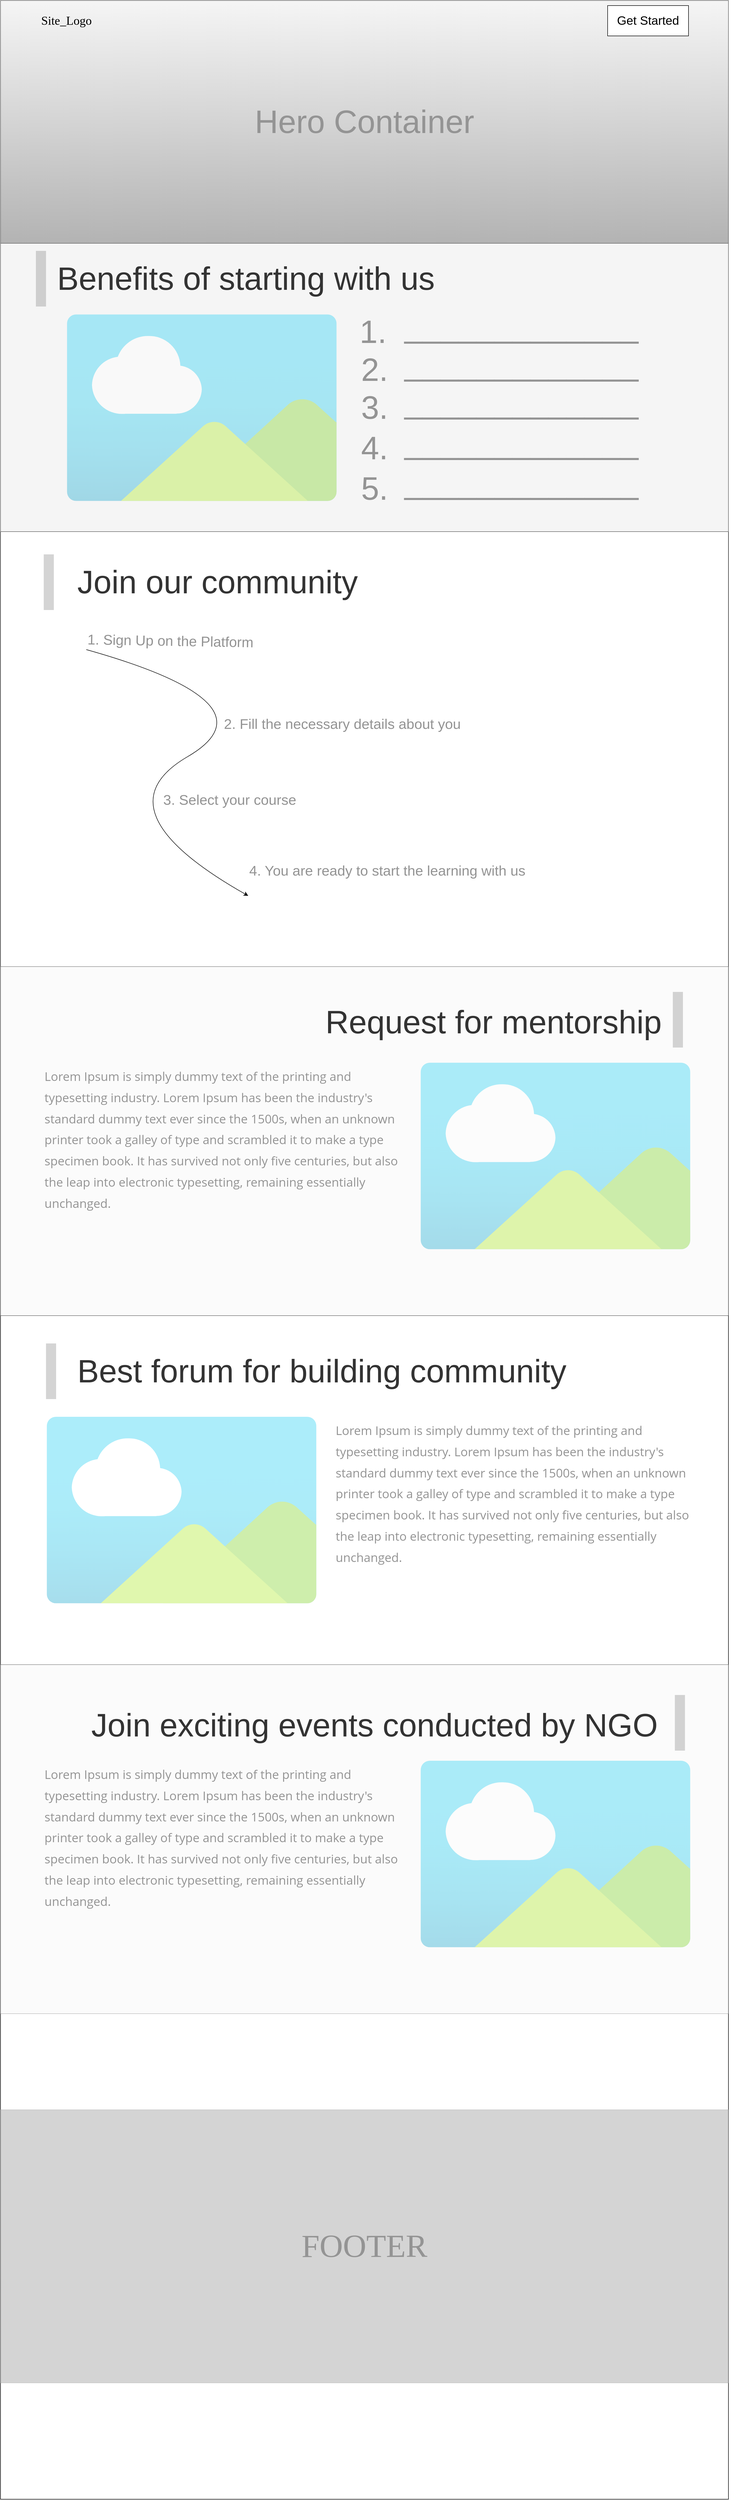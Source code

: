 <mxfile version="16.5.3" type="github" pages="4">
  <diagram id="KhIOYPVDI-kdsMyu1REt" name="LandingPage">
    <mxGraphModel dx="4744" dy="1463" grid="1" gridSize="10" guides="1" tooltips="1" connect="1" arrows="1" fold="1" page="1" pageScale="1" pageWidth="827" pageHeight="1169" background="none" math="0" shadow="0">
      <root>
        <mxCell id="0" />
        <mxCell id="1" parent="0" />
        <mxCell id="VZ8utnbKU7c9dELLdY8u-3" value="" style="rounded=0;whiteSpace=wrap;html=1;direction=east;" parent="1" vertex="1">
          <mxGeometry x="40" y="1320" width="1440" height="4940" as="geometry" />
        </mxCell>
        <mxCell id="VZ8utnbKU7c9dELLdY8u-42" value="" style="rounded=0;whiteSpace=wrap;html=1;labelBorderColor=none;fontSize=28;fontColor=#FFFFFF;opacity=40;" parent="1" vertex="1">
          <mxGeometry x="40" y="2370" width="1440" height="860" as="geometry" />
        </mxCell>
        <mxCell id="VZ8utnbKU7c9dELLdY8u-4" value="&lt;font style=&quot;font-size: 64px&quot; color=&quot;#949494&quot;&gt;Hero Container&lt;/font&gt;" style="rounded=0;whiteSpace=wrap;html=1;fillColor=#f5f5f5;strokeColor=#666666;gradientColor=#b3b3b3;" parent="1" vertex="1">
          <mxGeometry x="40" y="1320" width="1440" height="480" as="geometry" />
        </mxCell>
        <mxCell id="VZ8utnbKU7c9dELLdY8u-7" value="&lt;font style=&quot;font-size: 24px&quot;&gt;Get Started&lt;/font&gt;" style="rounded=0;whiteSpace=wrap;html=1;labelBorderColor=none;" parent="1" vertex="1">
          <mxGeometry x="1241" y="1330" width="160" height="60" as="geometry" />
        </mxCell>
        <mxCell id="VZ8utnbKU7c9dELLdY8u-8" value="Site_Logo" style="text;html=1;align=center;verticalAlign=middle;resizable=0;points=[];autosize=1;strokeColor=none;fillColor=none;fontSize=24;fontFamily=Comic Sans MS;" parent="1" vertex="1">
          <mxGeometry x="105" y="1345" width="130" height="30" as="geometry" />
        </mxCell>
        <mxCell id="VZ8utnbKU7c9dELLdY8u-12" value="" style="rounded=0;whiteSpace=wrap;html=1;labelBorderColor=none;fontSize=64;fillColor=#f5f5f5;strokeColor=#666666;fontColor=#333333;" parent="1" vertex="1">
          <mxGeometry x="40" y="1800" width="1440" height="570" as="geometry" />
        </mxCell>
        <mxCell id="VZ8utnbKU7c9dELLdY8u-13" value="&lt;font color=&quot;#333333&quot;&gt;Benefits of starting with us&lt;/font&gt;" style="text;html=1;strokeColor=none;fillColor=none;align=left;verticalAlign=middle;whiteSpace=wrap;rounded=0;labelBorderColor=none;fontSize=64;fontColor=#C9C9C9;" parent="1" vertex="1">
          <mxGeometry x="150" y="1830" width="920" height="80" as="geometry" />
        </mxCell>
        <mxCell id="VZ8utnbKU7c9dELLdY8u-14" value="&lt;font color=&quot;#949494&quot;&gt;1.&amp;nbsp;&lt;/font&gt;" style="text;html=1;strokeColor=none;fillColor=none;align=center;verticalAlign=middle;whiteSpace=wrap;rounded=0;labelBorderColor=none;fontSize=64;fontColor=#333333;" parent="1" vertex="1">
          <mxGeometry x="755.5" y="1960" width="60" height="30" as="geometry" />
        </mxCell>
        <mxCell id="VZ8utnbKU7c9dELLdY8u-15" value="&lt;font color=&quot;#949494&quot;&gt;2.&lt;/font&gt;" style="text;html=1;strokeColor=none;fillColor=none;align=center;verticalAlign=middle;whiteSpace=wrap;rounded=0;labelBorderColor=none;fontSize=64;fontColor=#333333;" parent="1" vertex="1">
          <mxGeometry x="750" y="2035" width="60" height="30" as="geometry" />
        </mxCell>
        <mxCell id="VZ8utnbKU7c9dELLdY8u-16" value="&lt;font color=&quot;#949494&quot;&gt;3.&lt;/font&gt;" style="text;html=1;strokeColor=none;fillColor=none;align=center;verticalAlign=middle;whiteSpace=wrap;rounded=0;labelBorderColor=none;fontSize=64;fontColor=#333333;" parent="1" vertex="1">
          <mxGeometry x="750" y="2110" width="60" height="30" as="geometry" />
        </mxCell>
        <mxCell id="VZ8utnbKU7c9dELLdY8u-18" value="&lt;font color=&quot;#949494&quot;&gt;4.&lt;/font&gt;" style="text;html=1;strokeColor=none;fillColor=none;align=center;verticalAlign=middle;whiteSpace=wrap;rounded=0;labelBorderColor=none;fontSize=64;fontColor=#333333;" parent="1" vertex="1">
          <mxGeometry x="750" y="2190" width="60" height="30" as="geometry" />
        </mxCell>
        <mxCell id="VZ8utnbKU7c9dELLdY8u-19" value="5." style="text;html=1;strokeColor=none;fillColor=none;align=center;verticalAlign=middle;whiteSpace=wrap;rounded=0;labelBorderColor=none;fontSize=64;fontColor=#949494;" parent="1" vertex="1">
          <mxGeometry x="750" y="2270" width="60" height="30" as="geometry" />
        </mxCell>
        <mxCell id="VZ8utnbKU7c9dELLdY8u-24" value="" style="aspect=fixed;html=1;points=[];align=center;image;fontSize=12;image=img/lib/azure2/general/Image.svg;labelBorderColor=none;fontColor=#949494;opacity=40;" parent="1" vertex="1">
          <mxGeometry x="170" y="1940.62" width="536.35" height="368.75" as="geometry" />
        </mxCell>
        <mxCell id="VZ8utnbKU7c9dELLdY8u-29" value="_____________" style="text;html=1;align=center;verticalAlign=middle;resizable=0;points=[];autosize=1;strokeColor=none;fillColor=none;fontSize=64;fontColor=#949494;" parent="1" vertex="1">
          <mxGeometry x="830" y="1924" width="480" height="80" as="geometry" />
        </mxCell>
        <mxCell id="VZ8utnbKU7c9dELLdY8u-30" value="_____________" style="text;html=1;align=center;verticalAlign=middle;resizable=0;points=[];autosize=1;strokeColor=none;fillColor=none;fontSize=64;fontColor=#949494;" parent="1" vertex="1">
          <mxGeometry x="830" y="1999" width="480" height="80" as="geometry" />
        </mxCell>
        <mxCell id="VZ8utnbKU7c9dELLdY8u-31" value="_____________" style="text;html=1;align=center;verticalAlign=middle;resizable=0;points=[];autosize=1;strokeColor=none;fillColor=none;fontSize=64;fontColor=#949494;" parent="1" vertex="1">
          <mxGeometry x="830" y="2074" width="480" height="80" as="geometry" />
        </mxCell>
        <mxCell id="VZ8utnbKU7c9dELLdY8u-32" value="_____________" style="text;html=1;align=center;verticalAlign=middle;resizable=0;points=[];autosize=1;strokeColor=none;fillColor=none;fontSize=64;fontColor=#949494;" parent="1" vertex="1">
          <mxGeometry x="830" y="2154" width="480" height="80" as="geometry" />
        </mxCell>
        <mxCell id="VZ8utnbKU7c9dELLdY8u-33" value="_____________" style="text;html=1;align=center;verticalAlign=middle;resizable=0;points=[];autosize=1;strokeColor=none;fillColor=none;fontSize=64;fontColor=#949494;" parent="1" vertex="1">
          <mxGeometry x="830" y="2233.37" width="480" height="80" as="geometry" />
        </mxCell>
        <mxCell id="VZ8utnbKU7c9dELLdY8u-34" value="&lt;font color=&quot;#333333&quot;&gt;Join our community&lt;/font&gt;" style="text;html=1;strokeColor=none;fillColor=none;align=left;verticalAlign=middle;whiteSpace=wrap;rounded=0;labelBorderColor=none;fontSize=64;fontColor=#C9C9C9;" parent="1" vertex="1">
          <mxGeometry x="190" y="2430" width="920" height="80" as="geometry" />
        </mxCell>
        <mxCell id="VZ8utnbKU7c9dELLdY8u-35" value="" style="curved=1;endArrow=classic;html=1;rounded=0;fontSize=28;fontColor=#949494;entryX=0;entryY=1;entryDx=0;entryDy=0;exitX=0;exitY=0.75;exitDx=0;exitDy=0;align=left;" parent="1" source="VZ8utnbKU7c9dELLdY8u-36" target="VZ8utnbKU7c9dELLdY8u-40" edge="1">
          <mxGeometry width="50" height="50" relative="1" as="geometry">
            <mxPoint x="480.56" y="2970.29" as="sourcePoint" />
            <mxPoint x="230.0" y="2600.28" as="targetPoint" />
            <Array as="points">
              <mxPoint x="590" y="2710" />
              <mxPoint x="230" y="2920" />
            </Array>
          </mxGeometry>
        </mxCell>
        <mxCell id="VZ8utnbKU7c9dELLdY8u-36" value="1. Sign Up on the Platform" style="text;html=1;strokeColor=none;fillColor=none;align=left;verticalAlign=middle;whiteSpace=wrap;rounded=0;labelBorderColor=none;fontSize=28;fontColor=#949494;opacity=40;rotation=1;" parent="1" vertex="1">
          <mxGeometry x="210" y="2550" width="770" height="80" as="geometry" />
        </mxCell>
        <mxCell id="VZ8utnbKU7c9dELLdY8u-37" value="2. Fill the necessary details about you" style="text;html=1;strokeColor=none;fillColor=none;align=left;verticalAlign=middle;whiteSpace=wrap;rounded=0;labelBorderColor=none;fontSize=28;fontColor=#949494;opacity=40;" parent="1" vertex="1">
          <mxGeometry x="480" y="2710" width="926" height="80" as="geometry" />
        </mxCell>
        <mxCell id="VZ8utnbKU7c9dELLdY8u-39" value="3. Select your course" style="text;html=1;strokeColor=none;fillColor=none;align=left;verticalAlign=middle;whiteSpace=wrap;rounded=0;labelBorderColor=none;fontSize=28;fontColor=#949494;opacity=40;" parent="1" vertex="1">
          <mxGeometry x="360" y="2850" width="770" height="100" as="geometry" />
        </mxCell>
        <mxCell id="VZ8utnbKU7c9dELLdY8u-40" value="4. You are ready to start the learning with us" style="text;html=1;strokeColor=none;fillColor=none;align=left;verticalAlign=middle;whiteSpace=wrap;rounded=0;labelBorderColor=none;fontSize=28;fontColor=#949494;opacity=40;" parent="1" vertex="1">
          <mxGeometry x="530" y="2990" width="910" height="100" as="geometry" />
        </mxCell>
        <mxCell id="VZ8utnbKU7c9dELLdY8u-43" value="" style="rounded=0;whiteSpace=wrap;html=1;labelBorderColor=none;fontSize=28;fontColor=#333333;opacity=40;fillColor=#f5f5f5;strokeColor=#666666;" parent="1" vertex="1">
          <mxGeometry x="40" y="3230" width="1440" height="690" as="geometry" />
        </mxCell>
        <mxCell id="VZ8utnbKU7c9dELLdY8u-44" value="&lt;font color=&quot;#333333&quot;&gt;Request for mentorship&lt;/font&gt;" style="text;html=1;strokeColor=none;fillColor=none;align=right;verticalAlign=middle;whiteSpace=wrap;rounded=0;labelBorderColor=none;fontSize=64;fontColor=#C9C9C9;" parent="1" vertex="1">
          <mxGeometry x="180" y="3300" width="1170" height="80" as="geometry" />
        </mxCell>
        <mxCell id="VZ8utnbKU7c9dELLdY8u-45" value="" style="aspect=fixed;html=1;points=[];align=center;image;fontSize=12;image=img/lib/azure2/general/Image.svg;labelBorderColor=none;fontColor=#949494;opacity=40;" parent="1" vertex="1">
          <mxGeometry x="869.65" y="3420" width="536.35" height="368.75" as="geometry" />
        </mxCell>
        <mxCell id="VZ8utnbKU7c9dELLdY8u-47" value="&lt;div style=&quot;text-align: left ; font-size: 24px&quot;&gt;&lt;font color=&quot;#949494&quot; style=&quot;line-height: 1.7&quot;&gt;&lt;span style=&quot;margin: 0px ; padding: 0px ; font-family: &amp;#34;open sans&amp;#34; , &amp;#34;arial&amp;#34; , sans-serif ; text-align: justify&quot;&gt;Lorem Ipsum&lt;/span&gt;&lt;span style=&quot;font-family: &amp;#34;open sans&amp;#34; , &amp;#34;arial&amp;#34; , sans-serif&quot;&gt;&amp;nbsp;is simply dummy text of the printing and typesetting industry. Lorem Ipsum has been the industry&#39;s standard dummy text ever since the 1500s, when an unknown printer took a galley of type and scrambled it to make a type specimen book. It has survived not only five centuries, but also the leap into electronic typesetting, remaining essentially unchanged.&amp;nbsp;&lt;/span&gt;&lt;/font&gt;&lt;/div&gt;" style="text;html=1;align=center;verticalAlign=top;whiteSpace=wrap;rounded=0;labelBorderColor=none;fontSize=28;opacity=40;fillColor=none;" parent="1" vertex="1">
          <mxGeometry x="125.5" y="3420" width="704.5" height="270" as="geometry" />
        </mxCell>
        <mxCell id="VZ8utnbKU7c9dELLdY8u-48" value="" style="rounded=0;whiteSpace=wrap;html=1;labelBorderColor=none;fontSize=28;opacity=40;fillColor=none;" parent="1" vertex="1">
          <mxGeometry x="40" y="3920" width="1440" height="690" as="geometry" />
        </mxCell>
        <mxCell id="VZ8utnbKU7c9dELLdY8u-49" value="&lt;font color=&quot;#333333&quot;&gt;Best forum for building community&lt;/font&gt;" style="text;html=1;strokeColor=none;fillColor=none;align=left;verticalAlign=middle;whiteSpace=wrap;rounded=0;labelBorderColor=none;fontSize=64;fontColor=#C9C9C9;" parent="1" vertex="1">
          <mxGeometry x="190" y="3990" width="1300" height="80" as="geometry" />
        </mxCell>
        <mxCell id="VZ8utnbKU7c9dELLdY8u-50" value="" style="aspect=fixed;html=1;points=[];align=center;image;fontSize=12;image=img/lib/azure2/general/Image.svg;labelBorderColor=none;fontColor=#949494;opacity=40;" parent="1" vertex="1">
          <mxGeometry x="130" y="4120" width="536.35" height="368.75" as="geometry" />
        </mxCell>
        <mxCell id="VZ8utnbKU7c9dELLdY8u-51" value="&lt;div style=&quot;text-align: left ; font-size: 24px&quot;&gt;&lt;font color=&quot;#949494&quot; style=&quot;line-height: 1.7&quot;&gt;&lt;span style=&quot;margin: 0px ; padding: 0px ; font-family: &amp;#34;open sans&amp;#34; , &amp;#34;arial&amp;#34; , sans-serif ; text-align: justify&quot;&gt;Lorem Ipsum&lt;/span&gt;&lt;span style=&quot;font-family: &amp;#34;open sans&amp;#34; , &amp;#34;arial&amp;#34; , sans-serif&quot;&gt;&amp;nbsp;is simply dummy text of the printing and typesetting industry. Lorem Ipsum has been the industry&#39;s standard dummy text ever since the 1500s, when an unknown printer took a galley of type and scrambled it to make a type specimen book. It has survived not only five centuries, but also the leap into electronic typesetting, remaining essentially unchanged.&amp;nbsp;&lt;/span&gt;&lt;/font&gt;&lt;/div&gt;" style="text;html=1;align=center;verticalAlign=top;whiteSpace=wrap;rounded=0;labelBorderColor=none;fontSize=28;opacity=40;fillColor=none;" parent="1" vertex="1">
          <mxGeometry x="701.5" y="4120" width="704.5" height="270" as="geometry" />
        </mxCell>
        <mxCell id="VZ8utnbKU7c9dELLdY8u-52" value="" style="rounded=0;whiteSpace=wrap;html=1;labelBackgroundColor=none;labelBorderColor=none;fontSize=24;fontColor=#949494;fillColor=#949494;opacity=40;strokeColor=none;" parent="1" vertex="1">
          <mxGeometry x="1370" y="3280" width="20" height="110" as="geometry" />
        </mxCell>
        <mxCell id="VZ8utnbKU7c9dELLdY8u-53" value="" style="rounded=0;whiteSpace=wrap;html=1;labelBackgroundColor=none;labelBorderColor=none;fontSize=24;fontColor=#949494;fillColor=#949494;opacity=40;strokeColor=none;" parent="1" vertex="1">
          <mxGeometry x="130" y="3975" width="20" height="110" as="geometry" />
        </mxCell>
        <mxCell id="VZ8utnbKU7c9dELLdY8u-54" value="" style="rounded=0;whiteSpace=wrap;html=1;labelBackgroundColor=none;labelBorderColor=none;fontSize=24;fontColor=#949494;fillColor=#949494;opacity=40;strokeColor=none;" parent="1" vertex="1">
          <mxGeometry x="125.5" y="2415" width="20" height="110" as="geometry" />
        </mxCell>
        <mxCell id="VZ8utnbKU7c9dELLdY8u-55" value="&lt;font style=&quot;font-size: 64px&quot;&gt;FOOTER&lt;/font&gt;" style="rounded=0;whiteSpace=wrap;html=1;labelBackgroundColor=none;labelBorderColor=none;fontFamily=Comic Sans MS;fontSize=24;fontColor=#949494;strokeColor=#999999;fillColor=#949494;opacity=40;" parent="1" vertex="1">
          <mxGeometry x="40" y="5490" width="1440" height="540" as="geometry" />
        </mxCell>
        <mxCell id="wXR8DFoLmPAwYnc20QSo-1" value="" style="rounded=0;whiteSpace=wrap;html=1;labelBorderColor=none;fontSize=28;fontColor=#333333;opacity=40;fillColor=#f5f5f5;strokeColor=#666666;" vertex="1" parent="1">
          <mxGeometry x="40" y="4610" width="1440" height="690" as="geometry" />
        </mxCell>
        <mxCell id="wXR8DFoLmPAwYnc20QSo-2" value="&lt;font color=&quot;#333333&quot;&gt;Join exciting events conducted by NGO&amp;nbsp;&lt;/font&gt;" style="text;html=1;strokeColor=none;fillColor=none;align=right;verticalAlign=middle;whiteSpace=wrap;rounded=0;labelBorderColor=none;fontSize=64;fontColor=#C9C9C9;" vertex="1" parent="1">
          <mxGeometry x="60" y="4690" width="1300" height="80" as="geometry" />
        </mxCell>
        <mxCell id="wXR8DFoLmPAwYnc20QSo-3" value="" style="aspect=fixed;html=1;points=[];align=center;image;fontSize=12;image=img/lib/azure2/general/Image.svg;labelBorderColor=none;fontColor=#949494;opacity=40;" vertex="1" parent="1">
          <mxGeometry x="869.65" y="4800" width="536.35" height="368.75" as="geometry" />
        </mxCell>
        <mxCell id="wXR8DFoLmPAwYnc20QSo-4" value="&lt;div style=&quot;text-align: left ; font-size: 24px&quot;&gt;&lt;font color=&quot;#949494&quot; style=&quot;line-height: 1.7&quot;&gt;&lt;span style=&quot;margin: 0px ; padding: 0px ; font-family: &amp;#34;open sans&amp;#34; , &amp;#34;arial&amp;#34; , sans-serif ; text-align: justify&quot;&gt;Lorem Ipsum&lt;/span&gt;&lt;span style=&quot;font-family: &amp;#34;open sans&amp;#34; , &amp;#34;arial&amp;#34; , sans-serif&quot;&gt;&amp;nbsp;is simply dummy text of the printing and typesetting industry. Lorem Ipsum has been the industry&#39;s standard dummy text ever since the 1500s, when an unknown printer took a galley of type and scrambled it to make a type specimen book. It has survived not only five centuries, but also the leap into electronic typesetting, remaining essentially unchanged.&amp;nbsp;&lt;/span&gt;&lt;/font&gt;&lt;/div&gt;" style="text;html=1;align=center;verticalAlign=top;whiteSpace=wrap;rounded=0;labelBorderColor=none;fontSize=28;opacity=40;fillColor=none;" vertex="1" parent="1">
          <mxGeometry x="125.5" y="4800" width="704.5" height="270" as="geometry" />
        </mxCell>
        <mxCell id="wXR8DFoLmPAwYnc20QSo-5" value="" style="rounded=0;whiteSpace=wrap;html=1;labelBackgroundColor=none;labelBorderColor=none;fontSize=24;fontColor=#949494;fillColor=#949494;opacity=40;strokeColor=none;" vertex="1" parent="1">
          <mxGeometry x="1374" y="4670" width="20" height="110" as="geometry" />
        </mxCell>
        <mxCell id="wXR8DFoLmPAwYnc20QSo-6" value="" style="rounded=0;whiteSpace=wrap;html=1;labelBackgroundColor=none;labelBorderColor=none;fontSize=24;fontColor=#949494;fillColor=#949494;opacity=40;strokeColor=none;" vertex="1" parent="1">
          <mxGeometry x="110" y="1815" width="20" height="110" as="geometry" />
        </mxCell>
      </root>
    </mxGraphModel>
  </diagram>
  <diagram id="rTt7mY7GydMY19Qwe58X" name="Courses-Listing">
    <mxGraphModel dx="7907" dy="4387" grid="1" gridSize="10" guides="1" tooltips="1" connect="1" arrows="1" fold="1" page="1" pageScale="1" pageWidth="827" pageHeight="1169" math="0" shadow="0">
      <root>
        <mxCell id="hKcMSz0xNTm7IPOE2sEG-0" />
        <mxCell id="hKcMSz0xNTm7IPOE2sEG-1" parent="hKcMSz0xNTm7IPOE2sEG-0" />
        <mxCell id="hKcMSz0xNTm7IPOE2sEG-3" value="" style="rounded=0;whiteSpace=wrap;html=1;" vertex="1" parent="hKcMSz0xNTm7IPOE2sEG-1">
          <mxGeometry x="80" y="80" width="1440" height="930" as="geometry" />
        </mxCell>
        <mxCell id="hKcMSz0xNTm7IPOE2sEG-4" value="" style="rounded=0;whiteSpace=wrap;html=1;fillColor=#647687;fontColor=#ffffff;strokeColor=#314354;" vertex="1" parent="hKcMSz0xNTm7IPOE2sEG-1">
          <mxGeometry x="80" y="80" width="1440" height="80" as="geometry" />
        </mxCell>
        <mxCell id="hKcMSz0xNTm7IPOE2sEG-5" value="" style="ellipse;whiteSpace=wrap;html=1;aspect=fixed;" vertex="1" parent="hKcMSz0xNTm7IPOE2sEG-1">
          <mxGeometry x="1280" y="95" width="50" height="50" as="geometry" />
        </mxCell>
        <mxCell id="hKcMSz0xNTm7IPOE2sEG-6" value="" style="verticalLabelPosition=bottom;html=1;verticalAlign=top;align=center;strokeColor=default;fillColor=none;shape=mxgraph.azure.user;aspect=fixed;" vertex="1" parent="hKcMSz0xNTm7IPOE2sEG-1">
          <mxGeometry x="1293" y="105" width="24" height="30" as="geometry" />
        </mxCell>
        <mxCell id="hKcMSz0xNTm7IPOE2sEG-8" value="Amit Nemade" style="text;html=1;strokeColor=none;fillColor=none;align=center;verticalAlign=middle;whiteSpace=wrap;rounded=0;fontColor=#FFFFFF;" vertex="1" parent="hKcMSz0xNTm7IPOE2sEG-1">
          <mxGeometry x="1317" y="105" width="130" height="30" as="geometry" />
        </mxCell>
        <mxCell id="hKcMSz0xNTm7IPOE2sEG-9" value="" style="shape=image;html=1;verticalAlign=top;verticalLabelPosition=bottom;labelBackgroundColor=#ffffff;imageAspect=0;aspect=fixed;image=https://cdn4.iconfinder.com/data/icons/ionicons/512/icon-arrow-down-b-128.png;fontColor=#FFFFFF;strokeColor=default;fillColor=none;imageBackground=none;" vertex="1" parent="hKcMSz0xNTm7IPOE2sEG-1">
          <mxGeometry x="1420" y="113" width="14" height="14" as="geometry" />
        </mxCell>
        <mxCell id="AuPFx6aWarD62NuloLAV-0" value="Site_Logo" style="text;html=1;align=center;verticalAlign=middle;resizable=0;points=[];autosize=1;strokeColor=none;fillColor=none;fontSize=24;fontFamily=Comic Sans MS;" vertex="1" parent="hKcMSz0xNTm7IPOE2sEG-1">
          <mxGeometry x="210" y="105" width="130" height="30" as="geometry" />
        </mxCell>
        <mxCell id="AuPFx6aWarD62NuloLAV-1" value="Courses" style="text;html=1;strokeColor=none;fillColor=none;align=center;verticalAlign=middle;whiteSpace=wrap;rounded=0;fontColor=#FFFFFF;fontSize=24;" vertex="1" parent="hKcMSz0xNTm7IPOE2sEG-1">
          <mxGeometry x="780" y="105" width="60" height="30" as="geometry" />
        </mxCell>
        <mxCell id="AuPFx6aWarD62NuloLAV-2" value="Forum" style="text;html=1;strokeColor=none;fillColor=none;align=center;verticalAlign=middle;whiteSpace=wrap;rounded=0;fontColor=#FFFFFF;fontSize=24;" vertex="1" parent="hKcMSz0xNTm7IPOE2sEG-1">
          <mxGeometry x="880" y="105" width="100" height="30" as="geometry" />
        </mxCell>
        <mxCell id="AuPFx6aWarD62NuloLAV-10" value="" style="sketch=0;aspect=fixed;html=1;points=[];align=center;image;fontSize=12;image=img/lib/mscae/Support_Requests.svg;labelBackgroundColor=#FFFFFF;fontColor=#FFFFFF;strokeColor=default;fillColor=none;" vertex="1" parent="hKcMSz0xNTm7IPOE2sEG-1">
          <mxGeometry x="1090" y="105" width="40" height="36.8" as="geometry" />
        </mxCell>
        <mxCell id="AuPFx6aWarD62NuloLAV-11" value="&amp;nbsp;3&amp;nbsp;" style="text;html=1;strokeColor=none;fillColor=none;align=center;verticalAlign=middle;whiteSpace=wrap;rounded=0;labelBackgroundColor=#FF3333;sketch=0;fontSize=24;fontColor=#FFFFFF;" vertex="1" parent="hKcMSz0xNTm7IPOE2sEG-1">
          <mxGeometry x="1110" y="95" width="60" height="30" as="geometry" />
        </mxCell>
        <mxCell id="AuPFx6aWarD62NuloLAV-18" value="" style="line;strokeWidth=1;fillColor=none;align=left;verticalAlign=middle;spacingTop=-1;spacingLeft=3;spacingRight=3;rotatable=0;labelPosition=right;points=[];portConstraint=eastwest;labelBackgroundColor=none;sketch=0;fontSize=24;fontColor=#333333;" vertex="1" parent="hKcMSz0xNTm7IPOE2sEG-1">
          <mxGeometry x="160" y="390" width="1280" height="8" as="geometry" />
        </mxCell>
        <mxCell id="AuPFx6aWarD62NuloLAV-19" value="Class 10" style="text;html=1;strokeColor=none;fillColor=none;align=center;verticalAlign=middle;whiteSpace=wrap;rounded=0;labelBackgroundColor=none;sketch=0;fontSize=28;fontColor=#333333;" vertex="1" parent="hKcMSz0xNTm7IPOE2sEG-1">
          <mxGeometry x="160" y="350" width="120" height="30" as="geometry" />
        </mxCell>
        <mxCell id="AuPFx6aWarD62NuloLAV-20" value="Science" style="rounded=1;whiteSpace=wrap;html=1;labelBackgroundColor=none;sketch=0;fontSize=28;fontColor=#ffffff;strokeColor=#B20000;fillColor=#e51400;" vertex="1" parent="hKcMSz0xNTm7IPOE2sEG-1">
          <mxGeometry x="160" y="420" width="160" height="60" as="geometry" />
        </mxCell>
        <mxCell id="AuPFx6aWarD62NuloLAV-21" value="Maths" style="rounded=1;whiteSpace=wrap;html=1;labelBackgroundColor=none;sketch=0;fontSize=28;fontColor=#ffffff;strokeColor=#3A5431;fillColor=#6d8764;" vertex="1" parent="hKcMSz0xNTm7IPOE2sEG-1">
          <mxGeometry x="370" y="420" width="160" height="60" as="geometry" />
        </mxCell>
        <mxCell id="AuPFx6aWarD62NuloLAV-22" value="History" style="rounded=1;whiteSpace=wrap;html=1;labelBackgroundColor=none;sketch=0;fontSize=28;fontColor=#FFFFFF;strokeColor=#BD7000;fillColor=#f0a30a;" vertex="1" parent="hKcMSz0xNTm7IPOE2sEG-1">
          <mxGeometry x="580" y="420" width="160" height="60" as="geometry" />
        </mxCell>
        <mxCell id="AuPFx6aWarD62NuloLAV-23" value="Geography" style="rounded=1;whiteSpace=wrap;html=1;labelBackgroundColor=none;sketch=0;fontSize=28;fontColor=#ffffff;strokeColor=#432D57;fillColor=#76608a;" vertex="1" parent="hKcMSz0xNTm7IPOE2sEG-1">
          <mxGeometry x="790" y="420" width="200" height="60" as="geometry" />
        </mxCell>
        <mxCell id="AuPFx6aWarD62NuloLAV-24" value="Political Science" style="rounded=1;whiteSpace=wrap;html=1;labelBackgroundColor=none;sketch=0;fontSize=28;fontColor=#ffffff;strokeColor=#6D1F00;fillColor=#a0522d;" vertex="1" parent="hKcMSz0xNTm7IPOE2sEG-1">
          <mxGeometry x="1043" y="420" width="250" height="60" as="geometry" />
        </mxCell>
        <mxCell id="AuPFx6aWarD62NuloLAV-25" value="Sanskrit" style="rounded=1;whiteSpace=wrap;html=1;labelBackgroundColor=none;sketch=0;fontSize=28;fontColor=#ffffff;strokeColor=#432D57;fillColor=#76608a;" vertex="1" parent="hKcMSz0xNTm7IPOE2sEG-1">
          <mxGeometry x="160" y="525" width="160" height="60" as="geometry" />
        </mxCell>
        <mxCell id="AuPFx6aWarD62NuloLAV-35" value="" style="line;strokeWidth=1;fillColor=none;align=left;verticalAlign=middle;spacingTop=-1;spacingLeft=3;spacingRight=3;rotatable=0;labelPosition=right;points=[];portConstraint=eastwest;labelBackgroundColor=none;sketch=0;fontSize=24;fontColor=#333333;" vertex="1" parent="hKcMSz0xNTm7IPOE2sEG-1">
          <mxGeometry x="160" y="680" width="1280" height="8" as="geometry" />
        </mxCell>
        <mxCell id="AuPFx6aWarD62NuloLAV-36" value="Class 9" style="text;html=1;strokeColor=none;fillColor=none;align=center;verticalAlign=middle;whiteSpace=wrap;rounded=0;labelBackgroundColor=none;sketch=0;fontSize=28;fontColor=#333333;" vertex="1" parent="hKcMSz0xNTm7IPOE2sEG-1">
          <mxGeometry x="160" y="640" width="120" height="30" as="geometry" />
        </mxCell>
        <mxCell id="AuPFx6aWarD62NuloLAV-37" value="Science" style="rounded=1;whiteSpace=wrap;html=1;labelBackgroundColor=none;sketch=0;fontSize=28;fontColor=#ffffff;strokeColor=#B20000;fillColor=#e51400;" vertex="1" parent="hKcMSz0xNTm7IPOE2sEG-1">
          <mxGeometry x="160" y="710" width="160" height="60" as="geometry" />
        </mxCell>
        <mxCell id="AuPFx6aWarD62NuloLAV-38" value="Maths" style="rounded=1;whiteSpace=wrap;html=1;labelBackgroundColor=none;sketch=0;fontSize=28;fontColor=#ffffff;strokeColor=#3A5431;fillColor=#6d8764;" vertex="1" parent="hKcMSz0xNTm7IPOE2sEG-1">
          <mxGeometry x="370" y="710" width="160" height="60" as="geometry" />
        </mxCell>
        <mxCell id="AuPFx6aWarD62NuloLAV-39" value="History" style="rounded=1;whiteSpace=wrap;html=1;labelBackgroundColor=none;sketch=0;fontSize=28;fontColor=#FFFFFF;strokeColor=#BD7000;fillColor=#f0a30a;" vertex="1" parent="hKcMSz0xNTm7IPOE2sEG-1">
          <mxGeometry x="580" y="710" width="160" height="60" as="geometry" />
        </mxCell>
        <mxCell id="AuPFx6aWarD62NuloLAV-40" value="Geography" style="rounded=1;whiteSpace=wrap;html=1;labelBackgroundColor=none;sketch=0;fontSize=28;fontColor=#ffffff;strokeColor=#432D57;fillColor=#76608a;" vertex="1" parent="hKcMSz0xNTm7IPOE2sEG-1">
          <mxGeometry x="790" y="710" width="200" height="60" as="geometry" />
        </mxCell>
        <mxCell id="AuPFx6aWarD62NuloLAV-41" value="Political Science" style="rounded=1;whiteSpace=wrap;html=1;labelBackgroundColor=none;sketch=0;fontSize=28;fontColor=#ffffff;strokeColor=#6D1F00;fillColor=#a0522d;" vertex="1" parent="hKcMSz0xNTm7IPOE2sEG-1">
          <mxGeometry x="1043" y="710" width="250" height="60" as="geometry" />
        </mxCell>
        <mxCell id="AuPFx6aWarD62NuloLAV-42" value="Sanskrit" style="rounded=1;whiteSpace=wrap;html=1;labelBackgroundColor=none;sketch=0;fontSize=28;fontColor=#ffffff;strokeColor=#432D57;fillColor=#76608a;" vertex="1" parent="hKcMSz0xNTm7IPOE2sEG-1">
          <mxGeometry x="160" y="815" width="160" height="60" as="geometry" />
        </mxCell>
        <mxCell id="AuPFx6aWarD62NuloLAV-45" value="" style="rounded=0;whiteSpace=wrap;html=1;labelBackgroundColor=none;sketch=0;fontSize=28;fontColor=#333333;strokeColor=default;fillColor=#C9C9C9;" vertex="1" parent="hKcMSz0xNTm7IPOE2sEG-1">
          <mxGeometry x="80" y="160" width="1440" height="170" as="geometry" />
        </mxCell>
        <mxCell id="AuPFx6aWarD62NuloLAV-44" value="Get Started with learning by selecting the course" style="text;html=1;strokeColor=none;fillColor=none;align=left;verticalAlign=middle;whiteSpace=wrap;rounded=0;labelBackgroundColor=none;sketch=0;fontSize=28;fontColor=#FFFFFF;" vertex="1" parent="hKcMSz0xNTm7IPOE2sEG-1">
          <mxGeometry x="160" y="270" width="700" height="30" as="geometry" />
        </mxCell>
        <mxCell id="lymigRvMoTcgTP9Jbgtt-0" value="" style="rounded=0;whiteSpace=wrap;html=1;" vertex="1" parent="hKcMSz0xNTm7IPOE2sEG-1">
          <mxGeometry x="1600" y="80" width="1440" height="930" as="geometry" />
        </mxCell>
        <mxCell id="lymigRvMoTcgTP9Jbgtt-1" value="" style="rounded=0;whiteSpace=wrap;html=1;fillColor=#647687;fontColor=#ffffff;strokeColor=#314354;" vertex="1" parent="hKcMSz0xNTm7IPOE2sEG-1">
          <mxGeometry x="1600" y="80" width="1440" height="80" as="geometry" />
        </mxCell>
        <mxCell id="lymigRvMoTcgTP9Jbgtt-2" value="" style="ellipse;whiteSpace=wrap;html=1;aspect=fixed;" vertex="1" parent="hKcMSz0xNTm7IPOE2sEG-1">
          <mxGeometry x="2800" y="95" width="50" height="50" as="geometry" />
        </mxCell>
        <mxCell id="lymigRvMoTcgTP9Jbgtt-3" value="" style="verticalLabelPosition=bottom;html=1;verticalAlign=top;align=center;strokeColor=default;fillColor=none;shape=mxgraph.azure.user;aspect=fixed;" vertex="1" parent="hKcMSz0xNTm7IPOE2sEG-1">
          <mxGeometry x="2813" y="105" width="24" height="30" as="geometry" />
        </mxCell>
        <mxCell id="lymigRvMoTcgTP9Jbgtt-4" value="Amit Nemade" style="text;html=1;strokeColor=none;fillColor=none;align=center;verticalAlign=middle;whiteSpace=wrap;rounded=0;fontColor=#FFFFFF;" vertex="1" parent="hKcMSz0xNTm7IPOE2sEG-1">
          <mxGeometry x="2837" y="105" width="130" height="30" as="geometry" />
        </mxCell>
        <mxCell id="lymigRvMoTcgTP9Jbgtt-5" value="" style="shape=image;html=1;verticalAlign=top;verticalLabelPosition=bottom;labelBackgroundColor=#ffffff;imageAspect=0;aspect=fixed;image=https://cdn4.iconfinder.com/data/icons/ionicons/512/icon-arrow-down-b-128.png;fontColor=#FFFFFF;strokeColor=default;fillColor=none;imageBackground=none;" vertex="1" parent="hKcMSz0xNTm7IPOE2sEG-1">
          <mxGeometry x="2940" y="113" width="14" height="14" as="geometry" />
        </mxCell>
        <mxCell id="lymigRvMoTcgTP9Jbgtt-6" value="Site_Logo" style="text;html=1;align=center;verticalAlign=middle;resizable=0;points=[];autosize=1;strokeColor=none;fillColor=none;fontSize=24;fontFamily=Comic Sans MS;" vertex="1" parent="hKcMSz0xNTm7IPOE2sEG-1">
          <mxGeometry x="1730" y="105" width="130" height="30" as="geometry" />
        </mxCell>
        <mxCell id="lymigRvMoTcgTP9Jbgtt-11" value="" style="line;strokeWidth=1;fillColor=none;align=left;verticalAlign=middle;spacingTop=-1;spacingLeft=3;spacingRight=3;rotatable=0;labelPosition=right;points=[];portConstraint=eastwest;labelBackgroundColor=none;sketch=0;fontSize=24;fontColor=#333333;" vertex="1" parent="hKcMSz0xNTm7IPOE2sEG-1">
          <mxGeometry x="1680" y="260" width="1280" height="8" as="geometry" />
        </mxCell>
        <mxCell id="lymigRvMoTcgTP9Jbgtt-12" value="Class 10&amp;nbsp; &amp;gt;&amp;nbsp; Science" style="text;html=1;strokeColor=none;fillColor=none;align=left;verticalAlign=middle;whiteSpace=wrap;rounded=0;labelBackgroundColor=none;sketch=0;fontSize=28;fontColor=#333333;" vertex="1" parent="hKcMSz0xNTm7IPOE2sEG-1">
          <mxGeometry x="1680" y="220" width="830" height="30" as="geometry" />
        </mxCell>
        <mxCell id="lymigRvMoTcgTP9Jbgtt-13" value="" style="rounded=0;whiteSpace=wrap;html=1;labelBackgroundColor=none;sketch=0;fontSize=28;fontColor=#333333;strokeColor=#666666;fillColor=#f5f5f5;" vertex="1" parent="hKcMSz0xNTm7IPOE2sEG-1">
          <mxGeometry x="1680" y="310" width="1280" height="60" as="geometry" />
        </mxCell>
        <mxCell id="lymigRvMoTcgTP9Jbgtt-14" value="" style="shape=image;html=1;verticalAlign=top;verticalLabelPosition=bottom;labelBackgroundColor=#ffffff;imageAspect=0;aspect=fixed;image=https://cdn4.iconfinder.com/data/icons/ionicons/512/icon-arrow-down-b-128.png;fontColor=#FFFFFF;strokeColor=default;fillColor=none;imageBackground=none;" vertex="1" parent="hKcMSz0xNTm7IPOE2sEG-1">
          <mxGeometry x="2910" y="325" width="30" height="30" as="geometry" />
        </mxCell>
        <mxCell id="lymigRvMoTcgTP9Jbgtt-15" value="" style="rounded=0;whiteSpace=wrap;html=1;labelBackgroundColor=none;sketch=0;fontSize=28;fontColor=#333333;strokeColor=#666666;fillColor=#f5f5f5;" vertex="1" parent="hKcMSz0xNTm7IPOE2sEG-1">
          <mxGeometry x="1680" y="400" width="1280" height="60" as="geometry" />
        </mxCell>
        <mxCell id="lymigRvMoTcgTP9Jbgtt-16" value="&lt;font color=&quot;#333333&quot; style=&quot;font-size: 24px;&quot;&gt;1. Animals around Us&lt;/font&gt;" style="text;html=1;strokeColor=none;fillColor=none;align=left;verticalAlign=middle;whiteSpace=wrap;rounded=0;labelBackgroundColor=none;sketch=0;fontSize=24;fontColor=#FFFFFF;" vertex="1" parent="hKcMSz0xNTm7IPOE2sEG-1">
          <mxGeometry x="1704" y="325" width="1125" height="30" as="geometry" />
        </mxCell>
        <mxCell id="lymigRvMoTcgTP9Jbgtt-17" value="" style="shape=image;html=1;verticalAlign=top;verticalLabelPosition=bottom;labelBackgroundColor=#ffffff;imageAspect=0;aspect=fixed;image=https://cdn4.iconfinder.com/data/icons/ionicons/512/icon-arrow-down-b-128.png;fontColor=#FFFFFF;strokeColor=default;fillColor=none;imageBackground=none;flipV=1;" vertex="1" parent="hKcMSz0xNTm7IPOE2sEG-1">
          <mxGeometry x="2910" y="415" width="30" height="30" as="geometry" />
        </mxCell>
        <mxCell id="lymigRvMoTcgTP9Jbgtt-18" value="&lt;font color=&quot;#333333&quot; style=&quot;font-size: 24px&quot;&gt;2. Animals around Us&lt;/font&gt;" style="text;html=1;strokeColor=none;fillColor=none;align=left;verticalAlign=middle;whiteSpace=wrap;rounded=0;labelBackgroundColor=none;sketch=0;fontSize=24;fontColor=#FFFFFF;" vertex="1" parent="hKcMSz0xNTm7IPOE2sEG-1">
          <mxGeometry x="1704" y="415" width="1125" height="30" as="geometry" />
        </mxCell>
        <mxCell id="lymigRvMoTcgTP9Jbgtt-19" value="" style="rounded=0;whiteSpace=wrap;html=1;labelBackgroundColor=none;sketch=0;fontSize=24;" vertex="1" parent="hKcMSz0xNTm7IPOE2sEG-1">
          <mxGeometry x="1680" y="470" width="1280" height="60" as="geometry" />
        </mxCell>
        <mxCell id="lymigRvMoTcgTP9Jbgtt-20" value="&lt;font color=&quot;#333333&quot; style=&quot;font-size: 24px&quot;&gt;2.1.&amp;nbsp; Who are we?&lt;/font&gt;" style="text;html=1;strokeColor=none;fillColor=none;align=left;verticalAlign=middle;whiteSpace=wrap;rounded=0;labelBackgroundColor=none;sketch=0;fontSize=24;fontColor=#FFFFFF;" vertex="1" parent="hKcMSz0xNTm7IPOE2sEG-1">
          <mxGeometry x="1757.5" y="485" width="552.5" height="30" as="geometry" />
        </mxCell>
        <mxCell id="lymigRvMoTcgTP9Jbgtt-21" value="" style="shape=image;html=1;verticalAlign=top;verticalLabelPosition=bottom;labelBackgroundColor=#ffffff;imageAspect=0;aspect=fixed;image=https://cdn4.iconfinder.com/data/icons/miu-black-social-2/60/play_store-128.png;sketch=0;fontSize=24;fontColor=#333333;strokeColor=default;fillColor=#000000;" vertex="1" parent="hKcMSz0xNTm7IPOE2sEG-1">
          <mxGeometry x="1704" y="487" width="26" height="26" as="geometry" />
        </mxCell>
        <mxCell id="lymigRvMoTcgTP9Jbgtt-22" value="" style="rounded=0;whiteSpace=wrap;html=1;labelBackgroundColor=none;sketch=0;fontSize=24;" vertex="1" parent="hKcMSz0xNTm7IPOE2sEG-1">
          <mxGeometry x="1680" y="540" width="1280" height="60" as="geometry" />
        </mxCell>
        <mxCell id="lymigRvMoTcgTP9Jbgtt-23" value="&lt;font color=&quot;#333333&quot; style=&quot;font-size: 24px&quot;&gt;2.2.&amp;nbsp; Who are we?&lt;/font&gt;" style="text;html=1;strokeColor=none;fillColor=none;align=left;verticalAlign=middle;whiteSpace=wrap;rounded=0;labelBackgroundColor=none;sketch=0;fontSize=24;fontColor=#FFFFFF;" vertex="1" parent="hKcMSz0xNTm7IPOE2sEG-1">
          <mxGeometry x="1757.5" y="555" width="592.5" height="30" as="geometry" />
        </mxCell>
        <mxCell id="lymigRvMoTcgTP9Jbgtt-24" value="" style="shape=image;html=1;verticalAlign=top;verticalLabelPosition=bottom;labelBackgroundColor=#ffffff;imageAspect=0;aspect=fixed;image=https://cdn4.iconfinder.com/data/icons/miu-black-social-2/60/play_store-128.png;sketch=0;fontSize=24;fontColor=#333333;strokeColor=default;fillColor=#000000;" vertex="1" parent="hKcMSz0xNTm7IPOE2sEG-1">
          <mxGeometry x="1704" y="557" width="26" height="26" as="geometry" />
        </mxCell>
        <mxCell id="lymigRvMoTcgTP9Jbgtt-25" value="" style="rounded=0;whiteSpace=wrap;html=1;labelBackgroundColor=none;sketch=0;fontSize=24;" vertex="1" parent="hKcMSz0xNTm7IPOE2sEG-1">
          <mxGeometry x="1680" y="610" width="1280" height="60" as="geometry" />
        </mxCell>
        <mxCell id="lymigRvMoTcgTP9Jbgtt-26" value="&lt;font color=&quot;#333333&quot; style=&quot;font-size: 24px&quot;&gt;2.3.&amp;nbsp; Who are we?&lt;/font&gt;" style="text;html=1;strokeColor=none;fillColor=none;align=left;verticalAlign=middle;whiteSpace=wrap;rounded=0;labelBackgroundColor=none;sketch=0;fontSize=24;fontColor=#FFFFFF;" vertex="1" parent="hKcMSz0xNTm7IPOE2sEG-1">
          <mxGeometry x="1757.5" y="625" width="602.5" height="30" as="geometry" />
        </mxCell>
        <mxCell id="lymigRvMoTcgTP9Jbgtt-27" value="" style="shape=image;html=1;verticalAlign=top;verticalLabelPosition=bottom;labelBackgroundColor=#ffffff;imageAspect=0;aspect=fixed;image=https://cdn4.iconfinder.com/data/icons/miu-black-social-2/60/play_store-128.png;sketch=0;fontSize=24;fontColor=#333333;strokeColor=default;fillColor=#000000;" vertex="1" parent="hKcMSz0xNTm7IPOE2sEG-1">
          <mxGeometry x="1704" y="627" width="26" height="26" as="geometry" />
        </mxCell>
        <mxCell id="lymigRvMoTcgTP9Jbgtt-28" value="01: 23:49" style="text;html=1;strokeColor=none;fillColor=none;align=right;verticalAlign=middle;whiteSpace=wrap;rounded=0;labelBackgroundColor=none;sketch=0;fontSize=24;fontColor=#333333;" vertex="1" parent="hKcMSz0xNTm7IPOE2sEG-1">
          <mxGeometry x="2800" y="487" width="140" height="30" as="geometry" />
        </mxCell>
        <mxCell id="lymigRvMoTcgTP9Jbgtt-29" value="01: 23:49" style="text;html=1;strokeColor=none;fillColor=none;align=right;verticalAlign=middle;whiteSpace=wrap;rounded=0;labelBackgroundColor=none;sketch=0;fontSize=24;fontColor=#333333;" vertex="1" parent="hKcMSz0xNTm7IPOE2sEG-1">
          <mxGeometry x="2800" y="555" width="140" height="30" as="geometry" />
        </mxCell>
        <mxCell id="lymigRvMoTcgTP9Jbgtt-30" value="01: 23:49" style="text;html=1;strokeColor=none;fillColor=none;align=right;verticalAlign=middle;whiteSpace=wrap;rounded=0;labelBackgroundColor=none;sketch=0;fontSize=24;fontColor=#333333;" vertex="1" parent="hKcMSz0xNTm7IPOE2sEG-1">
          <mxGeometry x="2800" y="625" width="140" height="30" as="geometry" />
        </mxCell>
        <mxCell id="lymigRvMoTcgTP9Jbgtt-31" value="" style="rounded=0;whiteSpace=wrap;html=1;labelBackgroundColor=none;sketch=0;fontSize=28;fontColor=#333333;strokeColor=#666666;fillColor=#f5f5f5;" vertex="1" parent="hKcMSz0xNTm7IPOE2sEG-1">
          <mxGeometry x="1680" y="700" width="1280" height="60" as="geometry" />
        </mxCell>
        <mxCell id="lymigRvMoTcgTP9Jbgtt-32" value="" style="shape=image;html=1;verticalAlign=top;verticalLabelPosition=bottom;labelBackgroundColor=#ffffff;imageAspect=0;aspect=fixed;image=https://cdn4.iconfinder.com/data/icons/ionicons/512/icon-arrow-down-b-128.png;fontColor=#FFFFFF;strokeColor=default;fillColor=none;imageBackground=none;" vertex="1" parent="hKcMSz0xNTm7IPOE2sEG-1">
          <mxGeometry x="2910" y="715" width="30" height="30" as="geometry" />
        </mxCell>
        <mxCell id="lymigRvMoTcgTP9Jbgtt-33" value="&lt;font color=&quot;#333333&quot; style=&quot;font-size: 24px&quot;&gt;3. Animals around Us&lt;/font&gt;" style="text;html=1;strokeColor=none;fillColor=none;align=left;verticalAlign=middle;whiteSpace=wrap;rounded=0;labelBackgroundColor=none;sketch=0;fontSize=24;fontColor=#FFFFFF;" vertex="1" parent="hKcMSz0xNTm7IPOE2sEG-1">
          <mxGeometry x="1704" y="715" width="1125" height="30" as="geometry" />
        </mxCell>
        <mxCell id="4F1WgM0NZagYeoMH49fe-0" value="" style="rounded=0;whiteSpace=wrap;html=1;" vertex="1" parent="hKcMSz0xNTm7IPOE2sEG-1">
          <mxGeometry x="3120" y="80" width="1440" height="1230" as="geometry" />
        </mxCell>
        <mxCell id="4F1WgM0NZagYeoMH49fe-1" value="" style="rounded=0;whiteSpace=wrap;html=1;fillColor=#647687;fontColor=#ffffff;strokeColor=#314354;" vertex="1" parent="hKcMSz0xNTm7IPOE2sEG-1">
          <mxGeometry x="3120" y="80" width="1440" height="80" as="geometry" />
        </mxCell>
        <mxCell id="4F1WgM0NZagYeoMH49fe-2" value="" style="ellipse;whiteSpace=wrap;html=1;aspect=fixed;" vertex="1" parent="hKcMSz0xNTm7IPOE2sEG-1">
          <mxGeometry x="4320" y="95" width="50" height="50" as="geometry" />
        </mxCell>
        <mxCell id="4F1WgM0NZagYeoMH49fe-3" value="" style="verticalLabelPosition=bottom;html=1;verticalAlign=top;align=center;strokeColor=default;fillColor=none;shape=mxgraph.azure.user;aspect=fixed;" vertex="1" parent="hKcMSz0xNTm7IPOE2sEG-1">
          <mxGeometry x="4333" y="105" width="24" height="30" as="geometry" />
        </mxCell>
        <mxCell id="4F1WgM0NZagYeoMH49fe-4" value="Amit Nemade" style="text;html=1;strokeColor=none;fillColor=none;align=center;verticalAlign=middle;whiteSpace=wrap;rounded=0;fontColor=#FFFFFF;" vertex="1" parent="hKcMSz0xNTm7IPOE2sEG-1">
          <mxGeometry x="4357" y="105" width="130" height="30" as="geometry" />
        </mxCell>
        <mxCell id="4F1WgM0NZagYeoMH49fe-5" value="" style="shape=image;html=1;verticalAlign=top;verticalLabelPosition=bottom;labelBackgroundColor=#ffffff;imageAspect=0;aspect=fixed;image=https://cdn4.iconfinder.com/data/icons/ionicons/512/icon-arrow-down-b-128.png;fontColor=#FFFFFF;strokeColor=default;fillColor=none;imageBackground=none;" vertex="1" parent="hKcMSz0xNTm7IPOE2sEG-1">
          <mxGeometry x="4460" y="113" width="14" height="14" as="geometry" />
        </mxCell>
        <mxCell id="4F1WgM0NZagYeoMH49fe-6" value="Site_Logo" style="text;html=1;align=center;verticalAlign=middle;resizable=0;points=[];autosize=1;strokeColor=none;fillColor=none;fontSize=24;fontFamily=Comic Sans MS;" vertex="1" parent="hKcMSz0xNTm7IPOE2sEG-1">
          <mxGeometry x="3250" y="105" width="130" height="30" as="geometry" />
        </mxCell>
        <mxCell id="4F1WgM0NZagYeoMH49fe-11" value="" style="line;strokeWidth=1;fillColor=none;align=left;verticalAlign=middle;spacingTop=-1;spacingLeft=3;spacingRight=3;rotatable=0;labelPosition=right;points=[];portConstraint=eastwest;labelBackgroundColor=none;sketch=0;fontSize=24;fontColor=#333333;" vertex="1" parent="hKcMSz0xNTm7IPOE2sEG-1">
          <mxGeometry x="3200" y="260" width="1330" height="8" as="geometry" />
        </mxCell>
        <mxCell id="4F1WgM0NZagYeoMH49fe-12" value="Class 10&amp;nbsp; &amp;gt;&amp;nbsp; Science" style="text;html=1;strokeColor=none;fillColor=none;align=left;verticalAlign=middle;whiteSpace=wrap;rounded=0;labelBackgroundColor=none;sketch=0;fontSize=28;fontColor=#333333;" vertex="1" parent="hKcMSz0xNTm7IPOE2sEG-1">
          <mxGeometry x="3200" y="220" width="830" height="30" as="geometry" />
        </mxCell>
        <mxCell id="4F1WgM0NZagYeoMH49fe-13" value="" style="rounded=0;whiteSpace=wrap;html=1;labelBackgroundColor=none;sketch=0;fontSize=28;fontColor=#333333;strokeColor=#666666;fillColor=#f5f5f5;" vertex="1" parent="hKcMSz0xNTm7IPOE2sEG-1">
          <mxGeometry x="4160" y="307" width="370" height="60" as="geometry" />
        </mxCell>
        <mxCell id="4F1WgM0NZagYeoMH49fe-14" value="" style="shape=image;html=1;verticalAlign=top;verticalLabelPosition=bottom;labelBackgroundColor=#ffffff;imageAspect=0;aspect=fixed;image=https://cdn4.iconfinder.com/data/icons/ionicons/512/icon-arrow-down-b-128.png;fontColor=#FFFFFF;strokeColor=default;fillColor=none;imageBackground=none;" vertex="1" parent="hKcMSz0xNTm7IPOE2sEG-1">
          <mxGeometry x="4480" y="322" width="30" height="30" as="geometry" />
        </mxCell>
        <mxCell id="4F1WgM0NZagYeoMH49fe-15" value="" style="rounded=0;whiteSpace=wrap;html=1;labelBackgroundColor=none;sketch=0;fontSize=28;fontColor=#333333;strokeColor=#666666;fillColor=#f5f5f5;" vertex="1" parent="hKcMSz0xNTm7IPOE2sEG-1">
          <mxGeometry x="4160" y="397" width="370" height="60" as="geometry" />
        </mxCell>
        <mxCell id="4F1WgM0NZagYeoMH49fe-16" value="&lt;font color=&quot;#333333&quot; style=&quot;font-size: 24px;&quot;&gt;1. Animals around Us&lt;/font&gt;" style="text;html=1;strokeColor=none;fillColor=none;align=left;verticalAlign=middle;whiteSpace=wrap;rounded=0;labelBackgroundColor=none;sketch=0;fontSize=24;fontColor=#FFFFFF;" vertex="1" parent="hKcMSz0xNTm7IPOE2sEG-1">
          <mxGeometry x="4180" y="322" width="260" height="30" as="geometry" />
        </mxCell>
        <mxCell id="4F1WgM0NZagYeoMH49fe-17" value="" style="shape=image;html=1;verticalAlign=top;verticalLabelPosition=bottom;labelBackgroundColor=#ffffff;imageAspect=0;aspect=fixed;image=https://cdn4.iconfinder.com/data/icons/ionicons/512/icon-arrow-down-b-128.png;fontColor=#FFFFFF;strokeColor=default;fillColor=none;imageBackground=none;flipV=1;" vertex="1" parent="hKcMSz0xNTm7IPOE2sEG-1">
          <mxGeometry x="4480" y="412" width="30" height="30" as="geometry" />
        </mxCell>
        <mxCell id="4F1WgM0NZagYeoMH49fe-18" value="&lt;font color=&quot;#333333&quot; style=&quot;font-size: 24px&quot;&gt;2. Animals around Us&lt;/font&gt;" style="text;html=1;strokeColor=none;fillColor=none;align=left;verticalAlign=middle;whiteSpace=wrap;rounded=0;labelBackgroundColor=none;sketch=0;fontSize=24;fontColor=#FFFFFF;" vertex="1" parent="hKcMSz0xNTm7IPOE2sEG-1">
          <mxGeometry x="4180" y="412" width="270" height="30" as="geometry" />
        </mxCell>
        <mxCell id="4F1WgM0NZagYeoMH49fe-19" value="" style="rounded=0;whiteSpace=wrap;html=1;labelBackgroundColor=none;sketch=0;fontSize=24;" vertex="1" parent="hKcMSz0xNTm7IPOE2sEG-1">
          <mxGeometry x="4160" y="467" width="370" height="70" as="geometry" />
        </mxCell>
        <mxCell id="4F1WgM0NZagYeoMH49fe-20" value="&lt;font color=&quot;#333333&quot; style=&quot;font-size: 24px&quot;&gt;2.1.&amp;nbsp; Who are we?&lt;/font&gt;" style="text;html=1;strokeColor=none;fillColor=none;align=left;verticalAlign=middle;whiteSpace=wrap;rounded=0;labelBackgroundColor=none;sketch=0;fontSize=24;fontColor=#FFFFFF;" vertex="1" parent="hKcMSz0xNTm7IPOE2sEG-1">
          <mxGeometry x="4227.5" y="480" width="212.5" height="30" as="geometry" />
        </mxCell>
        <mxCell id="4F1WgM0NZagYeoMH49fe-21" value="" style="shape=image;html=1;verticalAlign=top;verticalLabelPosition=bottom;labelBackgroundColor=#ffffff;imageAspect=0;aspect=fixed;image=https://cdn4.iconfinder.com/data/icons/miu-black-social-2/60/play_store-128.png;sketch=0;fontSize=24;fontColor=#333333;strokeColor=default;fillColor=#000000;" vertex="1" parent="hKcMSz0xNTm7IPOE2sEG-1">
          <mxGeometry x="4180" y="482" width="26" height="26" as="geometry" />
        </mxCell>
        <mxCell id="4F1WgM0NZagYeoMH49fe-28" value="01: 23:49" style="text;html=1;strokeColor=none;fillColor=none;align=left;verticalAlign=middle;whiteSpace=wrap;rounded=0;labelBackgroundColor=none;sketch=0;fontSize=14;fontColor=#333333;" vertex="1" parent="hKcMSz0xNTm7IPOE2sEG-1">
          <mxGeometry x="4227.5" y="514" width="110" height="13" as="geometry" />
        </mxCell>
        <mxCell id="4F1WgM0NZagYeoMH49fe-34" value="" style="rounded=0;whiteSpace=wrap;html=1;labelBackgroundColor=none;sketch=0;fontSize=28;fontColor=#333333;strokeColor=#666666;fillColor=#f5f5f5;" vertex="1" parent="hKcMSz0xNTm7IPOE2sEG-1">
          <mxGeometry x="4160" y="567" width="370" height="60" as="geometry" />
        </mxCell>
        <mxCell id="4F1WgM0NZagYeoMH49fe-35" value="" style="shape=image;html=1;verticalAlign=top;verticalLabelPosition=bottom;labelBackgroundColor=#ffffff;imageAspect=0;aspect=fixed;image=https://cdn4.iconfinder.com/data/icons/ionicons/512/icon-arrow-down-b-128.png;fontColor=#FFFFFF;strokeColor=default;fillColor=none;imageBackground=none;" vertex="1" parent="hKcMSz0xNTm7IPOE2sEG-1">
          <mxGeometry x="4480" y="582" width="30" height="30" as="geometry" />
        </mxCell>
        <mxCell id="4F1WgM0NZagYeoMH49fe-36" value="&lt;font color=&quot;#333333&quot; style=&quot;font-size: 24px&quot;&gt;3. Animals around Us&lt;/font&gt;" style="text;html=1;strokeColor=none;fillColor=none;align=left;verticalAlign=middle;whiteSpace=wrap;rounded=0;labelBackgroundColor=none;sketch=0;fontSize=24;fontColor=#FFFFFF;" vertex="1" parent="hKcMSz0xNTm7IPOE2sEG-1">
          <mxGeometry x="4180" y="582" width="260" height="30" as="geometry" />
        </mxCell>
        <mxCell id="4F1WgM0NZagYeoMH49fe-37" value="" style="line;strokeWidth=1;fillColor=none;align=left;verticalAlign=middle;spacingTop=-1;spacingLeft=3;spacingRight=3;rotatable=0;labelPosition=right;points=[];portConstraint=eastwest;labelBackgroundColor=none;sketch=0;fontSize=24;fontColor=#333333;direction=south;" vertex="1" parent="hKcMSz0xNTm7IPOE2sEG-1">
          <mxGeometry x="4125" y="264" width="10" height="1046" as="geometry" />
        </mxCell>
        <mxCell id="ePFedOGF9nHtUSKEJs5Z-0" value="" style="html=1;points=[];align=center;image;fontSize=12;image=img/lib/azure2/general/Image.svg;labelBorderColor=none;fontColor=#949494;opacity=40;" vertex="1" parent="hKcMSz0xNTm7IPOE2sEG-1">
          <mxGeometry x="3200" y="279.99" width="920" height="490.01" as="geometry" />
        </mxCell>
        <mxCell id="ePFedOGF9nHtUSKEJs5Z-1" value="" style="rounded=0;whiteSpace=wrap;html=1;shadow=0;glass=0;labelBackgroundColor=none;sketch=0;fontSize=14;strokeColor=none;fillColor=#5E5E5E;fontColor=#333333;opacity=50;" vertex="1" parent="hKcMSz0xNTm7IPOE2sEG-1">
          <mxGeometry x="3200" y="279.99" width="900" height="490.01" as="geometry" />
        </mxCell>
        <mxCell id="ePFedOGF9nHtUSKEJs5Z-2" value="" style="shape=image;html=1;verticalAlign=top;verticalLabelPosition=bottom;labelBackgroundColor=#ffffff;imageAspect=0;aspect=fixed;image=https://cdn4.iconfinder.com/data/icons/essential-app-2/16/play-music-triangle-media-128.png;rounded=0;shadow=0;glass=0;sketch=0;fontSize=14;fontColor=default;strokeColor=#949494;fillColor=#5E5E5E;opacity=50;imageBackground=none;" vertex="1" parent="hKcMSz0xNTm7IPOE2sEG-1">
          <mxGeometry x="3596" y="460.99" width="128" height="128" as="geometry" />
        </mxCell>
        <mxCell id="ePFedOGF9nHtUSKEJs5Z-5" value="&lt;font style=&quot;font-size: 24px&quot;&gt;Overview&lt;/font&gt;" style="text;html=1;strokeColor=none;fillColor=none;align=left;verticalAlign=middle;whiteSpace=wrap;rounded=0;labelBackgroundColor=none;sketch=0;fontSize=24;fontColor=#5E5E5E;" vertex="1" parent="hKcMSz0xNTm7IPOE2sEG-1">
          <mxGeometry x="3200" y="800" width="110" height="30" as="geometry" />
        </mxCell>
        <mxCell id="ePFedOGF9nHtUSKEJs5Z-6" value="" style="rounded=0;whiteSpace=wrap;html=1;shadow=0;glass=0;labelBackgroundColor=#ffffff;sketch=0;fontSize=14;fontColor=default;strokeColor=#949494;fillColor=#5E5E5E;opacity=50;" vertex="1" parent="hKcMSz0xNTm7IPOE2sEG-1">
          <mxGeometry x="3200" y="837" width="900" height="4" as="geometry" />
        </mxCell>
        <mxCell id="ePFedOGF9nHtUSKEJs5Z-7" value="&lt;font style=&quot;font-size: 24px&quot;&gt;Discussion&lt;/font&gt;" style="text;html=1;strokeColor=none;fillColor=none;align=left;verticalAlign=middle;whiteSpace=wrap;rounded=0;labelBackgroundColor=none;sketch=0;fontSize=24;fontColor=#5E5E5E;" vertex="1" parent="hKcMSz0xNTm7IPOE2sEG-1">
          <mxGeometry x="3340" y="800" width="110" height="30" as="geometry" />
        </mxCell>
        <mxCell id="ePFedOGF9nHtUSKEJs5Z-8" value="&lt;font style=&quot;font-size: 24px&quot;&gt;Resources&lt;/font&gt;" style="text;html=1;strokeColor=none;fillColor=none;align=left;verticalAlign=middle;whiteSpace=wrap;rounded=0;labelBackgroundColor=none;sketch=0;fontSize=24;fontColor=#5E5E5E;" vertex="1" parent="hKcMSz0xNTm7IPOE2sEG-1">
          <mxGeometry x="3500" y="800" width="110" height="30" as="geometry" />
        </mxCell>
        <mxCell id="ePFedOGF9nHtUSKEJs5Z-9" value="" style="rounded=0;whiteSpace=wrap;html=1;shadow=0;glass=0;labelBackgroundColor=#ffffff;sketch=0;fontSize=14;fontColor=#5E5E5E;strokeColor=#949494;fillColor=#5E5E5E;opacity=50;" vertex="1" parent="hKcMSz0xNTm7IPOE2sEG-1">
          <mxGeometry x="3200" y="837" width="120" height="4" as="geometry" />
        </mxCell>
        <mxCell id="xFkfoqB0ORvPYBPaH_pj-0" value="&lt;span style=&quot;color: rgb(68 , 68 , 68) ; font-family: &amp;#34;inter&amp;#34; , sans-serif ; font-size: 16px ; letter-spacing: 0.005px&quot;&gt;Lorem ipsum dolor sit amet, consectetur adipiscing elit, sed do eiusmod tempor incididunt ut labore et dolore magna aliqua. Ut enim ad minim veniam, quis nostrud exercitation ullamco laboris nisi ut aliquip ex ea commodo consequat.&amp;nbsp;&lt;/span&gt;&lt;span style=&quot;color: rgb(68 , 68 , 68) ; font-family: &amp;#34;inter&amp;#34; , sans-serif ; letter-spacing: 0.005px&quot;&gt;Lorem ipsum dolor sit amet, consectetur adipiscing elit, sed do eiusmod tempor incididunt ut labore et dolore magna aliqua. Ut enim ad minim veniam, quis nostrud exercitation ullamco laboris nisi ut aliquip ex ea commodo consequat.&amp;nbsp;&lt;/span&gt;&lt;span style=&quot;color: rgb(68 , 68 , 68) ; font-family: &amp;#34;inter&amp;#34; , sans-serif ; letter-spacing: 0.005px&quot;&gt;Lorem ipsum dolor sit amet, consectetur adipiscing elit, sed do eiusmod tempor incididunt ut labore et dolore magna aliqua. Ut enim ad minim veniam, quis nostrud exercitation ullamco laboris nisi ut aliquip ex ea commodo consequat.&amp;nbsp;&lt;/span&gt;&lt;span style=&quot;color: rgb(68 , 68 , 68) ; font-family: &amp;#34;inter&amp;#34; , sans-serif ; letter-spacing: 0.005px&quot;&gt;Lorem ipsum dolor sit amet, consectetur adipiscing elit, sed do eiusmod tempor incididunt ut labore et dolore magna aliqua. Ut enim ad minim veniam, quis nostrud exercitation ullamco laboris nisi ut aliquip ex ea commodo consequat.&amp;nbsp;&lt;/span&gt;" style="text;html=1;strokeColor=none;fillColor=none;align=left;verticalAlign=middle;whiteSpace=wrap;rounded=0;labelBackgroundColor=none;sketch=0;fontSize=16;fontColor=#333333;" vertex="1" parent="hKcMSz0xNTm7IPOE2sEG-1">
          <mxGeometry x="3200" y="860" width="900" height="170" as="geometry" />
        </mxCell>
        <mxCell id="xFkfoqB0ORvPYBPaH_pj-1" value="Video uploaded on: 22 Dec 2021" style="text;html=1;strokeColor=none;fillColor=none;align=left;verticalAlign=middle;whiteSpace=wrap;rounded=0;shadow=0;glass=0;labelBackgroundColor=#ffffff;sketch=0;fontSize=14;fontColor=#5E5E5E;opacity=50;" vertex="1" parent="hKcMSz0xNTm7IPOE2sEG-1">
          <mxGeometry x="3200" y="1060" width="260" height="30" as="geometry" />
        </mxCell>
        <mxCell id="xFkfoqB0ORvPYBPaH_pj-2" value="" style="rounded=0;whiteSpace=wrap;html=1;" vertex="1" parent="hKcMSz0xNTm7IPOE2sEG-1">
          <mxGeometry x="4640" y="80" width="1440" height="1560" as="geometry" />
        </mxCell>
        <mxCell id="xFkfoqB0ORvPYBPaH_pj-3" value="" style="rounded=0;whiteSpace=wrap;html=1;fillColor=#647687;fontColor=#ffffff;strokeColor=#314354;" vertex="1" parent="hKcMSz0xNTm7IPOE2sEG-1">
          <mxGeometry x="4640" y="80" width="1440" height="80" as="geometry" />
        </mxCell>
        <mxCell id="xFkfoqB0ORvPYBPaH_pj-4" value="" style="ellipse;whiteSpace=wrap;html=1;aspect=fixed;" vertex="1" parent="hKcMSz0xNTm7IPOE2sEG-1">
          <mxGeometry x="5840" y="95" width="50" height="50" as="geometry" />
        </mxCell>
        <mxCell id="xFkfoqB0ORvPYBPaH_pj-5" value="" style="verticalLabelPosition=bottom;html=1;verticalAlign=top;align=center;strokeColor=default;fillColor=none;shape=mxgraph.azure.user;aspect=fixed;" vertex="1" parent="hKcMSz0xNTm7IPOE2sEG-1">
          <mxGeometry x="5853" y="105" width="24" height="30" as="geometry" />
        </mxCell>
        <mxCell id="xFkfoqB0ORvPYBPaH_pj-6" value="Amit Nemade" style="text;html=1;strokeColor=none;fillColor=none;align=center;verticalAlign=middle;whiteSpace=wrap;rounded=0;fontColor=#FFFFFF;" vertex="1" parent="hKcMSz0xNTm7IPOE2sEG-1">
          <mxGeometry x="5877" y="105" width="130" height="30" as="geometry" />
        </mxCell>
        <mxCell id="xFkfoqB0ORvPYBPaH_pj-7" value="" style="shape=image;html=1;verticalAlign=top;verticalLabelPosition=bottom;labelBackgroundColor=#ffffff;imageAspect=0;aspect=fixed;image=https://cdn4.iconfinder.com/data/icons/ionicons/512/icon-arrow-down-b-128.png;fontColor=#FFFFFF;strokeColor=default;fillColor=none;imageBackground=none;" vertex="1" parent="hKcMSz0xNTm7IPOE2sEG-1">
          <mxGeometry x="5980" y="113" width="14" height="14" as="geometry" />
        </mxCell>
        <mxCell id="xFkfoqB0ORvPYBPaH_pj-8" value="Site_Logo" style="text;html=1;align=center;verticalAlign=middle;resizable=0;points=[];autosize=1;strokeColor=none;fillColor=none;fontSize=24;fontFamily=Comic Sans MS;" vertex="1" parent="hKcMSz0xNTm7IPOE2sEG-1">
          <mxGeometry x="4770" y="105" width="130" height="30" as="geometry" />
        </mxCell>
        <mxCell id="xFkfoqB0ORvPYBPaH_pj-13" value="" style="line;strokeWidth=1;fillColor=none;align=left;verticalAlign=middle;spacingTop=-1;spacingLeft=3;spacingRight=3;rotatable=0;labelPosition=right;points=[];portConstraint=eastwest;labelBackgroundColor=none;sketch=0;fontSize=24;fontColor=#333333;" vertex="1" parent="hKcMSz0xNTm7IPOE2sEG-1">
          <mxGeometry x="4720" y="260" width="1330" height="8" as="geometry" />
        </mxCell>
        <mxCell id="xFkfoqB0ORvPYBPaH_pj-14" value="Class 10&amp;nbsp; &amp;gt;&amp;nbsp; Science" style="text;html=1;strokeColor=none;fillColor=none;align=left;verticalAlign=middle;whiteSpace=wrap;rounded=0;labelBackgroundColor=none;sketch=0;fontSize=28;fontColor=#333333;" vertex="1" parent="hKcMSz0xNTm7IPOE2sEG-1">
          <mxGeometry x="4720" y="220" width="830" height="30" as="geometry" />
        </mxCell>
        <mxCell id="xFkfoqB0ORvPYBPaH_pj-15" value="" style="rounded=0;whiteSpace=wrap;html=1;labelBackgroundColor=none;sketch=0;fontSize=28;fontColor=#333333;strokeColor=#666666;fillColor=#f5f5f5;" vertex="1" parent="hKcMSz0xNTm7IPOE2sEG-1">
          <mxGeometry x="5680" y="307" width="370" height="60" as="geometry" />
        </mxCell>
        <mxCell id="xFkfoqB0ORvPYBPaH_pj-16" value="" style="shape=image;html=1;verticalAlign=top;verticalLabelPosition=bottom;labelBackgroundColor=#ffffff;imageAspect=0;aspect=fixed;image=https://cdn4.iconfinder.com/data/icons/ionicons/512/icon-arrow-down-b-128.png;fontColor=#FFFFFF;strokeColor=default;fillColor=none;imageBackground=none;" vertex="1" parent="hKcMSz0xNTm7IPOE2sEG-1">
          <mxGeometry x="6000" y="322" width="30" height="30" as="geometry" />
        </mxCell>
        <mxCell id="xFkfoqB0ORvPYBPaH_pj-17" value="" style="rounded=0;whiteSpace=wrap;html=1;labelBackgroundColor=none;sketch=0;fontSize=28;fontColor=#333333;strokeColor=#666666;fillColor=#f5f5f5;" vertex="1" parent="hKcMSz0xNTm7IPOE2sEG-1">
          <mxGeometry x="5680" y="397" width="370" height="60" as="geometry" />
        </mxCell>
        <mxCell id="xFkfoqB0ORvPYBPaH_pj-18" value="&lt;font color=&quot;#333333&quot; style=&quot;font-size: 24px;&quot;&gt;1. Animals around Us&lt;/font&gt;" style="text;html=1;strokeColor=none;fillColor=none;align=left;verticalAlign=middle;whiteSpace=wrap;rounded=0;labelBackgroundColor=none;sketch=0;fontSize=24;fontColor=#FFFFFF;" vertex="1" parent="hKcMSz0xNTm7IPOE2sEG-1">
          <mxGeometry x="5700" y="322" width="260" height="30" as="geometry" />
        </mxCell>
        <mxCell id="xFkfoqB0ORvPYBPaH_pj-19" value="" style="shape=image;html=1;verticalAlign=top;verticalLabelPosition=bottom;labelBackgroundColor=#ffffff;imageAspect=0;aspect=fixed;image=https://cdn4.iconfinder.com/data/icons/ionicons/512/icon-arrow-down-b-128.png;fontColor=#FFFFFF;strokeColor=default;fillColor=none;imageBackground=none;flipV=1;" vertex="1" parent="hKcMSz0xNTm7IPOE2sEG-1">
          <mxGeometry x="6000" y="412" width="30" height="30" as="geometry" />
        </mxCell>
        <mxCell id="xFkfoqB0ORvPYBPaH_pj-20" value="&lt;font color=&quot;#333333&quot; style=&quot;font-size: 24px&quot;&gt;2. Animals around Us&lt;/font&gt;" style="text;html=1;strokeColor=none;fillColor=none;align=left;verticalAlign=middle;whiteSpace=wrap;rounded=0;labelBackgroundColor=none;sketch=0;fontSize=24;fontColor=#FFFFFF;" vertex="1" parent="hKcMSz0xNTm7IPOE2sEG-1">
          <mxGeometry x="5700" y="412" width="270" height="30" as="geometry" />
        </mxCell>
        <mxCell id="xFkfoqB0ORvPYBPaH_pj-21" value="" style="rounded=0;whiteSpace=wrap;html=1;labelBackgroundColor=none;sketch=0;fontSize=24;" vertex="1" parent="hKcMSz0xNTm7IPOE2sEG-1">
          <mxGeometry x="5680" y="467" width="370" height="70" as="geometry" />
        </mxCell>
        <mxCell id="xFkfoqB0ORvPYBPaH_pj-22" value="&lt;font color=&quot;#333333&quot; style=&quot;font-size: 24px&quot;&gt;2.1.&amp;nbsp; Who are we?&lt;/font&gt;" style="text;html=1;strokeColor=none;fillColor=none;align=left;verticalAlign=middle;whiteSpace=wrap;rounded=0;labelBackgroundColor=none;sketch=0;fontSize=24;fontColor=#FFFFFF;" vertex="1" parent="hKcMSz0xNTm7IPOE2sEG-1">
          <mxGeometry x="5747.5" y="480" width="212.5" height="30" as="geometry" />
        </mxCell>
        <mxCell id="xFkfoqB0ORvPYBPaH_pj-23" value="" style="shape=image;html=1;verticalAlign=top;verticalLabelPosition=bottom;labelBackgroundColor=#ffffff;imageAspect=0;aspect=fixed;image=https://cdn4.iconfinder.com/data/icons/miu-black-social-2/60/play_store-128.png;sketch=0;fontSize=24;fontColor=#333333;strokeColor=default;fillColor=#000000;" vertex="1" parent="hKcMSz0xNTm7IPOE2sEG-1">
          <mxGeometry x="5700" y="482" width="26" height="26" as="geometry" />
        </mxCell>
        <mxCell id="xFkfoqB0ORvPYBPaH_pj-24" value="01: 23:49" style="text;html=1;strokeColor=none;fillColor=none;align=left;verticalAlign=middle;whiteSpace=wrap;rounded=0;labelBackgroundColor=none;sketch=0;fontSize=14;fontColor=#333333;" vertex="1" parent="hKcMSz0xNTm7IPOE2sEG-1">
          <mxGeometry x="5747.5" y="514" width="110" height="13" as="geometry" />
        </mxCell>
        <mxCell id="xFkfoqB0ORvPYBPaH_pj-25" value="" style="rounded=0;whiteSpace=wrap;html=1;labelBackgroundColor=none;sketch=0;fontSize=28;fontColor=#333333;strokeColor=#666666;fillColor=#f5f5f5;" vertex="1" parent="hKcMSz0xNTm7IPOE2sEG-1">
          <mxGeometry x="5680" y="567" width="370" height="60" as="geometry" />
        </mxCell>
        <mxCell id="xFkfoqB0ORvPYBPaH_pj-26" value="" style="shape=image;html=1;verticalAlign=top;verticalLabelPosition=bottom;labelBackgroundColor=#ffffff;imageAspect=0;aspect=fixed;image=https://cdn4.iconfinder.com/data/icons/ionicons/512/icon-arrow-down-b-128.png;fontColor=#FFFFFF;strokeColor=default;fillColor=none;imageBackground=none;" vertex="1" parent="hKcMSz0xNTm7IPOE2sEG-1">
          <mxGeometry x="6000" y="582" width="30" height="30" as="geometry" />
        </mxCell>
        <mxCell id="xFkfoqB0ORvPYBPaH_pj-27" value="&lt;font color=&quot;#333333&quot; style=&quot;font-size: 24px&quot;&gt;3. Animals around Us&lt;/font&gt;" style="text;html=1;strokeColor=none;fillColor=none;align=left;verticalAlign=middle;whiteSpace=wrap;rounded=0;labelBackgroundColor=none;sketch=0;fontSize=24;fontColor=#FFFFFF;" vertex="1" parent="hKcMSz0xNTm7IPOE2sEG-1">
          <mxGeometry x="5700" y="582" width="260" height="30" as="geometry" />
        </mxCell>
        <mxCell id="xFkfoqB0ORvPYBPaH_pj-28" value="" style="line;strokeWidth=1;fillColor=none;align=left;verticalAlign=middle;spacingTop=-1;spacingLeft=3;spacingRight=3;rotatable=0;labelPosition=right;points=[];portConstraint=eastwest;labelBackgroundColor=none;sketch=0;fontSize=24;fontColor=#333333;direction=south;" vertex="1" parent="hKcMSz0xNTm7IPOE2sEG-1">
          <mxGeometry x="5645" y="264" width="10" height="1046" as="geometry" />
        </mxCell>
        <mxCell id="xFkfoqB0ORvPYBPaH_pj-29" value="" style="html=1;points=[];align=center;image;fontSize=12;image=img/lib/azure2/general/Image.svg;labelBorderColor=none;fontColor=#949494;opacity=40;" vertex="1" parent="hKcMSz0xNTm7IPOE2sEG-1">
          <mxGeometry x="4720" y="279.99" width="920" height="490.01" as="geometry" />
        </mxCell>
        <mxCell id="xFkfoqB0ORvPYBPaH_pj-30" value="" style="rounded=0;whiteSpace=wrap;html=1;shadow=0;glass=0;labelBackgroundColor=none;sketch=0;fontSize=14;strokeColor=none;fillColor=#5E5E5E;fontColor=#333333;opacity=50;" vertex="1" parent="hKcMSz0xNTm7IPOE2sEG-1">
          <mxGeometry x="4720" y="279.99" width="900" height="490.01" as="geometry" />
        </mxCell>
        <mxCell id="xFkfoqB0ORvPYBPaH_pj-31" value="" style="shape=image;html=1;verticalAlign=top;verticalLabelPosition=bottom;labelBackgroundColor=#ffffff;imageAspect=0;aspect=fixed;image=https://cdn4.iconfinder.com/data/icons/essential-app-2/16/play-music-triangle-media-128.png;rounded=0;shadow=0;glass=0;sketch=0;fontSize=14;fontColor=default;strokeColor=#949494;fillColor=#5E5E5E;opacity=50;imageBackground=none;" vertex="1" parent="hKcMSz0xNTm7IPOE2sEG-1">
          <mxGeometry x="5116" y="460.99" width="128" height="128" as="geometry" />
        </mxCell>
        <mxCell id="xFkfoqB0ORvPYBPaH_pj-32" value="&lt;font style=&quot;font-size: 24px&quot;&gt;Overview&lt;/font&gt;" style="text;html=1;strokeColor=none;fillColor=none;align=left;verticalAlign=middle;whiteSpace=wrap;rounded=0;labelBackgroundColor=none;sketch=0;fontSize=24;fontColor=#5E5E5E;" vertex="1" parent="hKcMSz0xNTm7IPOE2sEG-1">
          <mxGeometry x="4720" y="800" width="110" height="30" as="geometry" />
        </mxCell>
        <mxCell id="xFkfoqB0ORvPYBPaH_pj-33" value="" style="rounded=0;whiteSpace=wrap;html=1;shadow=0;glass=0;labelBackgroundColor=#ffffff;sketch=0;fontSize=14;fontColor=default;strokeColor=#949494;fillColor=#5E5E5E;opacity=50;" vertex="1" parent="hKcMSz0xNTm7IPOE2sEG-1">
          <mxGeometry x="4720" y="837" width="900" height="4" as="geometry" />
        </mxCell>
        <mxCell id="xFkfoqB0ORvPYBPaH_pj-34" value="&lt;font style=&quot;font-size: 24px&quot;&gt;Discussion&lt;/font&gt;" style="text;html=1;strokeColor=none;fillColor=none;align=left;verticalAlign=middle;whiteSpace=wrap;rounded=0;labelBackgroundColor=none;sketch=0;fontSize=24;fontColor=#5E5E5E;" vertex="1" parent="hKcMSz0xNTm7IPOE2sEG-1">
          <mxGeometry x="4860" y="800" width="110" height="30" as="geometry" />
        </mxCell>
        <mxCell id="xFkfoqB0ORvPYBPaH_pj-35" value="&lt;font style=&quot;font-size: 24px&quot;&gt;Resources&lt;/font&gt;" style="text;html=1;strokeColor=none;fillColor=none;align=left;verticalAlign=middle;whiteSpace=wrap;rounded=0;labelBackgroundColor=none;sketch=0;fontSize=24;fontColor=#5E5E5E;" vertex="1" parent="hKcMSz0xNTm7IPOE2sEG-1">
          <mxGeometry x="5020" y="800" width="110" height="30" as="geometry" />
        </mxCell>
        <mxCell id="xFkfoqB0ORvPYBPaH_pj-36" value="" style="rounded=0;whiteSpace=wrap;html=1;shadow=0;glass=0;labelBackgroundColor=#ffffff;sketch=0;fontSize=14;fontColor=#5E5E5E;strokeColor=#949494;fillColor=#5E5E5E;opacity=50;" vertex="1" parent="hKcMSz0xNTm7IPOE2sEG-1">
          <mxGeometry x="4850" y="837" width="150" height="4" as="geometry" />
        </mxCell>
        <mxCell id="F6bfc9qEbJHQh77xpWoz-0" value="" style="rounded=1;whiteSpace=wrap;html=1;labelBackgroundColor=none;sketch=0;fontSize=28;arcSize=8;" vertex="1" parent="hKcMSz0xNTm7IPOE2sEG-1">
          <mxGeometry x="4720" y="860" width="900" height="260" as="geometry" />
        </mxCell>
        <mxCell id="F6bfc9qEbJHQh77xpWoz-1" value="" style="shape=image;html=1;verticalAlign=top;verticalLabelPosition=bottom;labelBackgroundColor=#ffffff;imageAspect=0;aspect=fixed;image=https://cdn4.iconfinder.com/data/icons/evil-icons-user-interface/64/avatar-128.png;sketch=0;fontSize=24;fontColor=#333333;strokeColor=default;fillColor=#000000;" vertex="1" parent="hKcMSz0xNTm7IPOE2sEG-1">
          <mxGeometry x="4750" y="880" width="50" height="50" as="geometry" />
        </mxCell>
        <mxCell id="F6bfc9qEbJHQh77xpWoz-2" value="John Clington" style="text;html=1;strokeColor=none;fillColor=none;align=left;verticalAlign=middle;whiteSpace=wrap;rounded=0;labelBackgroundColor=none;sketch=0;fontSize=24;fontColor=#333333;" vertex="1" parent="hKcMSz0xNTm7IPOE2sEG-1">
          <mxGeometry x="4830" y="880" width="230" height="30" as="geometry" />
        </mxCell>
        <mxCell id="F6bfc9qEbJHQh77xpWoz-3" value="Asked 2 days back" style="text;html=1;strokeColor=none;fillColor=none;align=left;verticalAlign=middle;whiteSpace=wrap;rounded=0;labelBackgroundColor=none;sketch=0;fontSize=14;fontColor=#333333;" vertex="1" parent="hKcMSz0xNTm7IPOE2sEG-1">
          <mxGeometry x="4830" y="914" width="240" height="19" as="geometry" />
        </mxCell>
        <mxCell id="F6bfc9qEbJHQh77xpWoz-4" value="&lt;span style=&quot;color: rgb(68, 68, 68); font-family: inter, sans-serif; font-size: 16px; letter-spacing: 0.005px;&quot;&gt;Lorem ipsum dolor sit amet, consectetur adipiscing elit, sed do eiusmod tempor incididunt ut labore et dolore magna aliqua. Ut enim ad minim veniam, quis nostrud exercitation ullamco laboris nisi ut aliquip ex ea commodo consequat....&lt;b style=&quot;font-size: 16px;&quot;&gt;Read More&lt;/b&gt;&lt;/span&gt;" style="text;html=1;strokeColor=none;fillColor=none;align=left;verticalAlign=middle;whiteSpace=wrap;rounded=0;labelBackgroundColor=none;sketch=0;fontSize=16;fontColor=#333333;" vertex="1" parent="hKcMSz0xNTm7IPOE2sEG-1">
          <mxGeometry x="4750" y="997.25" width="590" height="30" as="geometry" />
        </mxCell>
        <mxCell id="F6bfc9qEbJHQh77xpWoz-5" value="What is the use of photosynthesis in plants?" style="text;html=1;strokeColor=none;fillColor=none;align=left;verticalAlign=middle;whiteSpace=wrap;rounded=0;labelBackgroundColor=none;sketch=0;fontSize=18;fontColor=#333333;fontStyle=1" vertex="1" parent="hKcMSz0xNTm7IPOE2sEG-1">
          <mxGeometry x="4750" y="962.75" width="430" height="19" as="geometry" />
        </mxCell>
        <mxCell id="F6bfc9qEbJHQh77xpWoz-6" value="Last reply 10 mins ago" style="text;html=1;strokeColor=none;fillColor=none;align=left;verticalAlign=middle;whiteSpace=wrap;rounded=0;labelBackgroundColor=none;sketch=0;fontSize=14;fontColor=#333333;" vertex="1" parent="hKcMSz0xNTm7IPOE2sEG-1">
          <mxGeometry x="5430" y="1071" width="190" height="19" as="geometry" />
        </mxCell>
        <mxCell id="F6bfc9qEbJHQh77xpWoz-7" value="Total replies: 299" style="text;html=1;strokeColor=none;fillColor=none;align=left;verticalAlign=middle;whiteSpace=wrap;rounded=0;labelBackgroundColor=none;sketch=0;fontSize=14;fontColor=#333333;" vertex="1" parent="hKcMSz0xNTm7IPOE2sEG-1">
          <mxGeometry x="4750" y="1071" width="190" height="19" as="geometry" />
        </mxCell>
        <mxCell id="F6bfc9qEbJHQh77xpWoz-8" value="Category:&amp;nbsp;&lt;b&gt;&amp;nbsp;&lt;/b&gt;" style="text;html=1;strokeColor=none;fillColor=none;align=left;verticalAlign=middle;whiteSpace=wrap;rounded=0;labelBackgroundColor=none;sketch=0;fontSize=14;fontColor=#333333;" vertex="1" parent="hKcMSz0xNTm7IPOE2sEG-1">
          <mxGeometry x="5430" y="914" width="65" height="19" as="geometry" />
        </mxCell>
        <mxCell id="F6bfc9qEbJHQh77xpWoz-9" value="" style="line;strokeWidth=1;rotatable=0;dashed=0;labelPosition=right;align=left;verticalAlign=middle;spacingTop=0;spacingLeft=6;points=[];portConstraint=eastwest;rounded=1;labelBackgroundColor=none;sketch=0;fontSize=18;fontColor=#333333;fillColor=#000000;direction=south;" vertex="1" parent="hKcMSz0xNTm7IPOE2sEG-1">
          <mxGeometry x="5397" y="880" width="10" height="220" as="geometry" />
        </mxCell>
        <mxCell id="F6bfc9qEbJHQh77xpWoz-10" value="&lt;font style=&quot;font-size: 14px&quot;&gt;Class 10th&lt;/font&gt;" style="text;html=1;strokeColor=#666666;fillColor=#f5f5f5;align=center;verticalAlign=middle;whiteSpace=wrap;rounded=1;labelBackgroundColor=none;sketch=0;fontSize=18;fontColor=#333333;spacing=4;" vertex="1" parent="hKcMSz0xNTm7IPOE2sEG-1">
          <mxGeometry x="5430" y="938.75" width="80" height="24" as="geometry" />
        </mxCell>
        <mxCell id="F6bfc9qEbJHQh77xpWoz-11" value="&lt;font style=&quot;font-size: 14px&quot;&gt;Science&lt;/font&gt;" style="text;html=1;strokeColor=#666666;fillColor=#f5f5f5;align=center;verticalAlign=middle;whiteSpace=wrap;rounded=1;labelBackgroundColor=none;sketch=0;fontSize=18;fontColor=#333333;spacing=4;" vertex="1" parent="hKcMSz0xNTm7IPOE2sEG-1">
          <mxGeometry x="5523" y="938.75" width="80" height="24" as="geometry" />
        </mxCell>
        <mxCell id="F6bfc9qEbJHQh77xpWoz-12" value="&lt;font style=&quot;font-size: 14px&quot;&gt;Photosynthesis&lt;/font&gt;" style="text;html=1;strokeColor=#666666;fillColor=#f5f5f5;align=center;verticalAlign=middle;whiteSpace=wrap;rounded=1;labelBackgroundColor=none;sketch=0;fontSize=18;fontColor=#333333;spacing=4;" vertex="1" parent="hKcMSz0xNTm7IPOE2sEG-1">
          <mxGeometry x="5430" y="973.25" width="109" height="24" as="geometry" />
        </mxCell>
        <mxCell id="o-kaUR04Fh2Jo5a_Ygg3-0" value="&lt;font style=&quot;font-size: 14px&quot;&gt;2.1 Who are we ?&lt;/font&gt;" style="text;html=1;strokeColor=#666666;fillColor=#f5f5f5;align=center;verticalAlign=middle;whiteSpace=wrap;rounded=1;labelBackgroundColor=none;sketch=0;fontSize=18;fontColor=#333333;spacing=4;" vertex="1" parent="hKcMSz0xNTm7IPOE2sEG-1">
          <mxGeometry x="5430" y="1006" width="130" height="24" as="geometry" />
        </mxCell>
        <mxCell id="o-kaUR04Fh2Jo5a_Ygg3-1" value="" style="rounded=1;whiteSpace=wrap;html=1;labelBackgroundColor=none;sketch=0;fontSize=28;arcSize=8;" vertex="1" parent="hKcMSz0xNTm7IPOE2sEG-1">
          <mxGeometry x="4720" y="1140" width="900" height="260" as="geometry" />
        </mxCell>
        <mxCell id="o-kaUR04Fh2Jo5a_Ygg3-2" value="" style="shape=image;html=1;verticalAlign=top;verticalLabelPosition=bottom;labelBackgroundColor=#ffffff;imageAspect=0;aspect=fixed;image=https://cdn4.iconfinder.com/data/icons/evil-icons-user-interface/64/avatar-128.png;sketch=0;fontSize=24;fontColor=#333333;strokeColor=default;fillColor=#000000;" vertex="1" parent="hKcMSz0xNTm7IPOE2sEG-1">
          <mxGeometry x="4750" y="1160" width="50" height="50" as="geometry" />
        </mxCell>
        <mxCell id="o-kaUR04Fh2Jo5a_Ygg3-3" value="Sam Jeyson" style="text;html=1;strokeColor=none;fillColor=none;align=left;verticalAlign=middle;whiteSpace=wrap;rounded=0;labelBackgroundColor=none;sketch=0;fontSize=24;fontColor=#333333;" vertex="1" parent="hKcMSz0xNTm7IPOE2sEG-1">
          <mxGeometry x="4830" y="1160" width="230" height="30" as="geometry" />
        </mxCell>
        <mxCell id="o-kaUR04Fh2Jo5a_Ygg3-4" value="Asked 2 days back" style="text;html=1;strokeColor=none;fillColor=none;align=left;verticalAlign=middle;whiteSpace=wrap;rounded=0;labelBackgroundColor=none;sketch=0;fontSize=14;fontColor=#333333;" vertex="1" parent="hKcMSz0xNTm7IPOE2sEG-1">
          <mxGeometry x="4830" y="1194" width="240" height="19" as="geometry" />
        </mxCell>
        <mxCell id="o-kaUR04Fh2Jo5a_Ygg3-5" value="&lt;span style=&quot;color: rgb(68, 68, 68); font-family: inter, sans-serif; font-size: 16px; letter-spacing: 0.005px;&quot;&gt;Lorem ipsum dolor sit amet, consectetur adipiscing elit, sed do eiusmod tempor incididunt ut labore et dolore magna aliqua. Ut enim ad minim veniam, quis nostrud exercitation ullamco laboris nisi ut aliquip ex ea commodo consequat....&lt;b style=&quot;font-size: 16px;&quot;&gt;Read More&lt;/b&gt;&lt;/span&gt;" style="text;html=1;strokeColor=none;fillColor=none;align=left;verticalAlign=middle;whiteSpace=wrap;rounded=0;labelBackgroundColor=none;sketch=0;fontSize=16;fontColor=#333333;" vertex="1" parent="hKcMSz0xNTm7IPOE2sEG-1">
          <mxGeometry x="4750" y="1277.25" width="590" height="30" as="geometry" />
        </mxCell>
        <mxCell id="o-kaUR04Fh2Jo5a_Ygg3-6" value="What is CO2 ?" style="text;html=1;strokeColor=none;fillColor=none;align=left;verticalAlign=middle;whiteSpace=wrap;rounded=0;labelBackgroundColor=none;sketch=0;fontSize=18;fontColor=#333333;fontStyle=1" vertex="1" parent="hKcMSz0xNTm7IPOE2sEG-1">
          <mxGeometry x="4750" y="1242.75" width="430" height="19" as="geometry" />
        </mxCell>
        <mxCell id="o-kaUR04Fh2Jo5a_Ygg3-7" value="Last reply 10 mins ago" style="text;html=1;strokeColor=none;fillColor=none;align=left;verticalAlign=middle;whiteSpace=wrap;rounded=0;labelBackgroundColor=none;sketch=0;fontSize=14;fontColor=#333333;" vertex="1" parent="hKcMSz0xNTm7IPOE2sEG-1">
          <mxGeometry x="5430" y="1351" width="190" height="19" as="geometry" />
        </mxCell>
        <mxCell id="o-kaUR04Fh2Jo5a_Ygg3-8" value="Total replies: 299" style="text;html=1;strokeColor=none;fillColor=none;align=left;verticalAlign=middle;whiteSpace=wrap;rounded=0;labelBackgroundColor=none;sketch=0;fontSize=14;fontColor=#333333;" vertex="1" parent="hKcMSz0xNTm7IPOE2sEG-1">
          <mxGeometry x="4750" y="1351" width="190" height="19" as="geometry" />
        </mxCell>
        <mxCell id="o-kaUR04Fh2Jo5a_Ygg3-9" value="Category:&amp;nbsp;&lt;b&gt;&amp;nbsp;&lt;/b&gt;" style="text;html=1;strokeColor=none;fillColor=none;align=left;verticalAlign=middle;whiteSpace=wrap;rounded=0;labelBackgroundColor=none;sketch=0;fontSize=14;fontColor=#333333;" vertex="1" parent="hKcMSz0xNTm7IPOE2sEG-1">
          <mxGeometry x="5430" y="1194" width="65" height="19" as="geometry" />
        </mxCell>
        <mxCell id="o-kaUR04Fh2Jo5a_Ygg3-10" value="" style="line;strokeWidth=1;rotatable=0;dashed=0;labelPosition=right;align=left;verticalAlign=middle;spacingTop=0;spacingLeft=6;points=[];portConstraint=eastwest;rounded=1;labelBackgroundColor=none;sketch=0;fontSize=18;fontColor=#333333;fillColor=#000000;direction=south;" vertex="1" parent="hKcMSz0xNTm7IPOE2sEG-1">
          <mxGeometry x="5397" y="1160" width="10" height="220" as="geometry" />
        </mxCell>
        <mxCell id="o-kaUR04Fh2Jo5a_Ygg3-11" value="&lt;font style=&quot;font-size: 14px&quot;&gt;Class 10th&lt;/font&gt;" style="text;html=1;strokeColor=#666666;fillColor=#f5f5f5;align=center;verticalAlign=middle;whiteSpace=wrap;rounded=1;labelBackgroundColor=none;sketch=0;fontSize=18;fontColor=#333333;spacing=4;" vertex="1" parent="hKcMSz0xNTm7IPOE2sEG-1">
          <mxGeometry x="5430" y="1218.75" width="80" height="24" as="geometry" />
        </mxCell>
        <mxCell id="o-kaUR04Fh2Jo5a_Ygg3-12" value="&lt;font style=&quot;font-size: 14px&quot;&gt;Science&lt;/font&gt;" style="text;html=1;strokeColor=#666666;fillColor=#f5f5f5;align=center;verticalAlign=middle;whiteSpace=wrap;rounded=1;labelBackgroundColor=none;sketch=0;fontSize=18;fontColor=#333333;spacing=4;" vertex="1" parent="hKcMSz0xNTm7IPOE2sEG-1">
          <mxGeometry x="5523" y="1218.75" width="80" height="24" as="geometry" />
        </mxCell>
        <mxCell id="o-kaUR04Fh2Jo5a_Ygg3-13" value="&lt;font style=&quot;font-size: 14px&quot;&gt;CO2&lt;/font&gt;" style="text;html=1;strokeColor=#666666;fillColor=#f5f5f5;align=center;verticalAlign=middle;whiteSpace=wrap;rounded=1;labelBackgroundColor=none;sketch=0;fontSize=18;fontColor=#333333;spacing=4;" vertex="1" parent="hKcMSz0xNTm7IPOE2sEG-1">
          <mxGeometry x="5430" y="1253.25" width="40" height="24" as="geometry" />
        </mxCell>
        <mxCell id="o-kaUR04Fh2Jo5a_Ygg3-14" value="&lt;font style=&quot;font-size: 14px&quot;&gt;2.1 Who are we ?&lt;/font&gt;" style="text;html=1;strokeColor=#666666;fillColor=#f5f5f5;align=center;verticalAlign=middle;whiteSpace=wrap;rounded=1;labelBackgroundColor=none;sketch=0;fontSize=18;fontColor=#333333;spacing=4;" vertex="1" parent="hKcMSz0xNTm7IPOE2sEG-1">
          <mxGeometry x="5480" y="1253.25" width="130" height="24" as="geometry" />
        </mxCell>
        <mxCell id="GVQmshs-1gCBeFeRx3zH-0" value="Start new discussion" style="rounded=1;whiteSpace=wrap;html=1;shadow=0;glass=0;labelBackgroundColor=none;sketch=0;fontSize=18;fillColor=#647687;strokeColor=#314354;fontColor=#ffffff;" vertex="1" parent="hKcMSz0xNTm7IPOE2sEG-1">
          <mxGeometry x="4720" y="1420" width="209" height="43" as="geometry" />
        </mxCell>
        <mxCell id="GVQmshs-1gCBeFeRx3zH-1" value="" style="rounded=0;whiteSpace=wrap;html=1;" vertex="1" parent="hKcMSz0xNTm7IPOE2sEG-1">
          <mxGeometry x="6160" y="70" width="1440" height="1150" as="geometry" />
        </mxCell>
        <mxCell id="GVQmshs-1gCBeFeRx3zH-2" value="" style="rounded=0;whiteSpace=wrap;html=1;fillColor=#647687;fontColor=#ffffff;strokeColor=#314354;" vertex="1" parent="hKcMSz0xNTm7IPOE2sEG-1">
          <mxGeometry x="6160" y="70" width="1440" height="80" as="geometry" />
        </mxCell>
        <mxCell id="GVQmshs-1gCBeFeRx3zH-3" value="" style="ellipse;whiteSpace=wrap;html=1;aspect=fixed;" vertex="1" parent="hKcMSz0xNTm7IPOE2sEG-1">
          <mxGeometry x="7360" y="85" width="50" height="50" as="geometry" />
        </mxCell>
        <mxCell id="GVQmshs-1gCBeFeRx3zH-4" value="" style="verticalLabelPosition=bottom;html=1;verticalAlign=top;align=center;strokeColor=default;fillColor=none;shape=mxgraph.azure.user;aspect=fixed;" vertex="1" parent="hKcMSz0xNTm7IPOE2sEG-1">
          <mxGeometry x="7373" y="95" width="24" height="30" as="geometry" />
        </mxCell>
        <mxCell id="GVQmshs-1gCBeFeRx3zH-5" value="Amit Nemade" style="text;html=1;strokeColor=none;fillColor=none;align=center;verticalAlign=middle;whiteSpace=wrap;rounded=0;fontColor=#FFFFFF;" vertex="1" parent="hKcMSz0xNTm7IPOE2sEG-1">
          <mxGeometry x="7397" y="95" width="130" height="30" as="geometry" />
        </mxCell>
        <mxCell id="GVQmshs-1gCBeFeRx3zH-6" value="" style="shape=image;html=1;verticalAlign=top;verticalLabelPosition=bottom;labelBackgroundColor=#ffffff;imageAspect=0;aspect=fixed;image=https://cdn4.iconfinder.com/data/icons/ionicons/512/icon-arrow-down-b-128.png;fontColor=#FFFFFF;strokeColor=default;fillColor=none;imageBackground=none;" vertex="1" parent="hKcMSz0xNTm7IPOE2sEG-1">
          <mxGeometry x="7500" y="103" width="14" height="14" as="geometry" />
        </mxCell>
        <mxCell id="GVQmshs-1gCBeFeRx3zH-7" value="Site_Logo" style="text;html=1;align=center;verticalAlign=middle;resizable=0;points=[];autosize=1;strokeColor=none;fillColor=none;fontSize=24;fontFamily=Comic Sans MS;" vertex="1" parent="hKcMSz0xNTm7IPOE2sEG-1">
          <mxGeometry x="6290" y="95" width="130" height="30" as="geometry" />
        </mxCell>
        <mxCell id="GVQmshs-1gCBeFeRx3zH-12" value="" style="line;strokeWidth=1;fillColor=none;align=left;verticalAlign=middle;spacingTop=-1;spacingLeft=3;spacingRight=3;rotatable=0;labelPosition=right;points=[];portConstraint=eastwest;labelBackgroundColor=none;sketch=0;fontSize=24;fontColor=#333333;" vertex="1" parent="hKcMSz0xNTm7IPOE2sEG-1">
          <mxGeometry x="6240" y="250" width="1330" height="8" as="geometry" />
        </mxCell>
        <mxCell id="GVQmshs-1gCBeFeRx3zH-13" value="Class 10&amp;nbsp; &amp;gt;&amp;nbsp; Science" style="text;html=1;strokeColor=none;fillColor=none;align=left;verticalAlign=middle;whiteSpace=wrap;rounded=0;labelBackgroundColor=none;sketch=0;fontSize=28;fontColor=#333333;" vertex="1" parent="hKcMSz0xNTm7IPOE2sEG-1">
          <mxGeometry x="6240" y="210" width="830" height="30" as="geometry" />
        </mxCell>
        <mxCell id="GVQmshs-1gCBeFeRx3zH-14" value="" style="rounded=0;whiteSpace=wrap;html=1;labelBackgroundColor=none;sketch=0;fontSize=28;fontColor=#333333;strokeColor=#666666;fillColor=#f5f5f5;" vertex="1" parent="hKcMSz0xNTm7IPOE2sEG-1">
          <mxGeometry x="7200" y="297" width="370" height="60" as="geometry" />
        </mxCell>
        <mxCell id="GVQmshs-1gCBeFeRx3zH-15" value="" style="shape=image;html=1;verticalAlign=top;verticalLabelPosition=bottom;labelBackgroundColor=#ffffff;imageAspect=0;aspect=fixed;image=https://cdn4.iconfinder.com/data/icons/ionicons/512/icon-arrow-down-b-128.png;fontColor=#FFFFFF;strokeColor=default;fillColor=none;imageBackground=none;" vertex="1" parent="hKcMSz0xNTm7IPOE2sEG-1">
          <mxGeometry x="7520" y="312" width="30" height="30" as="geometry" />
        </mxCell>
        <mxCell id="GVQmshs-1gCBeFeRx3zH-16" value="" style="rounded=0;whiteSpace=wrap;html=1;labelBackgroundColor=none;sketch=0;fontSize=28;fontColor=#333333;strokeColor=#666666;fillColor=#f5f5f5;" vertex="1" parent="hKcMSz0xNTm7IPOE2sEG-1">
          <mxGeometry x="7200" y="387" width="370" height="60" as="geometry" />
        </mxCell>
        <mxCell id="GVQmshs-1gCBeFeRx3zH-17" value="&lt;font color=&quot;#333333&quot; style=&quot;font-size: 24px;&quot;&gt;1. Animals around Us&lt;/font&gt;" style="text;html=1;strokeColor=none;fillColor=none;align=left;verticalAlign=middle;whiteSpace=wrap;rounded=0;labelBackgroundColor=none;sketch=0;fontSize=24;fontColor=#FFFFFF;" vertex="1" parent="hKcMSz0xNTm7IPOE2sEG-1">
          <mxGeometry x="7220" y="312" width="260" height="30" as="geometry" />
        </mxCell>
        <mxCell id="GVQmshs-1gCBeFeRx3zH-18" value="" style="shape=image;html=1;verticalAlign=top;verticalLabelPosition=bottom;labelBackgroundColor=#ffffff;imageAspect=0;aspect=fixed;image=https://cdn4.iconfinder.com/data/icons/ionicons/512/icon-arrow-down-b-128.png;fontColor=#FFFFFF;strokeColor=default;fillColor=none;imageBackground=none;flipV=1;" vertex="1" parent="hKcMSz0xNTm7IPOE2sEG-1">
          <mxGeometry x="7520" y="402" width="30" height="30" as="geometry" />
        </mxCell>
        <mxCell id="GVQmshs-1gCBeFeRx3zH-19" value="&lt;font color=&quot;#333333&quot; style=&quot;font-size: 24px&quot;&gt;2. Animals around Us&lt;/font&gt;" style="text;html=1;strokeColor=none;fillColor=none;align=left;verticalAlign=middle;whiteSpace=wrap;rounded=0;labelBackgroundColor=none;sketch=0;fontSize=24;fontColor=#FFFFFF;" vertex="1" parent="hKcMSz0xNTm7IPOE2sEG-1">
          <mxGeometry x="7220" y="402" width="270" height="30" as="geometry" />
        </mxCell>
        <mxCell id="GVQmshs-1gCBeFeRx3zH-20" value="" style="rounded=0;whiteSpace=wrap;html=1;labelBackgroundColor=none;sketch=0;fontSize=24;" vertex="1" parent="hKcMSz0xNTm7IPOE2sEG-1">
          <mxGeometry x="7200" y="457" width="370" height="70" as="geometry" />
        </mxCell>
        <mxCell id="GVQmshs-1gCBeFeRx3zH-21" value="&lt;font color=&quot;#333333&quot; style=&quot;font-size: 24px&quot;&gt;2.1.&amp;nbsp; Who are we?&lt;/font&gt;" style="text;html=1;strokeColor=none;fillColor=none;align=left;verticalAlign=middle;whiteSpace=wrap;rounded=0;labelBackgroundColor=none;sketch=0;fontSize=24;fontColor=#FFFFFF;" vertex="1" parent="hKcMSz0xNTm7IPOE2sEG-1">
          <mxGeometry x="7267.5" y="470" width="212.5" height="30" as="geometry" />
        </mxCell>
        <mxCell id="GVQmshs-1gCBeFeRx3zH-22" value="" style="shape=image;html=1;verticalAlign=top;verticalLabelPosition=bottom;labelBackgroundColor=#ffffff;imageAspect=0;aspect=fixed;image=https://cdn4.iconfinder.com/data/icons/miu-black-social-2/60/play_store-128.png;sketch=0;fontSize=24;fontColor=#333333;strokeColor=default;fillColor=#000000;" vertex="1" parent="hKcMSz0xNTm7IPOE2sEG-1">
          <mxGeometry x="7220" y="472" width="26" height="26" as="geometry" />
        </mxCell>
        <mxCell id="GVQmshs-1gCBeFeRx3zH-23" value="01: 23:49" style="text;html=1;strokeColor=none;fillColor=none;align=left;verticalAlign=middle;whiteSpace=wrap;rounded=0;labelBackgroundColor=none;sketch=0;fontSize=14;fontColor=#333333;" vertex="1" parent="hKcMSz0xNTm7IPOE2sEG-1">
          <mxGeometry x="7267.5" y="504" width="110" height="13" as="geometry" />
        </mxCell>
        <mxCell id="GVQmshs-1gCBeFeRx3zH-24" value="" style="rounded=0;whiteSpace=wrap;html=1;labelBackgroundColor=none;sketch=0;fontSize=28;fontColor=#333333;strokeColor=#666666;fillColor=#f5f5f5;" vertex="1" parent="hKcMSz0xNTm7IPOE2sEG-1">
          <mxGeometry x="7200" y="557" width="370" height="60" as="geometry" />
        </mxCell>
        <mxCell id="GVQmshs-1gCBeFeRx3zH-25" value="" style="shape=image;html=1;verticalAlign=top;verticalLabelPosition=bottom;labelBackgroundColor=#ffffff;imageAspect=0;aspect=fixed;image=https://cdn4.iconfinder.com/data/icons/ionicons/512/icon-arrow-down-b-128.png;fontColor=#FFFFFF;strokeColor=default;fillColor=none;imageBackground=none;" vertex="1" parent="hKcMSz0xNTm7IPOE2sEG-1">
          <mxGeometry x="7520" y="572" width="30" height="30" as="geometry" />
        </mxCell>
        <mxCell id="GVQmshs-1gCBeFeRx3zH-26" value="&lt;font color=&quot;#333333&quot; style=&quot;font-size: 24px&quot;&gt;3. Animals around Us&lt;/font&gt;" style="text;html=1;strokeColor=none;fillColor=none;align=left;verticalAlign=middle;whiteSpace=wrap;rounded=0;labelBackgroundColor=none;sketch=0;fontSize=24;fontColor=#FFFFFF;" vertex="1" parent="hKcMSz0xNTm7IPOE2sEG-1">
          <mxGeometry x="7220" y="572" width="260" height="30" as="geometry" />
        </mxCell>
        <mxCell id="GVQmshs-1gCBeFeRx3zH-27" value="" style="line;strokeWidth=1;fillColor=none;align=left;verticalAlign=middle;spacingTop=-1;spacingLeft=3;spacingRight=3;rotatable=0;labelPosition=right;points=[];portConstraint=eastwest;labelBackgroundColor=none;sketch=0;fontSize=24;fontColor=#333333;direction=south;" vertex="1" parent="hKcMSz0xNTm7IPOE2sEG-1">
          <mxGeometry x="7165" y="254" width="10" height="966" as="geometry" />
        </mxCell>
        <mxCell id="GVQmshs-1gCBeFeRx3zH-28" value="" style="html=1;points=[];align=center;image;fontSize=12;image=img/lib/azure2/general/Image.svg;labelBorderColor=none;fontColor=#949494;opacity=40;" vertex="1" parent="hKcMSz0xNTm7IPOE2sEG-1">
          <mxGeometry x="6240" y="269.99" width="920" height="490.01" as="geometry" />
        </mxCell>
        <mxCell id="GVQmshs-1gCBeFeRx3zH-29" value="" style="rounded=0;whiteSpace=wrap;html=1;shadow=0;glass=0;labelBackgroundColor=none;sketch=0;fontSize=14;strokeColor=none;fillColor=#5E5E5E;fontColor=#333333;opacity=50;" vertex="1" parent="hKcMSz0xNTm7IPOE2sEG-1">
          <mxGeometry x="6240" y="269.99" width="900" height="490.01" as="geometry" />
        </mxCell>
        <mxCell id="GVQmshs-1gCBeFeRx3zH-30" value="" style="shape=image;html=1;verticalAlign=top;verticalLabelPosition=bottom;labelBackgroundColor=#ffffff;imageAspect=0;aspect=fixed;image=https://cdn4.iconfinder.com/data/icons/essential-app-2/16/play-music-triangle-media-128.png;rounded=0;shadow=0;glass=0;sketch=0;fontSize=14;fontColor=default;strokeColor=#949494;fillColor=#5E5E5E;opacity=50;imageBackground=none;" vertex="1" parent="hKcMSz0xNTm7IPOE2sEG-1">
          <mxGeometry x="6636" y="450.99" width="128" height="128" as="geometry" />
        </mxCell>
        <mxCell id="GVQmshs-1gCBeFeRx3zH-31" value="&lt;font style=&quot;font-size: 24px&quot;&gt;Overview&lt;/font&gt;" style="text;html=1;strokeColor=none;fillColor=none;align=left;verticalAlign=middle;whiteSpace=wrap;rounded=0;labelBackgroundColor=none;sketch=0;fontSize=24;fontColor=#5E5E5E;" vertex="1" parent="hKcMSz0xNTm7IPOE2sEG-1">
          <mxGeometry x="6240" y="790" width="110" height="30" as="geometry" />
        </mxCell>
        <mxCell id="GVQmshs-1gCBeFeRx3zH-32" value="" style="rounded=0;whiteSpace=wrap;html=1;shadow=0;glass=0;labelBackgroundColor=#ffffff;sketch=0;fontSize=14;fontColor=default;strokeColor=#949494;fillColor=#5E5E5E;opacity=50;" vertex="1" parent="hKcMSz0xNTm7IPOE2sEG-1">
          <mxGeometry x="6240" y="827" width="900" height="4" as="geometry" />
        </mxCell>
        <mxCell id="GVQmshs-1gCBeFeRx3zH-33" value="&lt;font style=&quot;font-size: 24px&quot;&gt;Discussion&lt;/font&gt;" style="text;html=1;strokeColor=none;fillColor=none;align=left;verticalAlign=middle;whiteSpace=wrap;rounded=0;labelBackgroundColor=none;sketch=0;fontSize=24;fontColor=#5E5E5E;" vertex="1" parent="hKcMSz0xNTm7IPOE2sEG-1">
          <mxGeometry x="6380" y="790" width="110" height="30" as="geometry" />
        </mxCell>
        <mxCell id="GVQmshs-1gCBeFeRx3zH-34" value="&lt;font style=&quot;font-size: 24px&quot;&gt;Resources&lt;/font&gt;" style="text;html=1;strokeColor=none;fillColor=none;align=left;verticalAlign=middle;whiteSpace=wrap;rounded=0;labelBackgroundColor=none;sketch=0;fontSize=24;fontColor=#5E5E5E;" vertex="1" parent="hKcMSz0xNTm7IPOE2sEG-1">
          <mxGeometry x="6540" y="790" width="110" height="30" as="geometry" />
        </mxCell>
        <mxCell id="GVQmshs-1gCBeFeRx3zH-35" value="" style="rounded=0;whiteSpace=wrap;html=1;shadow=0;glass=0;labelBackgroundColor=#ffffff;sketch=0;fontSize=14;fontColor=#5E5E5E;strokeColor=#949494;fillColor=#5E5E5E;opacity=50;" vertex="1" parent="hKcMSz0xNTm7IPOE2sEG-1">
          <mxGeometry x="6370" y="827" width="150" height="4" as="geometry" />
        </mxCell>
        <mxCell id="RI1wKhiLxd6YFpW0x3uE-0" value="" style="rounded=1;whiteSpace=wrap;html=1;labelBackgroundColor=none;sketch=0;fontSize=28;arcSize=8;" vertex="1" parent="hKcMSz0xNTm7IPOE2sEG-1">
          <mxGeometry x="6240" y="870" width="900" height="80" as="geometry" />
        </mxCell>
        <mxCell id="RI1wKhiLxd6YFpW0x3uE-2" value="Important Notes" style="text;html=1;strokeColor=none;fillColor=none;align=left;verticalAlign=middle;whiteSpace=wrap;rounded=0;labelBackgroundColor=none;sketch=0;fontSize=24;fontColor=#333333;" vertex="1" parent="hKcMSz0xNTm7IPOE2sEG-1">
          <mxGeometry x="6340" y="885" width="230" height="30" as="geometry" />
        </mxCell>
        <mxCell id="RI1wKhiLxd6YFpW0x3uE-3" value="2.3 MB" style="text;html=1;strokeColor=none;fillColor=none;align=left;verticalAlign=middle;whiteSpace=wrap;rounded=0;labelBackgroundColor=none;sketch=0;fontSize=14;fontColor=#333333;" vertex="1" parent="hKcMSz0xNTm7IPOE2sEG-1">
          <mxGeometry x="6340" y="917.25" width="60" height="15.75" as="geometry" />
        </mxCell>
        <mxCell id="RI1wKhiLxd6YFpW0x3uE-4" value="" style="shape=image;html=1;verticalAlign=top;verticalLabelPosition=bottom;labelBackgroundColor=#ffffff;imageAspect=0;aspect=fixed;image=https://cdn1.iconfinder.com/data/icons/material-core/19/file-download-128.png;rounded=0;shadow=0;glass=0;sketch=0;fontSize=14;fontColor=#5E5E5E;strokeColor=#949494;fillColor=#5E5E5E;opacity=50;" vertex="1" parent="hKcMSz0xNTm7IPOE2sEG-1">
          <mxGeometry x="7080" y="890" width="30" height="30" as="geometry" />
        </mxCell>
        <mxCell id="RI1wKhiLxd6YFpW0x3uE-5" value="" style="shape=image;html=1;verticalAlign=top;verticalLabelPosition=bottom;labelBackgroundColor=#ffffff;imageAspect=0;aspect=fixed;image=https://cdn1.iconfinder.com/data/icons/hawcons/32/699581-icon-70-document-file-pdf-128.png;rounded=0;shadow=0;glass=0;sketch=0;fontSize=14;fontColor=#5E5E5E;strokeColor=#949494;fillColor=#5E5E5E;opacity=50;" vertex="1" parent="hKcMSz0xNTm7IPOE2sEG-1">
          <mxGeometry x="6270" y="885" width="40" height="40" as="geometry" />
        </mxCell>
        <mxCell id="RI1wKhiLxd6YFpW0x3uE-7" value="" style="ellipse;whiteSpace=wrap;html=1;aspect=fixed;rounded=0;shadow=0;glass=0;labelBackgroundColor=#ffffff;sketch=0;fontSize=14;fontColor=#5E5E5E;strokeColor=#949494;fillColor=#5E5E5E;opacity=50;" vertex="1" parent="hKcMSz0xNTm7IPOE2sEG-1">
          <mxGeometry x="4474" y="1227.25" width="50" height="50" as="geometry" />
        </mxCell>
        <mxCell id="RI1wKhiLxd6YFpW0x3uE-6" value="" style="dashed=0;aspect=fixed;verticalLabelPosition=bottom;verticalAlign=top;align=center;shape=mxgraph.gmdl.edit;shadow=0;sketch=0;rounded=0;glass=0;labelBackgroundColor=#ffffff;fontSize=14;opacity=50;" vertex="1" parent="hKcMSz0xNTm7IPOE2sEG-1">
          <mxGeometry x="4484" y="1237.25" width="30" height="30" as="geometry" />
        </mxCell>
        <mxCell id="RI1wKhiLxd6YFpW0x3uE-8" value="" style="ellipse;whiteSpace=wrap;html=1;aspect=fixed;rounded=0;shadow=0;glass=0;labelBackgroundColor=#ffffff;sketch=0;fontSize=14;fontColor=#5E5E5E;strokeColor=#949494;fillColor=#5E5E5E;opacity=50;" vertex="1" parent="hKcMSz0xNTm7IPOE2sEG-1">
          <mxGeometry x="7520" y="1144" width="50" height="50" as="geometry" />
        </mxCell>
        <mxCell id="RI1wKhiLxd6YFpW0x3uE-9" value="" style="dashed=0;aspect=fixed;verticalLabelPosition=bottom;verticalAlign=top;align=center;shape=mxgraph.gmdl.edit;shadow=0;sketch=0;rounded=0;glass=0;labelBackgroundColor=#ffffff;fontSize=14;opacity=50;" vertex="1" parent="hKcMSz0xNTm7IPOE2sEG-1">
          <mxGeometry x="7530" y="1154" width="30" height="30" as="geometry" />
        </mxCell>
        <mxCell id="RI1wKhiLxd6YFpW0x3uE-10" value="" style="ellipse;whiteSpace=wrap;html=1;aspect=fixed;rounded=0;shadow=0;glass=0;labelBackgroundColor=#ffffff;sketch=0;fontSize=14;fontColor=#5E5E5E;strokeColor=#949494;fillColor=#5E5E5E;opacity=50;" vertex="1" parent="hKcMSz0xNTm7IPOE2sEG-1">
          <mxGeometry x="2917" y="931.75" width="50" height="50" as="geometry" />
        </mxCell>
        <mxCell id="r0Kv8ksIVSepSnEgMHIK-0" value="" style="ellipse;whiteSpace=wrap;html=1;aspect=fixed;rounded=0;shadow=0;glass=0;labelBackgroundColor=#ffffff;sketch=0;fontSize=14;fontColor=#5E5E5E;strokeColor=#949494;fillColor=#5E5E5E;opacity=50;" vertex="1" parent="hKcMSz0xNTm7IPOE2sEG-1">
          <mxGeometry x="1402" y="933" width="50" height="50" as="geometry" />
        </mxCell>
        <mxCell id="r0Kv8ksIVSepSnEgMHIK-1" value="" style="dashed=0;aspect=fixed;verticalLabelPosition=bottom;verticalAlign=top;align=center;shape=mxgraph.gmdl.edit;shadow=0;sketch=0;rounded=0;glass=0;labelBackgroundColor=#ffffff;fontSize=14;opacity=50;" vertex="1" parent="hKcMSz0xNTm7IPOE2sEG-1">
          <mxGeometry x="2927" y="941.75" width="30" height="30" as="geometry" />
        </mxCell>
        <mxCell id="ezHLqp8_eRzw0p-RI7bF-7" value="" style="line;strokeWidth=4;html=1;perimeter=backbonePerimeter;points=[];outlineConnect=0;rounded=0;shadow=0;glass=0;labelBackgroundColor=#ffffff;sketch=0;fontSize=12;fontColor=#FFFFFF;fillColor=#FFFFFF;strokeColor=#FFFFFF;" vertex="1" parent="hKcMSz0xNTm7IPOE2sEG-1">
          <mxGeometry x="1410.5" y="953" width="33" height="10" as="geometry" />
        </mxCell>
        <mxCell id="ezHLqp8_eRzw0p-RI7bF-8" value="" style="line;strokeWidth=4;direction=south;html=1;perimeter=backbonePerimeter;points=[];outlineConnect=0;rounded=0;shadow=0;glass=0;labelBackgroundColor=#ffffff;sketch=0;fontSize=12;fontColor=#FFFFFF;fillColor=#FFFFFF;strokeColor=#FFFFFF;" vertex="1" parent="hKcMSz0xNTm7IPOE2sEG-1">
          <mxGeometry x="1422" y="942.37" width="10" height="31.25" as="geometry" />
        </mxCell>
        <mxCell id="TqC5b8N5lOpiWIeAAImp-1" value="" style="shape=image;html=1;verticalAlign=top;verticalLabelPosition=bottom;labelBackgroundColor=#ffffff;imageAspect=0;aspect=fixed;image=https://cdn4.iconfinder.com/data/icons/sports-outline-24-px/24/Cup_prize_reward_trophy_winner-128.png;rounded=0;shadow=0;glass=0;sketch=0;fontSize=12;fontColor=#FFFFFF;strokeColor=#FFFFFF;fillColor=#FFFFFF;" vertex="1" parent="hKcMSz0xNTm7IPOE2sEG-1">
          <mxGeometry x="1207.3" y="103.4" width="33.2" height="33.2" as="geometry" />
        </mxCell>
        <mxCell id="TqC5b8N5lOpiWIeAAImp-2" value="Courses" style="text;html=1;strokeColor=none;fillColor=none;align=center;verticalAlign=middle;whiteSpace=wrap;rounded=0;fontColor=#FFFFFF;fontSize=24;" vertex="1" parent="hKcMSz0xNTm7IPOE2sEG-1">
          <mxGeometry x="2270" y="105" width="60" height="30" as="geometry" />
        </mxCell>
        <mxCell id="TqC5b8N5lOpiWIeAAImp-3" value="Forum" style="text;html=1;strokeColor=none;fillColor=none;align=center;verticalAlign=middle;whiteSpace=wrap;rounded=0;fontColor=#FFFFFF;fontSize=24;" vertex="1" parent="hKcMSz0xNTm7IPOE2sEG-1">
          <mxGeometry x="2370" y="105" width="100" height="30" as="geometry" />
        </mxCell>
        <mxCell id="TqC5b8N5lOpiWIeAAImp-4" value="" style="sketch=0;aspect=fixed;html=1;points=[];align=center;image;fontSize=12;image=img/lib/mscae/Support_Requests.svg;labelBackgroundColor=#FFFFFF;fontColor=#FFFFFF;strokeColor=default;fillColor=none;" vertex="1" parent="hKcMSz0xNTm7IPOE2sEG-1">
          <mxGeometry x="2580" y="105" width="40" height="36.8" as="geometry" />
        </mxCell>
        <mxCell id="TqC5b8N5lOpiWIeAAImp-5" value="&amp;nbsp;3&amp;nbsp;" style="text;html=1;strokeColor=none;fillColor=none;align=center;verticalAlign=middle;whiteSpace=wrap;rounded=0;labelBackgroundColor=#FF3333;sketch=0;fontSize=24;fontColor=#FFFFFF;" vertex="1" parent="hKcMSz0xNTm7IPOE2sEG-1">
          <mxGeometry x="2600" y="95" width="60" height="30" as="geometry" />
        </mxCell>
        <mxCell id="TqC5b8N5lOpiWIeAAImp-6" value="" style="shape=image;html=1;verticalAlign=top;verticalLabelPosition=bottom;labelBackgroundColor=#ffffff;imageAspect=0;aspect=fixed;image=https://cdn4.iconfinder.com/data/icons/sports-outline-24-px/24/Cup_prize_reward_trophy_winner-128.png;rounded=0;shadow=0;glass=0;sketch=0;fontSize=12;fontColor=#FFFFFF;strokeColor=#FFFFFF;fillColor=#FFFFFF;" vertex="1" parent="hKcMSz0xNTm7IPOE2sEG-1">
          <mxGeometry x="2697.3" y="103.4" width="33.2" height="33.2" as="geometry" />
        </mxCell>
        <mxCell id="TqC5b8N5lOpiWIeAAImp-7" value="Courses" style="text;html=1;strokeColor=none;fillColor=none;align=center;verticalAlign=middle;whiteSpace=wrap;rounded=0;fontColor=#FFFFFF;fontSize=24;" vertex="1" parent="hKcMSz0xNTm7IPOE2sEG-1">
          <mxGeometry x="3800" y="105" width="60" height="30" as="geometry" />
        </mxCell>
        <mxCell id="TqC5b8N5lOpiWIeAAImp-8" value="Forum" style="text;html=1;strokeColor=none;fillColor=none;align=center;verticalAlign=middle;whiteSpace=wrap;rounded=0;fontColor=#FFFFFF;fontSize=24;" vertex="1" parent="hKcMSz0xNTm7IPOE2sEG-1">
          <mxGeometry x="3900" y="105" width="100" height="30" as="geometry" />
        </mxCell>
        <mxCell id="TqC5b8N5lOpiWIeAAImp-9" value="" style="sketch=0;aspect=fixed;html=1;points=[];align=center;image;fontSize=12;image=img/lib/mscae/Support_Requests.svg;labelBackgroundColor=#FFFFFF;fontColor=#FFFFFF;strokeColor=default;fillColor=none;" vertex="1" parent="hKcMSz0xNTm7IPOE2sEG-1">
          <mxGeometry x="4110" y="105" width="40" height="36.8" as="geometry" />
        </mxCell>
        <mxCell id="TqC5b8N5lOpiWIeAAImp-10" value="&amp;nbsp;3&amp;nbsp;" style="text;html=1;strokeColor=none;fillColor=none;align=center;verticalAlign=middle;whiteSpace=wrap;rounded=0;labelBackgroundColor=#FF3333;sketch=0;fontSize=24;fontColor=#FFFFFF;" vertex="1" parent="hKcMSz0xNTm7IPOE2sEG-1">
          <mxGeometry x="4130" y="95" width="60" height="30" as="geometry" />
        </mxCell>
        <mxCell id="TqC5b8N5lOpiWIeAAImp-11" value="" style="shape=image;html=1;verticalAlign=top;verticalLabelPosition=bottom;labelBackgroundColor=#ffffff;imageAspect=0;aspect=fixed;image=https://cdn4.iconfinder.com/data/icons/sports-outline-24-px/24/Cup_prize_reward_trophy_winner-128.png;rounded=0;shadow=0;glass=0;sketch=0;fontSize=12;fontColor=#FFFFFF;strokeColor=#FFFFFF;fillColor=#FFFFFF;" vertex="1" parent="hKcMSz0xNTm7IPOE2sEG-1">
          <mxGeometry x="4227.3" y="103.4" width="33.2" height="33.2" as="geometry" />
        </mxCell>
        <mxCell id="TqC5b8N5lOpiWIeAAImp-12" value="Courses" style="text;html=1;strokeColor=none;fillColor=none;align=center;verticalAlign=middle;whiteSpace=wrap;rounded=0;fontColor=#FFFFFF;fontSize=24;" vertex="1" parent="hKcMSz0xNTm7IPOE2sEG-1">
          <mxGeometry x="5328" y="105" width="60" height="30" as="geometry" />
        </mxCell>
        <mxCell id="TqC5b8N5lOpiWIeAAImp-13" value="Forum" style="text;html=1;strokeColor=none;fillColor=none;align=center;verticalAlign=middle;whiteSpace=wrap;rounded=0;fontColor=#FFFFFF;fontSize=24;" vertex="1" parent="hKcMSz0xNTm7IPOE2sEG-1">
          <mxGeometry x="5428" y="105" width="100" height="30" as="geometry" />
        </mxCell>
        <mxCell id="TqC5b8N5lOpiWIeAAImp-14" value="" style="sketch=0;aspect=fixed;html=1;points=[];align=center;image;fontSize=12;image=img/lib/mscae/Support_Requests.svg;labelBackgroundColor=#FFFFFF;fontColor=#FFFFFF;strokeColor=default;fillColor=none;" vertex="1" parent="hKcMSz0xNTm7IPOE2sEG-1">
          <mxGeometry x="5638" y="105" width="40" height="36.8" as="geometry" />
        </mxCell>
        <mxCell id="TqC5b8N5lOpiWIeAAImp-15" value="&amp;nbsp;3&amp;nbsp;" style="text;html=1;strokeColor=none;fillColor=none;align=center;verticalAlign=middle;whiteSpace=wrap;rounded=0;labelBackgroundColor=#FF3333;sketch=0;fontSize=24;fontColor=#FFFFFF;" vertex="1" parent="hKcMSz0xNTm7IPOE2sEG-1">
          <mxGeometry x="5658" y="95" width="60" height="30" as="geometry" />
        </mxCell>
        <mxCell id="TqC5b8N5lOpiWIeAAImp-16" value="" style="shape=image;html=1;verticalAlign=top;verticalLabelPosition=bottom;labelBackgroundColor=#ffffff;imageAspect=0;aspect=fixed;image=https://cdn4.iconfinder.com/data/icons/sports-outline-24-px/24/Cup_prize_reward_trophy_winner-128.png;rounded=0;shadow=0;glass=0;sketch=0;fontSize=12;fontColor=#FFFFFF;strokeColor=#FFFFFF;fillColor=#FFFFFF;" vertex="1" parent="hKcMSz0xNTm7IPOE2sEG-1">
          <mxGeometry x="5755.3" y="103.4" width="33.2" height="33.2" as="geometry" />
        </mxCell>
        <mxCell id="TqC5b8N5lOpiWIeAAImp-17" value="Courses" style="text;html=1;strokeColor=none;fillColor=none;align=center;verticalAlign=middle;whiteSpace=wrap;rounded=0;fontColor=#FFFFFF;fontSize=24;" vertex="1" parent="hKcMSz0xNTm7IPOE2sEG-1">
          <mxGeometry x="6870" y="95" width="60" height="30" as="geometry" />
        </mxCell>
        <mxCell id="TqC5b8N5lOpiWIeAAImp-18" value="Forum" style="text;html=1;strokeColor=none;fillColor=none;align=center;verticalAlign=middle;whiteSpace=wrap;rounded=0;fontColor=#FFFFFF;fontSize=24;" vertex="1" parent="hKcMSz0xNTm7IPOE2sEG-1">
          <mxGeometry x="6970" y="95" width="100" height="30" as="geometry" />
        </mxCell>
        <mxCell id="TqC5b8N5lOpiWIeAAImp-19" value="" style="sketch=0;aspect=fixed;html=1;points=[];align=center;image;fontSize=12;image=img/lib/mscae/Support_Requests.svg;labelBackgroundColor=#FFFFFF;fontColor=#FFFFFF;strokeColor=default;fillColor=none;" vertex="1" parent="hKcMSz0xNTm7IPOE2sEG-1">
          <mxGeometry x="7180" y="95" width="40" height="36.8" as="geometry" />
        </mxCell>
        <mxCell id="TqC5b8N5lOpiWIeAAImp-20" value="&amp;nbsp;3&amp;nbsp;" style="text;html=1;strokeColor=none;fillColor=none;align=center;verticalAlign=middle;whiteSpace=wrap;rounded=0;labelBackgroundColor=#FF3333;sketch=0;fontSize=24;fontColor=#FFFFFF;" vertex="1" parent="hKcMSz0xNTm7IPOE2sEG-1">
          <mxGeometry x="7200" y="85" width="60" height="30" as="geometry" />
        </mxCell>
        <mxCell id="TqC5b8N5lOpiWIeAAImp-21" value="" style="shape=image;html=1;verticalAlign=top;verticalLabelPosition=bottom;labelBackgroundColor=#ffffff;imageAspect=0;aspect=fixed;image=https://cdn4.iconfinder.com/data/icons/sports-outline-24-px/24/Cup_prize_reward_trophy_winner-128.png;rounded=0;shadow=0;glass=0;sketch=0;fontSize=12;fontColor=#FFFFFF;strokeColor=#FFFFFF;fillColor=#FFFFFF;" vertex="1" parent="hKcMSz0xNTm7IPOE2sEG-1">
          <mxGeometry x="7297.3" y="93.4" width="33.2" height="33.2" as="geometry" />
        </mxCell>
        <mxCell id="sOTzWgjJcWcAwcrN-Lbx-2" value="" style="shape=image;html=1;verticalAlign=top;verticalLabelPosition=bottom;labelBackgroundColor=#ffffff;imageAspect=0;aspect=fixed;image=https://cdn4.iconfinder.com/data/icons/sports-outline-24-px/24/Cup_prize_reward_trophy_winner-128.png;rounded=0;shadow=0;glass=0;sketch=0;fontSize=12;fontColor=#FFFFFF;strokeColor=#FFFFFF;fillColor=#FFFFFF;" vertex="1" parent="hKcMSz0xNTm7IPOE2sEG-1">
          <mxGeometry x="4436" y="219" width="32" height="32" as="geometry" />
        </mxCell>
        <mxCell id="sOTzWgjJcWcAwcrN-Lbx-3" value="&lt;font color=&quot;#5e5e5e&quot;&gt;10 points&lt;/font&gt;" style="text;html=1;strokeColor=none;fillColor=none;align=center;verticalAlign=middle;whiteSpace=wrap;rounded=0;shadow=0;glass=0;labelBackgroundColor=#ffffff;sketch=0;fontSize=12;fontColor=#FFFFFF;" vertex="1" parent="hKcMSz0xNTm7IPOE2sEG-1">
          <mxGeometry x="4470" y="221" width="60" height="30" as="geometry" />
        </mxCell>
        <mxCell id="sOTzWgjJcWcAwcrN-Lbx-6" value="" style="shape=image;html=1;verticalAlign=top;verticalLabelPosition=bottom;labelBackgroundColor=#ffffff;imageAspect=0;aspect=fixed;image=https://cdn4.iconfinder.com/data/icons/sports-outline-24-px/24/Cup_prize_reward_trophy_winner-128.png;rounded=0;shadow=0;glass=0;sketch=0;fontSize=12;fontColor=#FFFFFF;strokeColor=#FFFFFF;fillColor=#FFFFFF;" vertex="1" parent="hKcMSz0xNTm7IPOE2sEG-1">
          <mxGeometry x="5956" y="219" width="32" height="32" as="geometry" />
        </mxCell>
        <mxCell id="sOTzWgjJcWcAwcrN-Lbx-7" value="&lt;font color=&quot;#5e5e5e&quot;&gt;10 points&lt;/font&gt;" style="text;html=1;strokeColor=none;fillColor=none;align=center;verticalAlign=middle;whiteSpace=wrap;rounded=0;shadow=0;glass=0;labelBackgroundColor=#ffffff;sketch=0;fontSize=12;fontColor=#FFFFFF;" vertex="1" parent="hKcMSz0xNTm7IPOE2sEG-1">
          <mxGeometry x="5990" y="221" width="60" height="30" as="geometry" />
        </mxCell>
        <mxCell id="sOTzWgjJcWcAwcrN-Lbx-8" value="" style="shape=image;html=1;verticalAlign=top;verticalLabelPosition=bottom;labelBackgroundColor=#ffffff;imageAspect=0;aspect=fixed;image=https://cdn4.iconfinder.com/data/icons/sports-outline-24-px/24/Cup_prize_reward_trophy_winner-128.png;rounded=0;shadow=0;glass=0;sketch=0;fontSize=12;fontColor=#FFFFFF;strokeColor=#FFFFFF;fillColor=#FFFFFF;" vertex="1" parent="hKcMSz0xNTm7IPOE2sEG-1">
          <mxGeometry x="7476" y="208" width="32" height="32" as="geometry" />
        </mxCell>
        <mxCell id="sOTzWgjJcWcAwcrN-Lbx-9" value="&lt;font color=&quot;#5e5e5e&quot;&gt;10 points&lt;/font&gt;" style="text;html=1;strokeColor=none;fillColor=none;align=center;verticalAlign=middle;whiteSpace=wrap;rounded=0;shadow=0;glass=0;labelBackgroundColor=#ffffff;sketch=0;fontSize=12;fontColor=#FFFFFF;" vertex="1" parent="hKcMSz0xNTm7IPOE2sEG-1">
          <mxGeometry x="7510" y="210" width="60" height="30" as="geometry" />
        </mxCell>
      </root>
    </mxGraphModel>
  </diagram>
  <diagram id="NcD-0ZBrMEUPMdw7_gJU" name="Forum/ Thread Listing">
    <mxGraphModel dx="7907" dy="4387" grid="1" gridSize="10" guides="1" tooltips="1" connect="1" arrows="1" fold="1" page="1" pageScale="1" pageWidth="827" pageHeight="1169" math="0" shadow="0">
      <root>
        <mxCell id="uRQ_v8H9tjZXz4OSIOpJ-0" />
        <mxCell id="uRQ_v8H9tjZXz4OSIOpJ-1" parent="uRQ_v8H9tjZXz4OSIOpJ-0" />
        <mxCell id="5A-WxUOPuDeHoah89yoH-0" value="816.88" style="rounded=0;whiteSpace=wrap;html=1;" vertex="1" parent="uRQ_v8H9tjZXz4OSIOpJ-1">
          <mxGeometry x="80" y="80" width="1440" height="1340" as="geometry" />
        </mxCell>
        <mxCell id="5A-WxUOPuDeHoah89yoH-1" value="" style="rounded=0;whiteSpace=wrap;html=1;fillColor=#647687;fontColor=#ffffff;strokeColor=#314354;" vertex="1" parent="uRQ_v8H9tjZXz4OSIOpJ-1">
          <mxGeometry x="80" y="80" width="1440" height="80" as="geometry" />
        </mxCell>
        <mxCell id="5A-WxUOPuDeHoah89yoH-2" value="" style="ellipse;whiteSpace=wrap;html=1;aspect=fixed;" vertex="1" parent="uRQ_v8H9tjZXz4OSIOpJ-1">
          <mxGeometry x="1280" y="95" width="50" height="50" as="geometry" />
        </mxCell>
        <mxCell id="5A-WxUOPuDeHoah89yoH-3" value="" style="verticalLabelPosition=bottom;html=1;verticalAlign=top;align=center;strokeColor=default;fillColor=none;shape=mxgraph.azure.user;aspect=fixed;" vertex="1" parent="uRQ_v8H9tjZXz4OSIOpJ-1">
          <mxGeometry x="1293" y="105" width="24" height="30" as="geometry" />
        </mxCell>
        <mxCell id="5A-WxUOPuDeHoah89yoH-4" value="Amit Nemade" style="text;html=1;strokeColor=none;fillColor=none;align=center;verticalAlign=middle;whiteSpace=wrap;rounded=0;fontColor=#FFFFFF;" vertex="1" parent="uRQ_v8H9tjZXz4OSIOpJ-1">
          <mxGeometry x="1317" y="105" width="130" height="30" as="geometry" />
        </mxCell>
        <mxCell id="5A-WxUOPuDeHoah89yoH-5" value="" style="shape=image;html=1;verticalAlign=top;verticalLabelPosition=bottom;labelBackgroundColor=#ffffff;imageAspect=0;aspect=fixed;image=https://cdn4.iconfinder.com/data/icons/ionicons/512/icon-arrow-down-b-128.png;fontColor=#FFFFFF;strokeColor=default;fillColor=none;imageBackground=none;" vertex="1" parent="uRQ_v8H9tjZXz4OSIOpJ-1">
          <mxGeometry x="1420" y="113" width="14" height="14" as="geometry" />
        </mxCell>
        <mxCell id="5A-WxUOPuDeHoah89yoH-6" value="Site_Logo" style="text;html=1;align=center;verticalAlign=middle;resizable=0;points=[];autosize=1;strokeColor=none;fillColor=none;fontSize=24;fontFamily=Comic Sans MS;" vertex="1" parent="uRQ_v8H9tjZXz4OSIOpJ-1">
          <mxGeometry x="210" y="105" width="130" height="30" as="geometry" />
        </mxCell>
        <mxCell id="5A-WxUOPuDeHoah89yoH-11" value="" style="line;strokeWidth=1;fillColor=none;align=left;verticalAlign=middle;spacingTop=-1;spacingLeft=3;spacingRight=3;rotatable=0;labelPosition=right;points=[];portConstraint=eastwest;labelBackgroundColor=none;sketch=0;fontSize=24;fontColor=#333333;" vertex="1" parent="uRQ_v8H9tjZXz4OSIOpJ-1">
          <mxGeometry x="160" y="260" width="1280" height="8" as="geometry" />
        </mxCell>
        <mxCell id="5A-WxUOPuDeHoah89yoH-12" value="Join our community to help each other grow and increase their knowledge" style="text;html=1;strokeColor=none;fillColor=none;align=left;verticalAlign=middle;whiteSpace=wrap;rounded=0;labelBackgroundColor=none;sketch=0;fontSize=28;fontColor=#333333;" vertex="1" parent="uRQ_v8H9tjZXz4OSIOpJ-1">
          <mxGeometry x="160" y="220" width="1270" height="30" as="geometry" />
        </mxCell>
        <mxCell id="5A-WxUOPuDeHoah89yoH-13" value="" style="rounded=1;whiteSpace=wrap;html=1;labelBackgroundColor=none;sketch=0;fontSize=28;arcSize=8;" vertex="1" parent="uRQ_v8H9tjZXz4OSIOpJ-1">
          <mxGeometry x="160" y="310" width="1280" height="270" as="geometry" />
        </mxCell>
        <mxCell id="5A-WxUOPuDeHoah89yoH-34" value="" style="shape=image;html=1;verticalAlign=top;verticalLabelPosition=bottom;labelBackgroundColor=#ffffff;imageAspect=0;aspect=fixed;image=https://cdn4.iconfinder.com/data/icons/evil-icons-user-interface/64/avatar-128.png;sketch=0;fontSize=24;fontColor=#333333;strokeColor=default;fillColor=#000000;" vertex="1" parent="uRQ_v8H9tjZXz4OSIOpJ-1">
          <mxGeometry x="190" y="330" width="50" height="50" as="geometry" />
        </mxCell>
        <mxCell id="5A-WxUOPuDeHoah89yoH-35" value="John Clington" style="text;html=1;strokeColor=none;fillColor=none;align=left;verticalAlign=middle;whiteSpace=wrap;rounded=0;labelBackgroundColor=none;sketch=0;fontSize=24;fontColor=#333333;" vertex="1" parent="uRQ_v8H9tjZXz4OSIOpJ-1">
          <mxGeometry x="270" y="330" width="230" height="30" as="geometry" />
        </mxCell>
        <mxCell id="5A-WxUOPuDeHoah89yoH-36" value="Asked 2 days back" style="text;html=1;strokeColor=none;fillColor=none;align=left;verticalAlign=middle;whiteSpace=wrap;rounded=0;labelBackgroundColor=none;sketch=0;fontSize=14;fontColor=#333333;" vertex="1" parent="uRQ_v8H9tjZXz4OSIOpJ-1">
          <mxGeometry x="270" y="364" width="240" height="19" as="geometry" />
        </mxCell>
        <mxCell id="5A-WxUOPuDeHoah89yoH-37" value="&lt;span style=&quot;color: rgb(68, 68, 68); font-family: inter, sans-serif; font-size: 16px; letter-spacing: 0.005px;&quot;&gt;Lorem ipsum dolor sit amet, consectetur adipiscing elit, sed do eiusmod tempor incididunt ut labore et dolore magna aliqua. Ut enim ad minim veniam, quis nostrud exercitation ullamco laboris nisi ut aliquip ex ea commodo consequat....&lt;b style=&quot;font-size: 16px;&quot;&gt;Read More&lt;/b&gt;&lt;/span&gt;" style="text;html=1;strokeColor=none;fillColor=none;align=left;verticalAlign=middle;whiteSpace=wrap;rounded=0;labelBackgroundColor=none;sketch=0;fontSize=16;fontColor=#333333;" vertex="1" parent="uRQ_v8H9tjZXz4OSIOpJ-1">
          <mxGeometry x="190" y="447.25" width="940" height="30" as="geometry" />
        </mxCell>
        <mxCell id="5A-WxUOPuDeHoah89yoH-38" value="What is the use of photosynthesis in plants?" style="text;html=1;strokeColor=none;fillColor=none;align=left;verticalAlign=middle;whiteSpace=wrap;rounded=0;labelBackgroundColor=none;sketch=0;fontSize=18;fontColor=#333333;fontStyle=1" vertex="1" parent="uRQ_v8H9tjZXz4OSIOpJ-1">
          <mxGeometry x="190" y="412.75" width="430" height="19" as="geometry" />
        </mxCell>
        <mxCell id="5A-WxUOPuDeHoah89yoH-39" value="Last reply 10 mins ago" style="text;html=1;strokeColor=none;fillColor=none;align=left;verticalAlign=middle;whiteSpace=wrap;rounded=0;labelBackgroundColor=none;sketch=0;fontSize=14;fontColor=#333333;" vertex="1" parent="uRQ_v8H9tjZXz4OSIOpJ-1">
          <mxGeometry x="1200" y="521" width="190" height="19" as="geometry" />
        </mxCell>
        <mxCell id="5A-WxUOPuDeHoah89yoH-40" value="Total replies: 299" style="text;html=1;strokeColor=none;fillColor=none;align=left;verticalAlign=middle;whiteSpace=wrap;rounded=0;labelBackgroundColor=none;sketch=0;fontSize=14;fontColor=#333333;" vertex="1" parent="uRQ_v8H9tjZXz4OSIOpJ-1">
          <mxGeometry x="190" y="540" width="190" height="19" as="geometry" />
        </mxCell>
        <mxCell id="5A-WxUOPuDeHoah89yoH-41" value="Category:&amp;nbsp;&lt;b&gt;&amp;nbsp;&lt;/b&gt;" style="text;html=1;strokeColor=none;fillColor=none;align=left;verticalAlign=middle;whiteSpace=wrap;rounded=0;labelBackgroundColor=none;sketch=0;fontSize=14;fontColor=#333333;" vertex="1" parent="uRQ_v8H9tjZXz4OSIOpJ-1">
          <mxGeometry x="1200" y="364" width="65" height="19" as="geometry" />
        </mxCell>
        <mxCell id="5A-WxUOPuDeHoah89yoH-42" value="" style="line;strokeWidth=1;rotatable=0;dashed=0;labelPosition=right;align=left;verticalAlign=middle;spacingTop=0;spacingLeft=6;points=[];portConstraint=eastwest;rounded=1;labelBackgroundColor=none;sketch=0;fontSize=18;fontColor=#333333;fillColor=#000000;direction=south;" vertex="1" parent="uRQ_v8H9tjZXz4OSIOpJ-1">
          <mxGeometry x="1170" y="335" width="10" height="220" as="geometry" />
        </mxCell>
        <mxCell id="5A-WxUOPuDeHoah89yoH-44" value="&lt;font style=&quot;font-size: 14px&quot;&gt;Class 10th&lt;/font&gt;" style="text;html=1;strokeColor=#666666;fillColor=#f5f5f5;align=center;verticalAlign=middle;whiteSpace=wrap;rounded=1;labelBackgroundColor=none;sketch=0;fontSize=18;fontColor=#333333;spacing=4;" vertex="1" parent="uRQ_v8H9tjZXz4OSIOpJ-1">
          <mxGeometry x="1200" y="388.75" width="80" height="24" as="geometry" />
        </mxCell>
        <mxCell id="5A-WxUOPuDeHoah89yoH-46" value="&lt;font style=&quot;font-size: 14px&quot;&gt;Science&lt;/font&gt;" style="text;html=1;strokeColor=#666666;fillColor=#f5f5f5;align=center;verticalAlign=middle;whiteSpace=wrap;rounded=1;labelBackgroundColor=none;sketch=0;fontSize=18;fontColor=#333333;spacing=4;" vertex="1" parent="uRQ_v8H9tjZXz4OSIOpJ-1">
          <mxGeometry x="1293" y="388.75" width="80" height="24" as="geometry" />
        </mxCell>
        <mxCell id="5A-WxUOPuDeHoah89yoH-47" value="&lt;font style=&quot;font-size: 14px&quot;&gt;Photosynthesis&lt;/font&gt;" style="text;html=1;strokeColor=#666666;fillColor=#f5f5f5;align=center;verticalAlign=middle;whiteSpace=wrap;rounded=1;labelBackgroundColor=none;sketch=0;fontSize=18;fontColor=#333333;spacing=4;" vertex="1" parent="uRQ_v8H9tjZXz4OSIOpJ-1">
          <mxGeometry x="1200" y="423.25" width="109" height="24" as="geometry" />
        </mxCell>
        <mxCell id="5A-WxUOPuDeHoah89yoH-48" value="" style="rounded=1;whiteSpace=wrap;html=1;labelBackgroundColor=none;sketch=0;fontSize=28;arcSize=8;" vertex="1" parent="uRQ_v8H9tjZXz4OSIOpJ-1">
          <mxGeometry x="160" y="610" width="1280" height="270" as="geometry" />
        </mxCell>
        <mxCell id="5A-WxUOPuDeHoah89yoH-49" value="" style="shape=image;html=1;verticalAlign=top;verticalLabelPosition=bottom;labelBackgroundColor=#ffffff;imageAspect=0;aspect=fixed;image=https://cdn4.iconfinder.com/data/icons/evil-icons-user-interface/64/avatar-128.png;sketch=0;fontSize=24;fontColor=#333333;strokeColor=default;fillColor=#000000;" vertex="1" parent="uRQ_v8H9tjZXz4OSIOpJ-1">
          <mxGeometry x="190" y="630" width="50" height="50" as="geometry" />
        </mxCell>
        <mxCell id="5A-WxUOPuDeHoah89yoH-50" value="John Clington" style="text;html=1;strokeColor=none;fillColor=none;align=left;verticalAlign=middle;whiteSpace=wrap;rounded=0;labelBackgroundColor=none;sketch=0;fontSize=24;fontColor=#333333;" vertex="1" parent="uRQ_v8H9tjZXz4OSIOpJ-1">
          <mxGeometry x="270" y="630" width="230" height="30" as="geometry" />
        </mxCell>
        <mxCell id="5A-WxUOPuDeHoah89yoH-51" value="Asked 2 days back" style="text;html=1;strokeColor=none;fillColor=none;align=left;verticalAlign=middle;whiteSpace=wrap;rounded=0;labelBackgroundColor=none;sketch=0;fontSize=14;fontColor=#333333;" vertex="1" parent="uRQ_v8H9tjZXz4OSIOpJ-1">
          <mxGeometry x="270" y="664" width="240" height="19" as="geometry" />
        </mxCell>
        <mxCell id="5A-WxUOPuDeHoah89yoH-52" value="&lt;span style=&quot;color: rgb(68, 68, 68); font-family: inter, sans-serif; font-size: 16px; letter-spacing: 0.005px;&quot;&gt;Lorem ipsum dolor sit amet, consectetur adipiscing elit, sed do eiusmod tempor incididunt ut labore et dolore magna aliqua. Ut enim ad minim veniam, quis nostrud exercitation ullamco laboris nisi ut aliquip ex ea commodo consequat....&lt;b style=&quot;font-size: 16px;&quot;&gt;Read More&lt;/b&gt;&lt;/span&gt;" style="text;html=1;strokeColor=none;fillColor=none;align=left;verticalAlign=middle;whiteSpace=wrap;rounded=0;labelBackgroundColor=none;sketch=0;fontSize=16;fontColor=#333333;" vertex="1" parent="uRQ_v8H9tjZXz4OSIOpJ-1">
          <mxGeometry x="190" y="747.25" width="940" height="30" as="geometry" />
        </mxCell>
        <mxCell id="5A-WxUOPuDeHoah89yoH-53" value="What is the use of photosynthesis in plants?" style="text;html=1;strokeColor=none;fillColor=none;align=left;verticalAlign=middle;whiteSpace=wrap;rounded=0;labelBackgroundColor=none;sketch=0;fontSize=18;fontColor=#333333;fontStyle=1" vertex="1" parent="uRQ_v8H9tjZXz4OSIOpJ-1">
          <mxGeometry x="190" y="712.75" width="430" height="19" as="geometry" />
        </mxCell>
        <mxCell id="5A-WxUOPuDeHoah89yoH-54" value="Last reply 10 mins ago" style="text;html=1;strokeColor=none;fillColor=none;align=left;verticalAlign=middle;whiteSpace=wrap;rounded=0;labelBackgroundColor=none;sketch=0;fontSize=14;fontColor=#333333;" vertex="1" parent="uRQ_v8H9tjZXz4OSIOpJ-1">
          <mxGeometry x="1200" y="821" width="190" height="19" as="geometry" />
        </mxCell>
        <mxCell id="5A-WxUOPuDeHoah89yoH-55" value="Total replies: 299" style="text;html=1;strokeColor=none;fillColor=none;align=left;verticalAlign=middle;whiteSpace=wrap;rounded=0;labelBackgroundColor=none;sketch=0;fontSize=14;fontColor=#333333;" vertex="1" parent="uRQ_v8H9tjZXz4OSIOpJ-1">
          <mxGeometry x="190" y="840" width="190" height="19" as="geometry" />
        </mxCell>
        <mxCell id="5A-WxUOPuDeHoah89yoH-56" value="Category:&amp;nbsp;&lt;b&gt;&amp;nbsp;&lt;/b&gt;" style="text;html=1;strokeColor=none;fillColor=none;align=left;verticalAlign=middle;whiteSpace=wrap;rounded=0;labelBackgroundColor=none;sketch=0;fontSize=14;fontColor=#333333;" vertex="1" parent="uRQ_v8H9tjZXz4OSIOpJ-1">
          <mxGeometry x="1200" y="664" width="65" height="19" as="geometry" />
        </mxCell>
        <mxCell id="5A-WxUOPuDeHoah89yoH-57" value="" style="line;strokeWidth=1;rotatable=0;dashed=0;labelPosition=right;align=left;verticalAlign=middle;spacingTop=0;spacingLeft=6;points=[];portConstraint=eastwest;rounded=1;labelBackgroundColor=none;sketch=0;fontSize=18;fontColor=#333333;fillColor=#000000;direction=south;" vertex="1" parent="uRQ_v8H9tjZXz4OSIOpJ-1">
          <mxGeometry x="1170" y="635" width="10" height="220" as="geometry" />
        </mxCell>
        <mxCell id="5A-WxUOPuDeHoah89yoH-58" value="&lt;font style=&quot;font-size: 14px&quot;&gt;Class 10th&lt;/font&gt;" style="text;html=1;strokeColor=#666666;fillColor=#f5f5f5;align=center;verticalAlign=middle;whiteSpace=wrap;rounded=1;labelBackgroundColor=none;sketch=0;fontSize=18;fontColor=#333333;spacing=4;" vertex="1" parent="uRQ_v8H9tjZXz4OSIOpJ-1">
          <mxGeometry x="1200" y="688.75" width="80" height="24" as="geometry" />
        </mxCell>
        <mxCell id="5A-WxUOPuDeHoah89yoH-59" value="&lt;font style=&quot;font-size: 14px&quot;&gt;Science&lt;/font&gt;" style="text;html=1;strokeColor=#666666;fillColor=#f5f5f5;align=center;verticalAlign=middle;whiteSpace=wrap;rounded=1;labelBackgroundColor=none;sketch=0;fontSize=18;fontColor=#333333;spacing=4;" vertex="1" parent="uRQ_v8H9tjZXz4OSIOpJ-1">
          <mxGeometry x="1293" y="688.75" width="80" height="24" as="geometry" />
        </mxCell>
        <mxCell id="5A-WxUOPuDeHoah89yoH-60" value="&lt;font style=&quot;font-size: 14px&quot;&gt;Photosynthesis&lt;/font&gt;" style="text;html=1;strokeColor=#666666;fillColor=#f5f5f5;align=center;verticalAlign=middle;whiteSpace=wrap;rounded=1;labelBackgroundColor=none;sketch=0;fontSize=18;fontColor=#333333;spacing=4;" vertex="1" parent="uRQ_v8H9tjZXz4OSIOpJ-1">
          <mxGeometry x="1200" y="723.25" width="109" height="24" as="geometry" />
        </mxCell>
        <mxCell id="5A-WxUOPuDeHoah89yoH-61" value="" style="rounded=1;whiteSpace=wrap;html=1;labelBackgroundColor=none;sketch=0;fontSize=28;arcSize=8;" vertex="1" parent="uRQ_v8H9tjZXz4OSIOpJ-1">
          <mxGeometry x="167" y="920" width="1280" height="270" as="geometry" />
        </mxCell>
        <mxCell id="5A-WxUOPuDeHoah89yoH-62" value="" style="shape=image;html=1;verticalAlign=top;verticalLabelPosition=bottom;labelBackgroundColor=#ffffff;imageAspect=0;aspect=fixed;image=https://cdn4.iconfinder.com/data/icons/evil-icons-user-interface/64/avatar-128.png;sketch=0;fontSize=24;fontColor=#333333;strokeColor=default;fillColor=#000000;" vertex="1" parent="uRQ_v8H9tjZXz4OSIOpJ-1">
          <mxGeometry x="197" y="940" width="50" height="50" as="geometry" />
        </mxCell>
        <mxCell id="5A-WxUOPuDeHoah89yoH-63" value="John Clington" style="text;html=1;strokeColor=none;fillColor=none;align=left;verticalAlign=middle;whiteSpace=wrap;rounded=0;labelBackgroundColor=none;sketch=0;fontSize=24;fontColor=#333333;" vertex="1" parent="uRQ_v8H9tjZXz4OSIOpJ-1">
          <mxGeometry x="277" y="940" width="230" height="30" as="geometry" />
        </mxCell>
        <mxCell id="5A-WxUOPuDeHoah89yoH-64" value="Asked 2 days back" style="text;html=1;strokeColor=none;fillColor=none;align=left;verticalAlign=middle;whiteSpace=wrap;rounded=0;labelBackgroundColor=none;sketch=0;fontSize=14;fontColor=#333333;" vertex="1" parent="uRQ_v8H9tjZXz4OSIOpJ-1">
          <mxGeometry x="277" y="974" width="240" height="19" as="geometry" />
        </mxCell>
        <mxCell id="5A-WxUOPuDeHoah89yoH-65" value="&lt;span style=&quot;color: rgb(68, 68, 68); font-family: inter, sans-serif; font-size: 16px; letter-spacing: 0.005px;&quot;&gt;Lorem ipsum dolor sit amet, consectetur adipiscing elit, sed do eiusmod tempor incididunt ut labore et dolore magna aliqua. Ut enim ad minim veniam, quis nostrud exercitation ullamco laboris nisi ut aliquip ex ea commodo consequat....&lt;b style=&quot;font-size: 16px;&quot;&gt;Read More&lt;/b&gt;&lt;/span&gt;" style="text;html=1;strokeColor=none;fillColor=none;align=left;verticalAlign=middle;whiteSpace=wrap;rounded=0;labelBackgroundColor=none;sketch=0;fontSize=16;fontColor=#333333;" vertex="1" parent="uRQ_v8H9tjZXz4OSIOpJ-1">
          <mxGeometry x="197" y="1057.25" width="940" height="30" as="geometry" />
        </mxCell>
        <mxCell id="5A-WxUOPuDeHoah89yoH-66" value="What is the use of photosynthesis in plants?" style="text;html=1;strokeColor=none;fillColor=none;align=left;verticalAlign=middle;whiteSpace=wrap;rounded=0;labelBackgroundColor=none;sketch=0;fontSize=18;fontColor=#333333;fontStyle=1" vertex="1" parent="uRQ_v8H9tjZXz4OSIOpJ-1">
          <mxGeometry x="197" y="1022.75" width="430" height="19" as="geometry" />
        </mxCell>
        <mxCell id="5A-WxUOPuDeHoah89yoH-67" value="Last reply 10 mins ago" style="text;html=1;strokeColor=none;fillColor=none;align=left;verticalAlign=middle;whiteSpace=wrap;rounded=0;labelBackgroundColor=none;sketch=0;fontSize=14;fontColor=#333333;" vertex="1" parent="uRQ_v8H9tjZXz4OSIOpJ-1">
          <mxGeometry x="1207" y="1131" width="190" height="19" as="geometry" />
        </mxCell>
        <mxCell id="5A-WxUOPuDeHoah89yoH-68" value="Total replies: 299" style="text;html=1;strokeColor=none;fillColor=none;align=left;verticalAlign=middle;whiteSpace=wrap;rounded=0;labelBackgroundColor=none;sketch=0;fontSize=14;fontColor=#333333;" vertex="1" parent="uRQ_v8H9tjZXz4OSIOpJ-1">
          <mxGeometry x="197" y="1150" width="190" height="19" as="geometry" />
        </mxCell>
        <mxCell id="5A-WxUOPuDeHoah89yoH-69" value="Category:&amp;nbsp;&lt;b&gt;&amp;nbsp;&lt;/b&gt;" style="text;html=1;strokeColor=none;fillColor=none;align=left;verticalAlign=middle;whiteSpace=wrap;rounded=0;labelBackgroundColor=none;sketch=0;fontSize=14;fontColor=#333333;" vertex="1" parent="uRQ_v8H9tjZXz4OSIOpJ-1">
          <mxGeometry x="1207" y="974" width="65" height="19" as="geometry" />
        </mxCell>
        <mxCell id="5A-WxUOPuDeHoah89yoH-70" value="" style="line;strokeWidth=1;rotatable=0;dashed=0;labelPosition=right;align=left;verticalAlign=middle;spacingTop=0;spacingLeft=6;points=[];portConstraint=eastwest;rounded=1;labelBackgroundColor=none;sketch=0;fontSize=18;fontColor=#333333;fillColor=#000000;direction=south;" vertex="1" parent="uRQ_v8H9tjZXz4OSIOpJ-1">
          <mxGeometry x="1177" y="945" width="10" height="220" as="geometry" />
        </mxCell>
        <mxCell id="5A-WxUOPuDeHoah89yoH-71" value="&lt;font style=&quot;font-size: 14px&quot;&gt;Class 10th&lt;/font&gt;" style="text;html=1;strokeColor=#666666;fillColor=#f5f5f5;align=center;verticalAlign=middle;whiteSpace=wrap;rounded=1;labelBackgroundColor=none;sketch=0;fontSize=18;fontColor=#333333;spacing=4;" vertex="1" parent="uRQ_v8H9tjZXz4OSIOpJ-1">
          <mxGeometry x="1207" y="998.75" width="80" height="24" as="geometry" />
        </mxCell>
        <mxCell id="5A-WxUOPuDeHoah89yoH-72" value="&lt;font style=&quot;font-size: 14px&quot;&gt;Science&lt;/font&gt;" style="text;html=1;strokeColor=#666666;fillColor=#f5f5f5;align=center;verticalAlign=middle;whiteSpace=wrap;rounded=1;labelBackgroundColor=none;sketch=0;fontSize=18;fontColor=#333333;spacing=4;" vertex="1" parent="uRQ_v8H9tjZXz4OSIOpJ-1">
          <mxGeometry x="1300" y="998.75" width="80" height="24" as="geometry" />
        </mxCell>
        <mxCell id="5A-WxUOPuDeHoah89yoH-73" value="&lt;font style=&quot;font-size: 14px&quot;&gt;Photosynthesis&lt;/font&gt;" style="text;html=1;strokeColor=#666666;fillColor=#f5f5f5;align=center;verticalAlign=middle;whiteSpace=wrap;rounded=1;labelBackgroundColor=none;sketch=0;fontSize=18;fontColor=#333333;spacing=4;" vertex="1" parent="uRQ_v8H9tjZXz4OSIOpJ-1">
          <mxGeometry x="1207" y="1033.25" width="109" height="24" as="geometry" />
        </mxCell>
        <mxCell id="5A-WxUOPuDeHoah89yoH-74" value="" style="rounded=0;whiteSpace=wrap;html=1;" vertex="1" parent="uRQ_v8H9tjZXz4OSIOpJ-1">
          <mxGeometry x="1670" y="80" width="1440" height="1620" as="geometry" />
        </mxCell>
        <mxCell id="5A-WxUOPuDeHoah89yoH-75" value="" style="rounded=0;whiteSpace=wrap;html=1;fillColor=#647687;fontColor=#ffffff;strokeColor=#314354;" vertex="1" parent="uRQ_v8H9tjZXz4OSIOpJ-1">
          <mxGeometry x="1670" y="80" width="1440" height="80" as="geometry" />
        </mxCell>
        <mxCell id="5A-WxUOPuDeHoah89yoH-76" value="" style="ellipse;whiteSpace=wrap;html=1;aspect=fixed;" vertex="1" parent="uRQ_v8H9tjZXz4OSIOpJ-1">
          <mxGeometry x="2870" y="95" width="50" height="50" as="geometry" />
        </mxCell>
        <mxCell id="5A-WxUOPuDeHoah89yoH-77" value="" style="verticalLabelPosition=bottom;html=1;verticalAlign=top;align=center;strokeColor=default;fillColor=none;shape=mxgraph.azure.user;aspect=fixed;" vertex="1" parent="uRQ_v8H9tjZXz4OSIOpJ-1">
          <mxGeometry x="2883" y="105" width="24" height="30" as="geometry" />
        </mxCell>
        <mxCell id="5A-WxUOPuDeHoah89yoH-78" value="Amit Nemade" style="text;html=1;strokeColor=none;fillColor=none;align=center;verticalAlign=middle;whiteSpace=wrap;rounded=0;fontColor=#FFFFFF;" vertex="1" parent="uRQ_v8H9tjZXz4OSIOpJ-1">
          <mxGeometry x="2907" y="105" width="130" height="30" as="geometry" />
        </mxCell>
        <mxCell id="5A-WxUOPuDeHoah89yoH-79" value="" style="shape=image;html=1;verticalAlign=top;verticalLabelPosition=bottom;labelBackgroundColor=#ffffff;imageAspect=0;aspect=fixed;image=https://cdn4.iconfinder.com/data/icons/ionicons/512/icon-arrow-down-b-128.png;fontColor=#FFFFFF;strokeColor=default;fillColor=none;imageBackground=none;" vertex="1" parent="uRQ_v8H9tjZXz4OSIOpJ-1">
          <mxGeometry x="3010" y="113" width="14" height="14" as="geometry" />
        </mxCell>
        <mxCell id="5A-WxUOPuDeHoah89yoH-80" value="Site_Logo" style="text;html=1;align=center;verticalAlign=middle;resizable=0;points=[];autosize=1;strokeColor=none;fillColor=none;fontSize=24;fontFamily=Comic Sans MS;" vertex="1" parent="uRQ_v8H9tjZXz4OSIOpJ-1">
          <mxGeometry x="1800" y="105" width="130" height="30" as="geometry" />
        </mxCell>
        <mxCell id="5A-WxUOPuDeHoah89yoH-126" value="" style="rounded=1;whiteSpace=wrap;html=1;labelBackgroundColor=none;sketch=0;fontSize=14;strokeColor=#23445d;fillColor=#bac8d3;arcSize=4;" vertex="1" parent="uRQ_v8H9tjZXz4OSIOpJ-1">
          <mxGeometry x="1750" y="203" width="1273" height="80" as="geometry" />
        </mxCell>
        <mxCell id="5A-WxUOPuDeHoah89yoH-127" value="What is the use of photosynthesis in plants?" style="text;html=1;strokeColor=none;fillColor=none;align=left;verticalAlign=middle;whiteSpace=wrap;rounded=0;labelBackgroundColor=none;sketch=0;fontSize=18;fontColor=#333333;fontStyle=1" vertex="1" parent="uRQ_v8H9tjZXz4OSIOpJ-1">
          <mxGeometry x="1787" y="220" width="430" height="19" as="geometry" />
        </mxCell>
        <mxCell id="5A-WxUOPuDeHoah89yoH-128" value="" style="shape=image;html=1;verticalAlign=top;verticalLabelPosition=bottom;labelBackgroundColor=#ffffff;imageAspect=0;aspect=fixed;image=https://cdn4.iconfinder.com/data/icons/evil-icons-user-interface/64/avatar-128.png;sketch=0;fontSize=16;fontColor=#333333;strokeColor=default;fillColor=#000000;" vertex="1" parent="uRQ_v8H9tjZXz4OSIOpJ-1">
          <mxGeometry x="1787" y="251" width="14" height="14" as="geometry" />
        </mxCell>
        <mxCell id="5A-WxUOPuDeHoah89yoH-129" value="John Clington" style="text;html=1;strokeColor=none;fillColor=none;align=left;verticalAlign=middle;whiteSpace=wrap;rounded=0;labelBackgroundColor=none;sketch=0;fontSize=10;fontColor=#333333;" vertex="1" parent="uRQ_v8H9tjZXz4OSIOpJ-1">
          <mxGeometry x="1801" y="253.25" width="69" height="10.5" as="geometry" />
        </mxCell>
        <mxCell id="5A-WxUOPuDeHoah89yoH-131" value="" style="ellipse;whiteSpace=wrap;html=1;aspect=fixed;rounded=1;labelBackgroundColor=none;sketch=0;fontSize=10;fontColor=#333333;strokeColor=none;fillColor=#999999;" vertex="1" parent="uRQ_v8H9tjZXz4OSIOpJ-1">
          <mxGeometry x="1870" y="256" width="4" height="4" as="geometry" />
        </mxCell>
        <mxCell id="5A-WxUOPuDeHoah89yoH-133" value="" style="shape=image;html=1;verticalAlign=top;verticalLabelPosition=bottom;labelBackgroundColor=#ffffff;imageAspect=0;aspect=fixed;image=https://cdn1.iconfinder.com/data/icons/hawcons/32/699355-icon-147-tags-128.png;rounded=1;sketch=0;fontSize=10;fontColor=#333333;strokeColor=default;fillColor=#999999;" vertex="1" parent="uRQ_v8H9tjZXz4OSIOpJ-1">
          <mxGeometry x="1880" y="253" width="10" height="10" as="geometry" />
        </mxCell>
        <mxCell id="5A-WxUOPuDeHoah89yoH-134" value="&lt;font style=&quot;font-size: 10px;&quot;&gt;Class 10th&lt;/font&gt;" style="text;html=1;strokeColor=#666666;fillColor=#f5f5f5;align=center;verticalAlign=middle;whiteSpace=wrap;rounded=1;labelBackgroundColor=none;sketch=0;fontSize=10;fontColor=#333333;spacing=4;" vertex="1" parent="uRQ_v8H9tjZXz4OSIOpJ-1">
          <mxGeometry x="1902" y="248" width="60" height="20" as="geometry" />
        </mxCell>
        <mxCell id="5A-WxUOPuDeHoah89yoH-135" value="&lt;font style=&quot;font-size: 10px&quot;&gt;Science&lt;/font&gt;" style="text;html=1;strokeColor=#666666;fillColor=#f5f5f5;align=center;verticalAlign=middle;whiteSpace=wrap;rounded=1;labelBackgroundColor=none;sketch=0;fontSize=10;fontColor=#333333;spacing=4;" vertex="1" parent="uRQ_v8H9tjZXz4OSIOpJ-1">
          <mxGeometry x="1970" y="248" width="60" height="20" as="geometry" />
        </mxCell>
        <mxCell id="5A-WxUOPuDeHoah89yoH-136" value="&lt;font style=&quot;font-size: 10px&quot;&gt;Photosynthesis&lt;/font&gt;" style="text;html=1;strokeColor=#666666;fillColor=#f5f5f5;align=center;verticalAlign=middle;whiteSpace=wrap;rounded=1;labelBackgroundColor=none;sketch=0;fontSize=10;fontColor=#333333;spacing=4;" vertex="1" parent="uRQ_v8H9tjZXz4OSIOpJ-1">
          <mxGeometry x="2037" y="248" width="83" height="20" as="geometry" />
        </mxCell>
        <mxCell id="5A-WxUOPuDeHoah89yoH-137" value="Forum&amp;nbsp; &amp;nbsp; &amp;gt;&amp;nbsp; &amp;nbsp; Class 10th&amp;nbsp; &amp;nbsp; &amp;gt;&amp;nbsp; &amp;nbsp; Science&amp;nbsp; &amp;nbsp; &amp;gt;&amp;nbsp; &amp;nbsp; Photosynthesis" style="rounded=1;whiteSpace=wrap;html=1;labelBackgroundColor=none;sketch=0;fontSize=14;fontColor=#333333;strokeColor=#666666;fillColor=#f5f5f5;arcSize=4;align=left;spacingLeft=40;" vertex="1" parent="uRQ_v8H9tjZXz4OSIOpJ-1">
          <mxGeometry x="1750" y="300" width="1273" height="50" as="geometry" />
        </mxCell>
        <mxCell id="5A-WxUOPuDeHoah89yoH-138" value="" style="rounded=0;whiteSpace=wrap;html=1;labelBackgroundColor=none;sketch=0;fontSize=14;arcSize=4;align=left;spacingLeft=40;fillColor=#f5f5f5;strokeColor=#666666;glass=0;shadow=0;fontColor=#333333;" vertex="1" parent="uRQ_v8H9tjZXz4OSIOpJ-1">
          <mxGeometry x="1750" y="388.75" width="1273" height="381.25" as="geometry" />
        </mxCell>
        <mxCell id="5A-WxUOPuDeHoah89yoH-101" value="" style="shape=image;html=1;verticalAlign=top;verticalLabelPosition=bottom;labelBackgroundColor=#ffffff;imageAspect=0;aspect=fixed;image=https://cdn4.iconfinder.com/data/icons/evil-icons-user-interface/64/avatar-128.png;sketch=0;fontSize=24;fontColor=#333333;strokeColor=default;fillColor=#000000;" vertex="1" parent="uRQ_v8H9tjZXz4OSIOpJ-1">
          <mxGeometry x="1844" y="460" width="50" height="50" as="geometry" />
        </mxCell>
        <mxCell id="5A-WxUOPuDeHoah89yoH-102" value="John Clington" style="text;html=1;strokeColor=none;fillColor=none;align=center;verticalAlign=middle;whiteSpace=wrap;rounded=0;labelBackgroundColor=none;sketch=0;fontSize=18;fontColor=#333333;" vertex="1" parent="uRQ_v8H9tjZXz4OSIOpJ-1">
          <mxGeometry x="1811" y="510" width="116" height="30" as="geometry" />
        </mxCell>
        <mxCell id="5A-WxUOPuDeHoah89yoH-139" value="" style="line;strokeWidth=1;rotatable=0;dashed=0;labelPosition=right;align=left;verticalAlign=middle;spacingTop=0;spacingLeft=6;points=[];portConstraint=eastwest;rounded=1;labelBackgroundColor=none;sketch=0;fontSize=18;fontColor=#333333;fillColor=#000000;direction=south;" vertex="1" parent="uRQ_v8H9tjZXz4OSIOpJ-1">
          <mxGeometry x="1960" y="409.38" width="10" height="330.62" as="geometry" />
        </mxCell>
        <mxCell id="5A-WxUOPuDeHoah89yoH-142" value="&lt;span style=&quot;color: rgb(68 , 68 , 68) ; font-family: &amp;#34;inter&amp;#34; , sans-serif ; font-size: 16px ; letter-spacing: 0.005px&quot;&gt;Lorem ipsum dolor sit amet, consectetur adipiscing elit, sed do eiusmod tempor incididunt ut labore et dolore magna aliqua. Ut enim ad minim veniam, quis nostrud exercitation ullamco laboris nisi ut aliquip ex ea commodo consequat.&amp;nbsp;&lt;/span&gt;&lt;span style=&quot;color: rgb(68 , 68 , 68) ; font-family: &amp;#34;inter&amp;#34; , sans-serif ; letter-spacing: 0.005px&quot;&gt;Lorem ipsum dolor sit amet, consectetur adipiscing elit, sed do eiusmod tempor incididunt ut labore et dolore magna aliqua. Ut enim ad minim veniam, quis nostrud exercitation ullamco laboris nisi ut aliquip ex ea commodo consequat.&amp;nbsp;&lt;/span&gt;&lt;span style=&quot;color: rgb(68 , 68 , 68) ; font-family: &amp;#34;inter&amp;#34; , sans-serif ; letter-spacing: 0.005px&quot;&gt;Lorem ipsum dolor sit amet, consectetur adipiscing elit, sed do eiusmod tempor incididunt ut labore et dolore magna aliqua. Ut enim ad minim veniam, quis nostrud exercitation ullamco laboris nisi ut aliquip ex ea commodo consequat.&amp;nbsp;&lt;/span&gt;&lt;span style=&quot;color: rgb(68 , 68 , 68) ; font-family: &amp;#34;inter&amp;#34; , sans-serif ; letter-spacing: 0.005px&quot;&gt;Lorem ipsum dolor sit amet, consectetur adipiscing elit, sed do eiusmod tempor incididunt ut labore et dolore magna aliqua. Ut enim ad minim veniam, quis nostrud exercitation ullamco laboris nisi ut aliquip ex ea commodo consequat.&amp;nbsp;&lt;/span&gt;" style="text;html=1;strokeColor=none;fillColor=none;align=left;verticalAlign=middle;whiteSpace=wrap;rounded=0;labelBackgroundColor=none;sketch=0;fontSize=16;fontColor=#333333;" vertex="1" parent="uRQ_v8H9tjZXz4OSIOpJ-1">
          <mxGeometry x="1990" y="477.25" width="940" height="170" as="geometry" />
        </mxCell>
        <mxCell id="5A-WxUOPuDeHoah89yoH-143" value="Reply" style="rounded=1;whiteSpace=wrap;html=1;shadow=0;glass=0;labelBackgroundColor=none;sketch=0;fontSize=18;fillColor=#bac8d3;strokeColor=#23445d;" vertex="1" parent="uRQ_v8H9tjZXz4OSIOpJ-1">
          <mxGeometry x="1994" y="697" width="152" height="43" as="geometry" />
        </mxCell>
        <mxCell id="5A-WxUOPuDeHoah89yoH-144" value="Report" style="rounded=1;whiteSpace=wrap;html=1;shadow=0;glass=0;labelBackgroundColor=none;sketch=0;fontSize=18;fillColor=#fad9d5;strokeColor=#ae4132;" vertex="1" parent="uRQ_v8H9tjZXz4OSIOpJ-1">
          <mxGeometry x="2828" y="697" width="152" height="43" as="geometry" />
        </mxCell>
        <mxCell id="5A-WxUOPuDeHoah89yoH-145" value="Feb 6, 2022" style="text;html=1;strokeColor=none;fillColor=none;align=left;verticalAlign=middle;whiteSpace=wrap;rounded=0;shadow=0;glass=0;labelBackgroundColor=none;sketch=0;fontSize=14;fontColor=#949494;" vertex="1" parent="uRQ_v8H9tjZXz4OSIOpJ-1">
          <mxGeometry x="1990" y="412.75" width="182" height="30" as="geometry" />
        </mxCell>
        <mxCell id="5A-WxUOPuDeHoah89yoH-146" value="" style="line;strokeWidth=1;rotatable=0;dashed=0;labelPosition=right;align=left;verticalAlign=middle;spacingTop=0;spacingLeft=6;points=[];portConstraint=eastwest;rounded=1;labelBackgroundColor=none;sketch=0;fontSize=18;fontColor=#333333;fillColor=#000000;direction=west;strokeColor=#949494;" vertex="1" parent="uRQ_v8H9tjZXz4OSIOpJ-1">
          <mxGeometry x="1990" y="440" width="990" height="10" as="geometry" />
        </mxCell>
        <mxCell id="5A-WxUOPuDeHoah89yoH-147" value="" style="rounded=0;whiteSpace=wrap;html=1;labelBackgroundColor=none;sketch=0;fontSize=14;arcSize=4;align=left;spacingLeft=40;fillColor=#f5f5f5;strokeColor=#666666;glass=0;shadow=0;fontColor=#333333;" vertex="1" parent="uRQ_v8H9tjZXz4OSIOpJ-1">
          <mxGeometry x="1751" y="792.88" width="1273" height="277.12" as="geometry" />
        </mxCell>
        <mxCell id="5A-WxUOPuDeHoah89yoH-148" value="" style="shape=image;html=1;verticalAlign=top;verticalLabelPosition=bottom;labelBackgroundColor=#ffffff;imageAspect=0;aspect=fixed;image=https://cdn4.iconfinder.com/data/icons/evil-icons-user-interface/64/avatar-128.png;sketch=0;fontSize=24;fontColor=#333333;strokeColor=default;fillColor=#000000;" vertex="1" parent="uRQ_v8H9tjZXz4OSIOpJ-1">
          <mxGeometry x="1845" y="864.13" width="50" height="50" as="geometry" />
        </mxCell>
        <mxCell id="5A-WxUOPuDeHoah89yoH-149" value="Johnson" style="text;html=1;strokeColor=none;fillColor=none;align=center;verticalAlign=middle;whiteSpace=wrap;rounded=0;labelBackgroundColor=none;sketch=0;fontSize=18;fontColor=#333333;" vertex="1" parent="uRQ_v8H9tjZXz4OSIOpJ-1">
          <mxGeometry x="1812" y="914.13" width="116" height="30" as="geometry" />
        </mxCell>
        <mxCell id="5A-WxUOPuDeHoah89yoH-150" value="" style="line;strokeWidth=1;rotatable=0;dashed=0;labelPosition=right;align=left;verticalAlign=middle;spacingTop=0;spacingLeft=6;points=[];portConstraint=eastwest;rounded=1;labelBackgroundColor=none;sketch=0;fontSize=18;fontColor=#333333;fillColor=#000000;direction=south;" vertex="1" parent="uRQ_v8H9tjZXz4OSIOpJ-1">
          <mxGeometry x="1961" y="813.51" width="10" height="226.49" as="geometry" />
        </mxCell>
        <mxCell id="5A-WxUOPuDeHoah89yoH-151" value="&lt;span style=&quot;color: rgb(68 , 68 , 68) ; font-family: &amp;#34;inter&amp;#34; , sans-serif ; font-size: 16px ; letter-spacing: 0.005px&quot;&gt;Lorem ipsum dolor sit amet, consectetur adipiscing elit, sed do eiusmod tempor incididunt ut labore et dolore magna aliqua. Ut enim ad minim veniam, quis nostrud exercitation ullamco laboris nisi ut aliquip ex ea commodo consequat.&amp;nbsp;&lt;/span&gt;&lt;span style=&quot;color: rgb(68 , 68 , 68) ; font-family: &amp;#34;inter&amp;#34; , sans-serif ; letter-spacing: 0.005px&quot;&gt;Lorem ipsum dolor sit amet, consectetur adipiscing.&lt;/span&gt;" style="text;html=1;strokeColor=none;fillColor=none;align=left;verticalAlign=middle;whiteSpace=wrap;rounded=0;labelBackgroundColor=none;sketch=0;fontSize=16;fontColor=#333333;" vertex="1" parent="uRQ_v8H9tjZXz4OSIOpJ-1">
          <mxGeometry x="1991" y="881.38" width="940" height="78.62" as="geometry" />
        </mxCell>
        <mxCell id="5A-WxUOPuDeHoah89yoH-152" value="Reply" style="rounded=1;whiteSpace=wrap;html=1;shadow=0;glass=0;labelBackgroundColor=none;sketch=0;fontSize=18;fillColor=#bac8d3;strokeColor=#23445d;" vertex="1" parent="uRQ_v8H9tjZXz4OSIOpJ-1">
          <mxGeometry x="1995" y="996.13" width="152" height="43" as="geometry" />
        </mxCell>
        <mxCell id="5A-WxUOPuDeHoah89yoH-153" value="Report" style="rounded=1;whiteSpace=wrap;html=1;shadow=0;glass=0;labelBackgroundColor=none;sketch=0;fontSize=18;fillColor=#fad9d5;strokeColor=#ae4132;" vertex="1" parent="uRQ_v8H9tjZXz4OSIOpJ-1">
          <mxGeometry x="2829" y="996.13" width="152" height="43" as="geometry" />
        </mxCell>
        <mxCell id="5A-WxUOPuDeHoah89yoH-154" value="Feb 6, 2022" style="text;html=1;strokeColor=none;fillColor=none;align=left;verticalAlign=middle;whiteSpace=wrap;rounded=0;shadow=0;glass=0;labelBackgroundColor=none;sketch=0;fontSize=14;fontColor=#949494;" vertex="1" parent="uRQ_v8H9tjZXz4OSIOpJ-1">
          <mxGeometry x="1991" y="816.88" width="182" height="30" as="geometry" />
        </mxCell>
        <mxCell id="5A-WxUOPuDeHoah89yoH-155" value="" style="line;strokeWidth=1;rotatable=0;dashed=0;labelPosition=right;align=left;verticalAlign=middle;spacingTop=0;spacingLeft=6;points=[];portConstraint=eastwest;rounded=1;labelBackgroundColor=none;sketch=0;fontSize=18;fontColor=#333333;fillColor=#000000;direction=west;strokeColor=#949494;" vertex="1" parent="uRQ_v8H9tjZXz4OSIOpJ-1">
          <mxGeometry x="1991" y="844.13" width="990" height="10" as="geometry" />
        </mxCell>
        <mxCell id="5A-WxUOPuDeHoah89yoH-156" value="" style="rounded=0;whiteSpace=wrap;html=1;labelBackgroundColor=none;sketch=0;fontSize=14;arcSize=4;align=left;spacingLeft=40;fillColor=#f5f5f5;strokeColor=#666666;glass=0;shadow=0;fontColor=#333333;" vertex="1" parent="uRQ_v8H9tjZXz4OSIOpJ-1">
          <mxGeometry x="1753.5" y="1100" width="1273" height="510" as="geometry" />
        </mxCell>
        <mxCell id="5A-WxUOPuDeHoah89yoH-157" value="" style="shape=image;html=1;verticalAlign=top;verticalLabelPosition=bottom;labelBackgroundColor=#ffffff;imageAspect=0;aspect=fixed;image=https://cdn4.iconfinder.com/data/icons/evil-icons-user-interface/64/avatar-128.png;sketch=0;fontSize=24;fontColor=#333333;strokeColor=default;fillColor=#000000;" vertex="1" parent="uRQ_v8H9tjZXz4OSIOpJ-1">
          <mxGeometry x="1847.5" y="1171.25" width="50" height="50" as="geometry" />
        </mxCell>
        <mxCell id="5A-WxUOPuDeHoah89yoH-158" value="Sam Jeyson" style="text;html=1;strokeColor=none;fillColor=none;align=center;verticalAlign=middle;whiteSpace=wrap;rounded=0;labelBackgroundColor=none;sketch=0;fontSize=18;fontColor=#333333;" vertex="1" parent="uRQ_v8H9tjZXz4OSIOpJ-1">
          <mxGeometry x="1814.5" y="1221.25" width="116" height="30" as="geometry" />
        </mxCell>
        <mxCell id="5A-WxUOPuDeHoah89yoH-159" value="" style="line;strokeWidth=1;rotatable=0;dashed=0;labelPosition=right;align=left;verticalAlign=middle;spacingTop=0;spacingLeft=6;points=[];portConstraint=eastwest;rounded=1;labelBackgroundColor=none;sketch=0;fontSize=18;fontColor=#333333;fillColor=#000000;direction=south;" vertex="1" parent="uRQ_v8H9tjZXz4OSIOpJ-1">
          <mxGeometry x="1963.5" y="1120.63" width="10" height="459.37" as="geometry" />
        </mxCell>
        <mxCell id="5A-WxUOPuDeHoah89yoH-160" value="&lt;span style=&quot;color: rgb(68 , 68 , 68) ; font-family: &amp;#34;inter&amp;#34; , sans-serif ; font-size: 16px ; letter-spacing: 0.005px&quot;&gt;Lorem ipsum dolor sit amet, consectetur adipiscing elit, sed do eiusmod tempor incididunt ut labore et dolore magna aliqua. Ut enim ad minim veniam, quis nostrud exercitation ullamco laboris nisi ut aliquip ex ea commodo consequat.&amp;nbsp;&lt;/span&gt;&lt;span style=&quot;color: rgb(68 , 68 , 68) ; font-family: &amp;#34;inter&amp;#34; , sans-serif ; letter-spacing: 0.005px&quot;&gt;Lorem ipsum dolor sit amet, consectetur adipiscing elit, sed do eiusmod tempor incididunt ut labore et dolore magna aliqua. Ut enim ad minim veniam, quis nostrud exercitation ullamco laboris nisi ut aliquip ex ea commodo consequat.&amp;nbsp;&lt;/span&gt;&lt;span style=&quot;color: rgb(68 , 68 , 68) ; font-family: &amp;#34;inter&amp;#34; , sans-serif ; letter-spacing: 0.005px&quot;&gt;Lorem ipsum dolor sit amet, consectetur adipiscing elit, sed do eiusmod tempor incididunt ut labore et dolore magna aliqua. Ut enim ad minim veniam, quis nostrud exercitation ullamco laboris nisi ut aliquip ex ea commodo consequat.&amp;nbsp;&lt;/span&gt;&lt;span style=&quot;color: rgb(68 , 68 , 68) ; font-family: &amp;#34;inter&amp;#34; , sans-serif ; letter-spacing: 0.005px&quot;&gt;Lorem ipsum dolor sit amet, consectetur adipiscing elit, sed do eiusmod tempor incididunt ut labore et dolore magna aliqua. Ut enim ad minim veniam, quis nostrud exercitation ullamco laboris nisi ut aliquip ex ea commodo consequat.&amp;nbsp;&lt;/span&gt;" style="text;html=1;strokeColor=none;fillColor=none;align=left;verticalAlign=middle;whiteSpace=wrap;rounded=0;labelBackgroundColor=none;sketch=0;fontSize=16;fontColor=#333333;" vertex="1" parent="uRQ_v8H9tjZXz4OSIOpJ-1">
          <mxGeometry x="1993.5" y="1328.5" width="940" height="170" as="geometry" />
        </mxCell>
        <mxCell id="5A-WxUOPuDeHoah89yoH-161" value="Reply" style="rounded=1;whiteSpace=wrap;html=1;shadow=0;glass=0;labelBackgroundColor=none;sketch=0;fontSize=18;fillColor=#bac8d3;strokeColor=#23445d;" vertex="1" parent="uRQ_v8H9tjZXz4OSIOpJ-1">
          <mxGeometry x="1997.5" y="1538.25" width="152" height="43" as="geometry" />
        </mxCell>
        <mxCell id="5A-WxUOPuDeHoah89yoH-162" value="Report" style="rounded=1;whiteSpace=wrap;html=1;shadow=0;glass=0;labelBackgroundColor=none;sketch=0;fontSize=18;fillColor=#fad9d5;strokeColor=#ae4132;" vertex="1" parent="uRQ_v8H9tjZXz4OSIOpJ-1">
          <mxGeometry x="2826" y="1538.25" width="152" height="43" as="geometry" />
        </mxCell>
        <mxCell id="5A-WxUOPuDeHoah89yoH-163" value="Feb 6, 2022" style="text;html=1;strokeColor=none;fillColor=none;align=left;verticalAlign=middle;whiteSpace=wrap;rounded=0;shadow=0;glass=0;labelBackgroundColor=none;sketch=0;fontSize=14;fontColor=#949494;" vertex="1" parent="uRQ_v8H9tjZXz4OSIOpJ-1">
          <mxGeometry x="1997.5" y="1120.63" width="182" height="30" as="geometry" />
        </mxCell>
        <mxCell id="5A-WxUOPuDeHoah89yoH-164" value="" style="line;strokeWidth=1;rotatable=0;dashed=0;labelPosition=right;align=left;verticalAlign=middle;spacingTop=0;spacingLeft=6;points=[];portConstraint=eastwest;rounded=1;labelBackgroundColor=none;sketch=0;fontSize=18;fontColor=#333333;fillColor=#000000;direction=west;strokeColor=#949494;" vertex="1" parent="uRQ_v8H9tjZXz4OSIOpJ-1">
          <mxGeometry x="1997.5" y="1150" width="980" height="10" as="geometry" />
        </mxCell>
        <mxCell id="5A-WxUOPuDeHoah89yoH-166" value="" style="rounded=0;whiteSpace=wrap;html=1;shadow=0;glass=0;labelBackgroundColor=none;sketch=0;fontSize=14;fontColor=#949494;strokeColor=none;fillColor=#CFCFCF;" vertex="1" parent="uRQ_v8H9tjZXz4OSIOpJ-1">
          <mxGeometry x="1998" y="1180" width="980" height="140" as="geometry" />
        </mxCell>
        <mxCell id="5A-WxUOPuDeHoah89yoH-165" value="" style="rounded=0;whiteSpace=wrap;html=1;shadow=0;glass=0;labelBackgroundColor=none;sketch=0;fontSize=14;fontColor=#949494;strokeColor=none;fillColor=#5E5E5E;" vertex="1" parent="uRQ_v8H9tjZXz4OSIOpJ-1">
          <mxGeometry x="1998" y="1180" width="6" height="140" as="geometry" />
        </mxCell>
        <mxCell id="5A-WxUOPuDeHoah89yoH-167" value="" style="line;strokeWidth=1;rotatable=0;dashed=0;labelPosition=right;align=left;verticalAlign=middle;spacingTop=0;spacingLeft=6;points=[];portConstraint=eastwest;rounded=1;labelBackgroundColor=none;sketch=0;fontSize=18;fontColor=#333333;fillColor=#000000;direction=west;strokeColor=#949494;" vertex="1" parent="uRQ_v8H9tjZXz4OSIOpJ-1">
          <mxGeometry x="1998" y="1211.25" width="980" height="10" as="geometry" />
        </mxCell>
        <mxCell id="5A-WxUOPuDeHoah89yoH-168" value="&lt;font color=&quot;#5e5e5e&quot;&gt;John Clington&lt;/font&gt;" style="text;html=1;strokeColor=none;fillColor=none;align=left;verticalAlign=middle;whiteSpace=wrap;rounded=0;shadow=0;glass=0;labelBackgroundColor=none;sketch=0;fontSize=14;fontColor=#949494;" vertex="1" parent="uRQ_v8H9tjZXz4OSIOpJ-1">
          <mxGeometry x="2042" y="1193.12" width="182" height="18.75" as="geometry" />
        </mxCell>
        <mxCell id="5A-WxUOPuDeHoah89yoH-169" value="&lt;span style=&quot;color: rgb(68 , 68 , 68) ; font-family: &amp;#34;inter&amp;#34; , sans-serif ; font-size: 16px ; letter-spacing: 0.005px&quot;&gt;Lorem ipsum dolor sit amet, consectetur adipiscing elit, sed do eiusmod tempor incididunt ut labore et dolore magna aliqua. Ut enim ad minim veniam, quis nostrud exercitation ullamco laboris nisi ut aliquip ex ea commodo consequat.&amp;nbsp;&lt;/span&gt;&lt;span style=&quot;color: rgb(68 , 68 , 68) ; font-family: &amp;#34;inter&amp;#34; , sans-serif ; letter-spacing: 0.005px&quot;&gt;Lorem ipsum dolor sit amet, consectetur adipiscing...&lt;b&gt;Read More&lt;/b&gt;&lt;/span&gt;" style="text;html=1;strokeColor=none;fillColor=none;align=left;verticalAlign=middle;whiteSpace=wrap;rounded=0;labelBackgroundColor=none;sketch=0;fontSize=16;fontColor=#333333;" vertex="1" parent="uRQ_v8H9tjZXz4OSIOpJ-1">
          <mxGeometry x="2018" y="1221.25" width="940" height="78.62" as="geometry" />
        </mxCell>
        <mxCell id="5A-WxUOPuDeHoah89yoH-171" value="&lt;font color=&quot;#5e5e5e&quot;&gt;#1&lt;/font&gt;" style="text;html=1;strokeColor=none;fillColor=none;align=right;verticalAlign=middle;whiteSpace=wrap;rounded=0;shadow=0;glass=0;labelBackgroundColor=none;sketch=0;fontSize=14;fontColor=#949494;" vertex="1" parent="uRQ_v8H9tjZXz4OSIOpJ-1">
          <mxGeometry x="2943.5" y="412.75" width="34" height="30" as="geometry" />
        </mxCell>
        <mxCell id="5A-WxUOPuDeHoah89yoH-172" value="&lt;font color=&quot;#5e5e5e&quot;&gt;#2&lt;/font&gt;" style="text;html=1;strokeColor=none;fillColor=none;align=right;verticalAlign=middle;whiteSpace=wrap;rounded=0;shadow=0;glass=0;labelBackgroundColor=none;sketch=0;fontSize=14;fontColor=#949494;" vertex="1" parent="uRQ_v8H9tjZXz4OSIOpJ-1">
          <mxGeometry x="2946" y="816.88" width="34" height="30" as="geometry" />
        </mxCell>
        <mxCell id="5A-WxUOPuDeHoah89yoH-174" value="&lt;font color=&quot;#5e5e5e&quot;&gt;#3&lt;/font&gt;" style="text;html=1;strokeColor=none;fillColor=none;align=right;verticalAlign=middle;whiteSpace=wrap;rounded=0;shadow=0;glass=0;labelBackgroundColor=none;sketch=0;fontSize=14;fontColor=#949494;" vertex="1" parent="uRQ_v8H9tjZXz4OSIOpJ-1">
          <mxGeometry x="2943.5" y="1120" width="34" height="30" as="geometry" />
        </mxCell>
        <mxCell id="5A-WxUOPuDeHoah89yoH-175" value="&lt;font color=&quot;#5e5e5e&quot;&gt;#1&lt;/font&gt;" style="text;html=1;strokeColor=none;fillColor=none;align=right;verticalAlign=middle;whiteSpace=wrap;rounded=0;shadow=0;glass=0;labelBackgroundColor=none;sketch=0;fontSize=14;fontColor=#949494;" vertex="1" parent="uRQ_v8H9tjZXz4OSIOpJ-1">
          <mxGeometry x="2931" y="1186.87" width="34" height="30" as="geometry" />
        </mxCell>
        <mxCell id="5A-WxUOPuDeHoah89yoH-176" value="" style="shape=image;html=1;verticalAlign=top;verticalLabelPosition=bottom;labelBackgroundColor=#ffffff;imageAspect=0;aspect=fixed;image=https://cdn4.iconfinder.com/data/icons/evil-icons-user-interface/64/avatar-128.png;sketch=0;fontSize=24;fontColor=#333333;strokeColor=default;fillColor=#000000;" vertex="1" parent="uRQ_v8H9tjZXz4OSIOpJ-1">
          <mxGeometry x="2018" y="1191.87" width="20" height="20" as="geometry" />
        </mxCell>
        <mxCell id="FZNolxgWHd6NTaxQviJ8-0" value="Start new discussion" style="rounded=1;whiteSpace=wrap;html=1;shadow=0;glass=0;labelBackgroundColor=none;sketch=0;fontSize=18;fillColor=#647687;strokeColor=#314354;fontColor=#ffffff;" vertex="1" parent="uRQ_v8H9tjZXz4OSIOpJ-1">
          <mxGeometry x="1230" y="210" width="209" height="43" as="geometry" />
        </mxCell>
        <mxCell id="1xexItIHvyj9TajaQ5Id-0" value="Courses" style="text;html=1;strokeColor=none;fillColor=none;align=center;verticalAlign=middle;whiteSpace=wrap;rounded=0;fontColor=#FFFFFF;fontSize=24;" vertex="1" parent="uRQ_v8H9tjZXz4OSIOpJ-1">
          <mxGeometry x="780" y="105" width="60" height="30" as="geometry" />
        </mxCell>
        <mxCell id="1xexItIHvyj9TajaQ5Id-1" value="Forum" style="text;html=1;strokeColor=none;fillColor=none;align=center;verticalAlign=middle;whiteSpace=wrap;rounded=0;fontColor=#FFFFFF;fontSize=24;" vertex="1" parent="uRQ_v8H9tjZXz4OSIOpJ-1">
          <mxGeometry x="880" y="105" width="100" height="30" as="geometry" />
        </mxCell>
        <mxCell id="1xexItIHvyj9TajaQ5Id-2" value="" style="sketch=0;aspect=fixed;html=1;points=[];align=center;image;fontSize=12;image=img/lib/mscae/Support_Requests.svg;labelBackgroundColor=#FFFFFF;fontColor=#FFFFFF;strokeColor=default;fillColor=none;" vertex="1" parent="uRQ_v8H9tjZXz4OSIOpJ-1">
          <mxGeometry x="1090" y="105" width="40" height="36.8" as="geometry" />
        </mxCell>
        <mxCell id="1xexItIHvyj9TajaQ5Id-3" value="&amp;nbsp;3&amp;nbsp;" style="text;html=1;strokeColor=none;fillColor=none;align=center;verticalAlign=middle;whiteSpace=wrap;rounded=0;labelBackgroundColor=#FF3333;sketch=0;fontSize=24;fontColor=#FFFFFF;" vertex="1" parent="uRQ_v8H9tjZXz4OSIOpJ-1">
          <mxGeometry x="1110" y="95" width="60" height="30" as="geometry" />
        </mxCell>
        <mxCell id="1xexItIHvyj9TajaQ5Id-4" value="" style="shape=image;html=1;verticalAlign=top;verticalLabelPosition=bottom;labelBackgroundColor=#ffffff;imageAspect=0;aspect=fixed;image=https://cdn4.iconfinder.com/data/icons/sports-outline-24-px/24/Cup_prize_reward_trophy_winner-128.png;rounded=0;shadow=0;glass=0;sketch=0;fontSize=12;fontColor=#FFFFFF;strokeColor=#FFFFFF;fillColor=#FFFFFF;" vertex="1" parent="uRQ_v8H9tjZXz4OSIOpJ-1">
          <mxGeometry x="1207.3" y="103.4" width="33.2" height="33.2" as="geometry" />
        </mxCell>
        <mxCell id="1xexItIHvyj9TajaQ5Id-5" value="Courses" style="text;html=1;strokeColor=none;fillColor=none;align=center;verticalAlign=middle;whiteSpace=wrap;rounded=0;fontColor=#FFFFFF;fontSize=24;" vertex="1" parent="uRQ_v8H9tjZXz4OSIOpJ-1">
          <mxGeometry x="2368.5" y="105" width="60" height="30" as="geometry" />
        </mxCell>
        <mxCell id="1xexItIHvyj9TajaQ5Id-6" value="Forum" style="text;html=1;strokeColor=none;fillColor=none;align=center;verticalAlign=middle;whiteSpace=wrap;rounded=0;fontColor=#FFFFFF;fontSize=24;" vertex="1" parent="uRQ_v8H9tjZXz4OSIOpJ-1">
          <mxGeometry x="2468.5" y="105" width="100" height="30" as="geometry" />
        </mxCell>
        <mxCell id="1xexItIHvyj9TajaQ5Id-7" value="" style="sketch=0;aspect=fixed;html=1;points=[];align=center;image;fontSize=12;image=img/lib/mscae/Support_Requests.svg;labelBackgroundColor=#FFFFFF;fontColor=#FFFFFF;strokeColor=default;fillColor=none;" vertex="1" parent="uRQ_v8H9tjZXz4OSIOpJ-1">
          <mxGeometry x="2678.5" y="105" width="40" height="36.8" as="geometry" />
        </mxCell>
        <mxCell id="1xexItIHvyj9TajaQ5Id-8" value="&amp;nbsp;3&amp;nbsp;" style="text;html=1;strokeColor=none;fillColor=none;align=center;verticalAlign=middle;whiteSpace=wrap;rounded=0;labelBackgroundColor=#FF3333;sketch=0;fontSize=24;fontColor=#FFFFFF;" vertex="1" parent="uRQ_v8H9tjZXz4OSIOpJ-1">
          <mxGeometry x="2698.5" y="95" width="60" height="30" as="geometry" />
        </mxCell>
        <mxCell id="1xexItIHvyj9TajaQ5Id-9" value="" style="shape=image;html=1;verticalAlign=top;verticalLabelPosition=bottom;labelBackgroundColor=#ffffff;imageAspect=0;aspect=fixed;image=https://cdn4.iconfinder.com/data/icons/sports-outline-24-px/24/Cup_prize_reward_trophy_winner-128.png;rounded=0;shadow=0;glass=0;sketch=0;fontSize=12;fontColor=#FFFFFF;strokeColor=#FFFFFF;fillColor=#FFFFFF;" vertex="1" parent="uRQ_v8H9tjZXz4OSIOpJ-1">
          <mxGeometry x="2795.8" y="103.4" width="33.2" height="33.2" as="geometry" />
        </mxCell>
      </root>
    </mxGraphModel>
  </diagram>
  <diagram id="AIxCF8AJD2GK3JAxq0uA" name="Edit Content Form">
    <mxGraphModel dx="2156" dy="1196" grid="1" gridSize="10" guides="1" tooltips="1" connect="1" arrows="1" fold="1" page="1" pageScale="1" pageWidth="827" pageHeight="1169" math="0" shadow="0">
      <root>
        <mxCell id="vudzlZdupnIbEKZxiiFy-0" />
        <mxCell id="vudzlZdupnIbEKZxiiFy-1" parent="vudzlZdupnIbEKZxiiFy-0" />
        <mxCell id="vudzlZdupnIbEKZxiiFy-3" value="" style="rounded=0;whiteSpace=wrap;html=1;shadow=0;glass=0;labelBackgroundColor=#ffffff;sketch=0;fontSize=14;fontColor=#5E5E5E;strokeColor=default;fillColor=#FFFFFF;" vertex="1" parent="vudzlZdupnIbEKZxiiFy-1">
          <mxGeometry x="70" y="50" width="700" height="820" as="geometry" />
        </mxCell>
        <mxCell id="NlVi-8pjZ4rkLYiNylWv-0" value="&lt;font style=&quot;font-size: 20px&quot;&gt;Edit Course Content&lt;/font&gt;" style="text;html=1;strokeColor=none;fillColor=none;align=center;verticalAlign=middle;whiteSpace=wrap;rounded=0;shadow=0;glass=0;labelBackgroundColor=#ffffff;sketch=0;fontSize=14;fontColor=#5E5E5E;" vertex="1" parent="vudzlZdupnIbEKZxiiFy-1">
          <mxGeometry x="284" y="70" width="260" height="30" as="geometry" />
        </mxCell>
        <mxCell id="NlVi-8pjZ4rkLYiNylWv-1" value="" style="rounded=1;whiteSpace=wrap;html=1;shadow=0;glass=0;labelBackgroundColor=#ffffff;sketch=0;fontSize=20;fontColor=#5E5E5E;strokeColor=default;fillColor=#FFFFFF;" vertex="1" parent="vudzlZdupnIbEKZxiiFy-1">
          <mxGeometry x="150" y="170" width="550" height="40" as="geometry" />
        </mxCell>
        <mxCell id="NlVi-8pjZ4rkLYiNylWv-2" value="Title" style="text;html=1;strokeColor=none;fillColor=none;align=left;verticalAlign=middle;whiteSpace=wrap;rounded=0;shadow=0;glass=0;labelBackgroundColor=#ffffff;sketch=0;fontSize=20;fontColor=#5E5E5E;" vertex="1" parent="vudzlZdupnIbEKZxiiFy-1">
          <mxGeometry x="150" y="140" width="60" height="20" as="geometry" />
        </mxCell>
        <mxCell id="NlVi-8pjZ4rkLYiNylWv-3" value="" style="rounded=1;whiteSpace=wrap;html=1;shadow=0;glass=0;labelBackgroundColor=#ffffff;sketch=0;fontSize=20;fontColor=#5E5E5E;strokeColor=default;fillColor=#FFFFFF;" vertex="1" parent="vudzlZdupnIbEKZxiiFy-1">
          <mxGeometry x="145" y="260" width="550" height="40" as="geometry" />
        </mxCell>
        <mxCell id="NlVi-8pjZ4rkLYiNylWv-4" value="Overview" style="text;html=1;strokeColor=none;fillColor=none;align=left;verticalAlign=middle;whiteSpace=wrap;rounded=0;shadow=0;glass=0;labelBackgroundColor=#ffffff;sketch=0;fontSize=20;fontColor=#5E5E5E;" vertex="1" parent="vudzlZdupnIbEKZxiiFy-1">
          <mxGeometry x="145" y="230" width="95" height="20" as="geometry" />
        </mxCell>
        <mxCell id="NlVi-8pjZ4rkLYiNylWv-5" value="" style="rounded=1;whiteSpace=wrap;html=1;shadow=0;glass=0;labelBackgroundColor=#ffffff;sketch=0;fontSize=20;fontColor=#5E5E5E;strokeColor=default;fillColor=#FFFFFF;" vertex="1" parent="vudzlZdupnIbEKZxiiFy-1">
          <mxGeometry x="145" y="350" width="550" height="40" as="geometry" />
        </mxCell>
        <mxCell id="NlVi-8pjZ4rkLYiNylWv-6" value="Video Link" style="text;html=1;strokeColor=none;fillColor=none;align=left;verticalAlign=middle;whiteSpace=wrap;rounded=0;shadow=0;glass=0;labelBackgroundColor=#ffffff;sketch=0;fontSize=20;fontColor=#5E5E5E;" vertex="1" parent="vudzlZdupnIbEKZxiiFy-1">
          <mxGeometry x="146" y="321" width="135" height="20" as="geometry" />
        </mxCell>
        <mxCell id="NlVi-8pjZ4rkLYiNylWv-7" value="" style="rounded=1;whiteSpace=wrap;html=1;shadow=0;glass=0;labelBackgroundColor=#ffffff;sketch=0;fontSize=20;fontColor=#5E5E5E;strokeColor=default;fillColor=#FFFFFF;" vertex="1" parent="vudzlZdupnIbEKZxiiFy-1">
          <mxGeometry x="145" y="439" width="550" height="40" as="geometry" />
        </mxCell>
        <mxCell id="NlVi-8pjZ4rkLYiNylWv-8" value="Field #1" style="text;html=1;strokeColor=none;fillColor=none;align=left;verticalAlign=middle;whiteSpace=wrap;rounded=0;shadow=0;glass=0;labelBackgroundColor=#ffffff;sketch=0;fontSize=20;fontColor=#5E5E5E;" vertex="1" parent="vudzlZdupnIbEKZxiiFy-1">
          <mxGeometry x="146" y="410" width="135" height="20" as="geometry" />
        </mxCell>
        <mxCell id="NlVi-8pjZ4rkLYiNylWv-9" value="" style="rounded=1;whiteSpace=wrap;html=1;shadow=0;glass=0;labelBackgroundColor=#ffffff;sketch=0;fontSize=20;fontColor=#5E5E5E;strokeColor=default;fillColor=#FFFFFF;" vertex="1" parent="vudzlZdupnIbEKZxiiFy-1">
          <mxGeometry x="146" y="529" width="550" height="40" as="geometry" />
        </mxCell>
        <mxCell id="NlVi-8pjZ4rkLYiNylWv-10" value="Field #2" style="text;html=1;strokeColor=none;fillColor=none;align=left;verticalAlign=middle;whiteSpace=wrap;rounded=0;shadow=0;glass=0;labelBackgroundColor=#ffffff;sketch=0;fontSize=20;fontColor=#5E5E5E;" vertex="1" parent="vudzlZdupnIbEKZxiiFy-1">
          <mxGeometry x="147" y="500" width="135" height="20" as="geometry" />
        </mxCell>
        <mxCell id="NlVi-8pjZ4rkLYiNylWv-11" value="" style="rounded=1;whiteSpace=wrap;html=1;shadow=0;glass=0;labelBackgroundColor=#ffffff;sketch=0;fontSize=20;fontColor=#5E5E5E;strokeColor=default;fillColor=#FFFFFF;" vertex="1" parent="vudzlZdupnIbEKZxiiFy-1">
          <mxGeometry x="145" y="629" width="550" height="40" as="geometry" />
        </mxCell>
        <mxCell id="NlVi-8pjZ4rkLYiNylWv-12" value="Field #3" style="text;html=1;strokeColor=none;fillColor=none;align=left;verticalAlign=middle;whiteSpace=wrap;rounded=0;shadow=0;glass=0;labelBackgroundColor=#ffffff;sketch=0;fontSize=20;fontColor=#5E5E5E;" vertex="1" parent="vudzlZdupnIbEKZxiiFy-1">
          <mxGeometry x="146" y="600" width="135" height="20" as="geometry" />
        </mxCell>
        <mxCell id="NlVi-8pjZ4rkLYiNylWv-13" value="Note: This form will be customised and will be used at multiple pages of course content" style="text;html=1;strokeColor=none;fillColor=none;align=center;verticalAlign=middle;whiteSpace=wrap;rounded=0;shadow=0;glass=0;labelBackgroundColor=#ffffff;sketch=0;fontSize=12;fontColor=#5E5E5E;" vertex="1" parent="vudzlZdupnIbEKZxiiFy-1">
          <mxGeometry x="90" y="839" width="650" height="30" as="geometry" />
        </mxCell>
      </root>
    </mxGraphModel>
  </diagram>
</mxfile>
